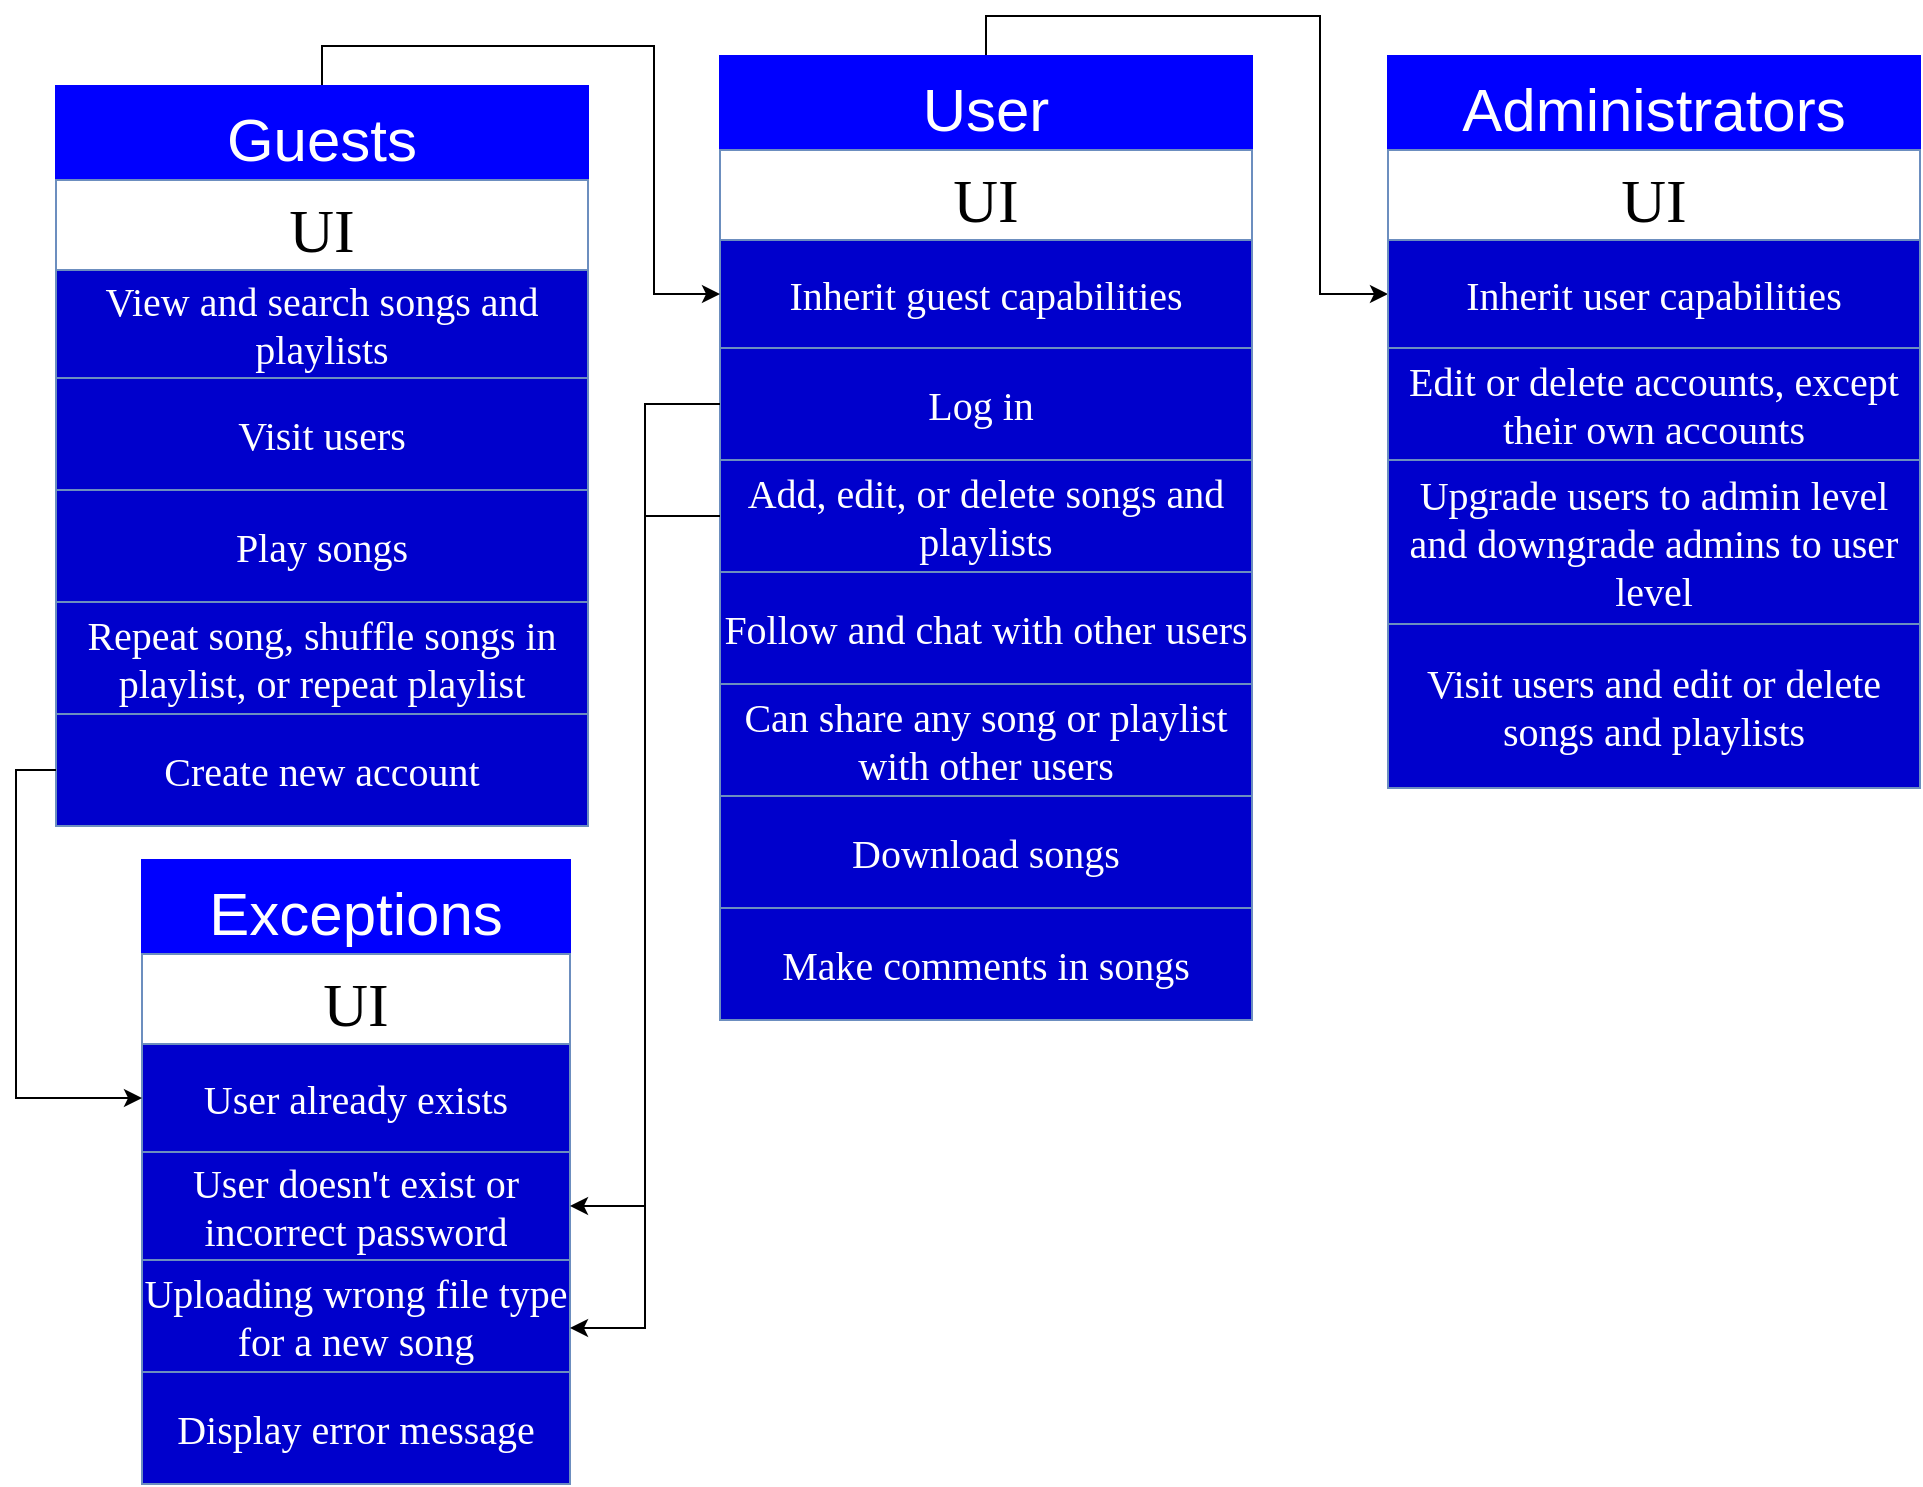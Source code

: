<mxfile version="14.1.8" type="device" pages="6"><diagram id="C8NoByfv1GMhTvp6bkI7" name="Use Cases"><mxGraphModel dx="1038" dy="607" grid="0" gridSize="10" guides="1" tooltips="1" connect="1" arrows="1" fold="1" page="1" pageScale="1" pageWidth="1169" pageHeight="827" math="0" shadow="0"><root><mxCell id="0"/><mxCell id="1" parent="0"/><mxCell id="_ry89zqoIFgbqGhuU2zD-9" style="edgeStyle=orthogonalEdgeStyle;rounded=0;orthogonalLoop=1;jettySize=auto;html=1;exitX=0.5;exitY=0;exitDx=0;exitDy=0;entryX=0;entryY=0.5;entryDx=0;entryDy=0;" parent="1" source="fd0SQoT1__isE4qX277x-1" target="9eADIYK_8YTYZDUOUdmZ-13" edge="1"><mxGeometry relative="1" as="geometry"/></mxCell><mxCell id="fd0SQoT1__isE4qX277x-1" value="User" style="swimlane;fontStyle=0;childLayout=stackLayout;horizontal=1;startSize=47;horizontalStack=0;resizeParent=1;resizeParentMax=0;resizeLast=0;collapsible=1;marginBottom=0;align=center;fontSize=30;fillColor=#0000FF;fontColor=#FFFFFF;strokeColor=#0000FF;" parent="1" vertex="1"><mxGeometry x="378" y="39" width="266" height="482" as="geometry"/></mxCell><mxCell id="i_N-jYiRm17FqpYPQWqO-1" value="&lt;font face=&quot;Times New Roman&quot; style=&quot;font-size: 31px&quot;&gt;UI&lt;/font&gt;" style="rounded=0;whiteSpace=wrap;html=1;strokeColor=#6c8ebf;fillColor=#FFFFFF;verticalAlign=top;" parent="fd0SQoT1__isE4qX277x-1" vertex="1"><mxGeometry y="47" width="266" height="45" as="geometry"/></mxCell><mxCell id="i_N-jYiRm17FqpYPQWqO-2" value="&lt;font color=&quot;#ffffff&quot; face=&quot;Times New Roman&quot; style=&quot;font-size: 20px&quot;&gt;Inherit guest capabilities&lt;/font&gt;" style="rounded=0;whiteSpace=wrap;html=1;strokeColor=#6c8ebf;fillColor=#0000CC;" parent="fd0SQoT1__isE4qX277x-1" vertex="1"><mxGeometry y="92" width="266" height="54" as="geometry"/></mxCell><mxCell id="i_N-jYiRm17FqpYPQWqO-3" value="&lt;font color=&quot;#ffffff&quot; face=&quot;Times New Roman&quot; style=&quot;font-size: 20px&quot;&gt;Log in&amp;nbsp;&lt;/font&gt;" style="rounded=0;whiteSpace=wrap;html=1;strokeColor=#6c8ebf;fillColor=#0000CC;" parent="fd0SQoT1__isE4qX277x-1" vertex="1"><mxGeometry y="146" width="266" height="56" as="geometry"/></mxCell><mxCell id="i_N-jYiRm17FqpYPQWqO-4" value="&lt;font color=&quot;#ffffff&quot; face=&quot;Times New Roman&quot; style=&quot;font-size: 20px&quot;&gt;Add, edit, or delete songs and playlists&lt;/font&gt;" style="rounded=0;whiteSpace=wrap;html=1;strokeColor=#6c8ebf;fillColor=#0000CC;" parent="fd0SQoT1__isE4qX277x-1" vertex="1"><mxGeometry y="202" width="266" height="56" as="geometry"/></mxCell><mxCell id="i_N-jYiRm17FqpYPQWqO-6" value="&lt;font color=&quot;#ffffff&quot; face=&quot;Times New Roman&quot; style=&quot;font-size: 20px&quot;&gt;Follow and chat with other users&lt;/font&gt;" style="rounded=0;whiteSpace=wrap;html=1;strokeColor=#6c8ebf;fillColor=#0000CC;" parent="fd0SQoT1__isE4qX277x-1" vertex="1"><mxGeometry y="258" width="266" height="56" as="geometry"/></mxCell><mxCell id="9eADIYK_8YTYZDUOUdmZ-23" value="&lt;font color=&quot;#ffffff&quot; face=&quot;Times New Roman&quot; style=&quot;font-size: 20px&quot;&gt;Can share any song or playlist with other users&lt;/font&gt;" style="rounded=0;whiteSpace=wrap;html=1;strokeColor=#6c8ebf;fillColor=#0000CC;" parent="fd0SQoT1__isE4qX277x-1" vertex="1"><mxGeometry y="314" width="266" height="56" as="geometry"/></mxCell><mxCell id="9eADIYK_8YTYZDUOUdmZ-24" value="&lt;font color=&quot;#ffffff&quot; face=&quot;Times New Roman&quot; style=&quot;font-size: 20px&quot;&gt;Download songs&lt;/font&gt;" style="rounded=0;whiteSpace=wrap;html=1;strokeColor=#6c8ebf;fillColor=#0000CC;" parent="fd0SQoT1__isE4qX277x-1" vertex="1"><mxGeometry y="370" width="266" height="56" as="geometry"/></mxCell><mxCell id="gA6CpgvWSRNQVaJktERl-1" value="&lt;font color=&quot;#ffffff&quot; face=&quot;Times New Roman&quot;&gt;&lt;span style=&quot;font-size: 20px&quot;&gt;Make comments in songs&lt;/span&gt;&lt;/font&gt;" style="rounded=0;whiteSpace=wrap;html=1;strokeColor=#6c8ebf;fillColor=#0000CC;" parent="fd0SQoT1__isE4qX277x-1" vertex="1"><mxGeometry y="426" width="266" height="56" as="geometry"/></mxCell><mxCell id="_ry89zqoIFgbqGhuU2zD-8" style="edgeStyle=orthogonalEdgeStyle;rounded=0;orthogonalLoop=1;jettySize=auto;html=1;exitX=0.5;exitY=0;exitDx=0;exitDy=0;" parent="1" source="9eADIYK_8YTYZDUOUdmZ-5" target="i_N-jYiRm17FqpYPQWqO-2" edge="1"><mxGeometry relative="1" as="geometry"/></mxCell><mxCell id="9eADIYK_8YTYZDUOUdmZ-5" value="Guests" style="swimlane;fontStyle=0;childLayout=stackLayout;horizontal=1;startSize=47;horizontalStack=0;resizeParent=1;resizeParentMax=0;resizeLast=0;collapsible=1;marginBottom=0;align=center;fontSize=30;fillColor=#0000FF;fontColor=#FFFFFF;strokeColor=#0000FF;" parent="1" vertex="1"><mxGeometry x="46" y="54" width="266" height="370" as="geometry"/></mxCell><mxCell id="9eADIYK_8YTYZDUOUdmZ-6" value="&lt;font face=&quot;Times New Roman&quot; style=&quot;font-size: 31px&quot;&gt;UI&lt;/font&gt;" style="rounded=0;whiteSpace=wrap;html=1;strokeColor=#6c8ebf;fillColor=#FFFFFF;verticalAlign=top;" parent="9eADIYK_8YTYZDUOUdmZ-5" vertex="1"><mxGeometry y="47" width="266" height="45" as="geometry"/></mxCell><mxCell id="9eADIYK_8YTYZDUOUdmZ-7" value="&lt;font color=&quot;#ffffff&quot; face=&quot;Times New Roman&quot; style=&quot;font-size: 20px&quot;&gt;View and search songs and playlists&lt;/font&gt;" style="rounded=0;whiteSpace=wrap;html=1;strokeColor=#6c8ebf;fillColor=#0000CC;" parent="9eADIYK_8YTYZDUOUdmZ-5" vertex="1"><mxGeometry y="92" width="266" height="54" as="geometry"/></mxCell><mxCell id="9eADIYK_8YTYZDUOUdmZ-19" value="&lt;font color=&quot;#ffffff&quot; face=&quot;Times New Roman&quot; style=&quot;font-size: 20px&quot;&gt;Visit users&lt;/font&gt;" style="rounded=0;whiteSpace=wrap;html=1;strokeColor=#6c8ebf;fillColor=#0000CC;" parent="9eADIYK_8YTYZDUOUdmZ-5" vertex="1"><mxGeometry y="146" width="266" height="56" as="geometry"/></mxCell><mxCell id="9eADIYK_8YTYZDUOUdmZ-20" value="&lt;font color=&quot;#ffffff&quot; face=&quot;Times New Roman&quot; style=&quot;font-size: 20px&quot;&gt;Play songs&lt;/font&gt;" style="rounded=0;whiteSpace=wrap;html=1;strokeColor=#6c8ebf;fillColor=#0000CC;" parent="9eADIYK_8YTYZDUOUdmZ-5" vertex="1"><mxGeometry y="202" width="266" height="56" as="geometry"/></mxCell><mxCell id="9eADIYK_8YTYZDUOUdmZ-25" value="&lt;font color=&quot;#ffffff&quot; face=&quot;Times New Roman&quot; style=&quot;font-size: 20px&quot;&gt;Repeat song, shuffle songs in playlist, or repeat playlist&lt;/font&gt;" style="rounded=0;whiteSpace=wrap;html=1;strokeColor=#6c8ebf;fillColor=#0000CC;" parent="9eADIYK_8YTYZDUOUdmZ-5" vertex="1"><mxGeometry y="258" width="266" height="56" as="geometry"/></mxCell><mxCell id="9eADIYK_8YTYZDUOUdmZ-18" value="&lt;font color=&quot;#ffffff&quot; face=&quot;Times New Roman&quot; style=&quot;font-size: 20px&quot;&gt;Create new account&lt;/font&gt;" style="rounded=0;whiteSpace=wrap;html=1;strokeColor=#6c8ebf;fillColor=#0000CC;" parent="9eADIYK_8YTYZDUOUdmZ-5" vertex="1"><mxGeometry y="314" width="266" height="56" as="geometry"/></mxCell><mxCell id="9eADIYK_8YTYZDUOUdmZ-11" value="Administrators" style="swimlane;fontStyle=0;childLayout=stackLayout;horizontal=1;startSize=47;horizontalStack=0;resizeParent=1;resizeParentMax=0;resizeLast=0;collapsible=1;marginBottom=0;align=center;fontSize=30;fillColor=#0000FF;fontColor=#FFFFFF;strokeColor=#0000FF;" parent="1" vertex="1"><mxGeometry x="712" y="39" width="266" height="366" as="geometry"/></mxCell><mxCell id="9eADIYK_8YTYZDUOUdmZ-12" value="&lt;font face=&quot;Times New Roman&quot; style=&quot;font-size: 31px&quot;&gt;UI&lt;/font&gt;" style="rounded=0;whiteSpace=wrap;html=1;strokeColor=#6c8ebf;fillColor=#FFFFFF;verticalAlign=top;" parent="9eADIYK_8YTYZDUOUdmZ-11" vertex="1"><mxGeometry y="47" width="266" height="45" as="geometry"/></mxCell><mxCell id="9eADIYK_8YTYZDUOUdmZ-13" value="&lt;font color=&quot;#ffffff&quot; face=&quot;Times New Roman&quot;&gt;&lt;span style=&quot;font-size: 20px&quot;&gt;Inherit user capabilities&lt;/span&gt;&lt;/font&gt;" style="rounded=0;whiteSpace=wrap;html=1;strokeColor=#6c8ebf;fillColor=#0000CC;" parent="9eADIYK_8YTYZDUOUdmZ-11" vertex="1"><mxGeometry y="92" width="266" height="54" as="geometry"/></mxCell><mxCell id="9eADIYK_8YTYZDUOUdmZ-17" value="&lt;font color=&quot;#ffffff&quot; face=&quot;Times New Roman&quot; style=&quot;font-size: 20px&quot;&gt;Edit or delete accounts, except their own accounts&lt;/font&gt;" style="rounded=0;whiteSpace=wrap;html=1;strokeColor=#6c8ebf;fillColor=#0000CC;" parent="9eADIYK_8YTYZDUOUdmZ-11" vertex="1"><mxGeometry y="146" width="266" height="56" as="geometry"/></mxCell><mxCell id="9eADIYK_8YTYZDUOUdmZ-21" value="&lt;font color=&quot;#ffffff&quot; face=&quot;Times New Roman&quot; style=&quot;font-size: 20px&quot;&gt;Upgrade users to admin level and downgrade admins to user level&lt;/font&gt;" style="rounded=0;whiteSpace=wrap;html=1;strokeColor=#6c8ebf;fillColor=#0000CC;" parent="9eADIYK_8YTYZDUOUdmZ-11" vertex="1"><mxGeometry y="202" width="266" height="82" as="geometry"/></mxCell><mxCell id="9eADIYK_8YTYZDUOUdmZ-22" value="&lt;font color=&quot;#ffffff&quot; face=&quot;Times New Roman&quot; style=&quot;font-size: 20px&quot;&gt;Visit users and edit or delete songs and playlists&lt;/font&gt;" style="rounded=0;whiteSpace=wrap;html=1;strokeColor=#6c8ebf;fillColor=#0000CC;" parent="9eADIYK_8YTYZDUOUdmZ-11" vertex="1"><mxGeometry y="284" width="266" height="82" as="geometry"/></mxCell><mxCell id="ve6N67TJM0j9BtlzWdZz-1" value="Exceptions" style="swimlane;fontStyle=0;childLayout=stackLayout;horizontal=1;startSize=47;horizontalStack=0;resizeParent=1;resizeParentMax=0;resizeLast=0;collapsible=1;marginBottom=0;align=center;fontSize=30;fillColor=#0000FF;fontColor=#FFFFFF;strokeColor=#0000FF;" parent="1" vertex="1"><mxGeometry x="89" y="441" width="214" height="312" as="geometry"/></mxCell><mxCell id="ve6N67TJM0j9BtlzWdZz-2" value="&lt;font face=&quot;Times New Roman&quot; style=&quot;font-size: 31px&quot;&gt;UI&lt;/font&gt;" style="rounded=0;whiteSpace=wrap;html=1;strokeColor=#6c8ebf;fillColor=#FFFFFF;verticalAlign=top;" parent="ve6N67TJM0j9BtlzWdZz-1" vertex="1"><mxGeometry y="47" width="214" height="45" as="geometry"/></mxCell><mxCell id="ve6N67TJM0j9BtlzWdZz-3" value="&lt;font color=&quot;#ffffff&quot; face=&quot;Times New Roman&quot;&gt;&lt;span style=&quot;font-size: 20px&quot;&gt;User already exists&lt;/span&gt;&lt;/font&gt;" style="rounded=0;whiteSpace=wrap;html=1;strokeColor=#6c8ebf;fillColor=#0000CC;" parent="ve6N67TJM0j9BtlzWdZz-1" vertex="1"><mxGeometry y="92" width="214" height="54" as="geometry"/></mxCell><mxCell id="_ry89zqoIFgbqGhuU2zD-2" value="&lt;font color=&quot;#ffffff&quot; face=&quot;Times New Roman&quot;&gt;&lt;span style=&quot;font-size: 20px&quot;&gt;User doesn't exist or incorrect password&lt;/span&gt;&lt;/font&gt;" style="rounded=0;whiteSpace=wrap;html=1;strokeColor=#6c8ebf;fillColor=#0000CC;" parent="ve6N67TJM0j9BtlzWdZz-1" vertex="1"><mxGeometry y="146" width="214" height="54" as="geometry"/></mxCell><mxCell id="ve6N67TJM0j9BtlzWdZz-4" value="&lt;font color=&quot;#ffffff&quot; face=&quot;Times New Roman&quot; style=&quot;font-size: 20px&quot;&gt;Uploading wrong file type for a new song&lt;/font&gt;" style="rounded=0;whiteSpace=wrap;html=1;strokeColor=#6c8ebf;fillColor=#0000CC;" parent="ve6N67TJM0j9BtlzWdZz-1" vertex="1"><mxGeometry y="200" width="214" height="56" as="geometry"/></mxCell><mxCell id="ve6N67TJM0j9BtlzWdZz-7" value="&lt;font color=&quot;#ffffff&quot; face=&quot;Times New Roman&quot; style=&quot;font-size: 20px&quot;&gt;Display error message&lt;/font&gt;" style="rounded=0;whiteSpace=wrap;html=1;strokeColor=#6c8ebf;fillColor=#0000CC;" parent="ve6N67TJM0j9BtlzWdZz-1" vertex="1"><mxGeometry y="256" width="214" height="56" as="geometry"/></mxCell><mxCell id="_ry89zqoIFgbqGhuU2zD-5" style="edgeStyle=orthogonalEdgeStyle;rounded=0;orthogonalLoop=1;jettySize=auto;html=1;exitX=0;exitY=0.5;exitDx=0;exitDy=0;entryX=1;entryY=0.5;entryDx=0;entryDy=0;" parent="1" source="i_N-jYiRm17FqpYPQWqO-3" target="_ry89zqoIFgbqGhuU2zD-2" edge="1"><mxGeometry relative="1" as="geometry"/></mxCell><mxCell id="_ry89zqoIFgbqGhuU2zD-6" style="edgeStyle=orthogonalEdgeStyle;rounded=0;orthogonalLoop=1;jettySize=auto;html=1;exitX=0;exitY=0.5;exitDx=0;exitDy=0;entryX=1;entryY=0.75;entryDx=0;entryDy=0;" parent="1" source="i_N-jYiRm17FqpYPQWqO-4" target="ve6N67TJM0j9BtlzWdZz-1" edge="1"><mxGeometry relative="1" as="geometry"/></mxCell><mxCell id="_ry89zqoIFgbqGhuU2zD-7" style="edgeStyle=orthogonalEdgeStyle;rounded=0;orthogonalLoop=1;jettySize=auto;html=1;exitX=0;exitY=0.5;exitDx=0;exitDy=0;entryX=0;entryY=0.5;entryDx=0;entryDy=0;" parent="1" source="9eADIYK_8YTYZDUOUdmZ-18" target="ve6N67TJM0j9BtlzWdZz-3" edge="1"><mxGeometry relative="1" as="geometry"/></mxCell></root></mxGraphModel></diagram><diagram id="-OOHf9sfOZem2Y27HRaK" name="Use Case Diagrams"><mxGraphModel dx="-131" dy="607" grid="0" gridSize="10" guides="1" tooltips="1" connect="1" arrows="1" fold="1" page="1" pageScale="1" pageWidth="1169" pageHeight="827" math="0" shadow="0"><root><mxCell id="gIIlGLckrXVU3sLc3Es7-0"/><mxCell id="gIIlGLckrXVU3sLc3Es7-1" parent="gIIlGLckrXVU3sLc3Es7-0"/><mxCell id="7LPDUUs-vD_cV517rc_O-0" value="" style="group" parent="gIIlGLckrXVU3sLc3Es7-1" vertex="1" connectable="0"><mxGeometry x="1191" y="56" width="568" height="298" as="geometry"/></mxCell><mxCell id="7LPDUUs-vD_cV517rc_O-1" value="&lt;font style=&quot;font-size: 67px&quot;&gt;Viewed songs and playlists&lt;/font&gt;" style="whiteSpace=wrap;html=1;" parent="7LPDUUs-vD_cV517rc_O-0" vertex="1"><mxGeometry width="512.632" height="298" as="geometry"/></mxCell><mxCell id="7LPDUUs-vD_cV517rc_O-3" value="Log In" style="rounded=0;whiteSpace=wrap;html=1;fillColor=none;strokeColor=#007FFF;" parent="7LPDUUs-vD_cV517rc_O-0" vertex="1"><mxGeometry x="364.666" width="58.232" height="19.11" as="geometry"/></mxCell><mxCell id="7LPDUUs-vD_cV517rc_O-4" value="Create Account" style="rounded=0;whiteSpace=wrap;html=1;fillColor=none;strokeColor=#007FFF;" parent="7LPDUUs-vD_cV517rc_O-0" vertex="1"><mxGeometry x="422.897" width="89.734" height="19.11" as="geometry"/></mxCell><mxCell id="7LPDUUs-vD_cV517rc_O-5" value="Search" style="rounded=0;whiteSpace=wrap;html=1;fillColor=none;strokeColor=#007FFF;" parent="7LPDUUs-vD_cV517rc_O-0" vertex="1"><mxGeometry x="-0.37" y="61" width="513" height="19.11" as="geometry"/></mxCell><mxCell id="7LPDUUs-vD_cV517rc_O-6" value="Home" style="rounded=0;whiteSpace=wrap;html=1;fillColor=none;strokeColor=#007FFF;" parent="7LPDUUs-vD_cV517rc_O-0" vertex="1"><mxGeometry width="108.827" height="19.11" as="geometry"/></mxCell><mxCell id="7LPDUUs-vD_cV517rc_O-7" value="" style="rounded=0;whiteSpace=wrap;html=1;fillColor=none;strokeColor=#FF0000;" parent="7LPDUUs-vD_cV517rc_O-0" vertex="1"><mxGeometry y="278.89" width="512.632" height="19.11" as="geometry"/></mxCell><mxCell id="7LPDUUs-vD_cV517rc_O-8" value="Play" style="rounded=0;whiteSpace=wrap;html=1;fillColor=none;strokeColor=#007FFF;" parent="7LPDUUs-vD_cV517rc_O-0" vertex="1"><mxGeometry y="278.89" width="58.232" height="19.11" as="geometry"/></mxCell><mxCell id="7LPDUUs-vD_cV517rc_O-9" value="" style="endArrow=none;html=1;startArrow=oval;startFill=1;" parent="7LPDUUs-vD_cV517rc_O-0" edge="1"><mxGeometry width="50" height="50" relative="1" as="geometry"><mxPoint x="77.324" y="288.146" as="sourcePoint"/><mxPoint x="381.849" y="288.146" as="targetPoint"/><Array as="points"><mxPoint x="166.104" y="288.146"/></Array></mxGeometry></mxCell><mxCell id="SBDW-twCWa6JSVOAjOFZ-88" value="All" style="rounded=0;whiteSpace=wrap;html=1;fillColor=#dae8fc;strokeColor=#6c8ebf;" parent="7LPDUUs-vD_cV517rc_O-0" vertex="1"><mxGeometry x="-0.37" y="49.122" width="54.663" height="11.882" as="geometry"/></mxCell><mxCell id="SBDW-twCWa6JSVOAjOFZ-89" value="Songs" style="rounded=0;whiteSpace=wrap;html=1;fillColor=none;strokeColor=#007FFF;" parent="7LPDUUs-vD_cV517rc_O-0" vertex="1"><mxGeometry x="54.506" y="49.122" width="54.663" height="11.882" as="geometry"/></mxCell><mxCell id="SBDW-twCWa6JSVOAjOFZ-90" value="Playlists" style="rounded=0;whiteSpace=wrap;html=1;fillColor=none;strokeColor=#007FFF;" parent="7LPDUUs-vD_cV517rc_O-0" vertex="1"><mxGeometry x="109.169" y="49.122" width="54.663" height="11.882" as="geometry"/></mxCell><mxCell id="SBDW-twCWa6JSVOAjOFZ-93" value="Users" style="rounded=0;whiteSpace=wrap;html=1;fillColor=none;strokeColor=#007FFF;" parent="7LPDUUs-vD_cV517rc_O-0" vertex="1"><mxGeometry x="163.829" y="49.122" width="54.663" height="11.882" as="geometry"/></mxCell><mxCell id="7LPDUUs-vD_cV517rc_O-10" value="&lt;b&gt;Guests&lt;/b&gt;" style="rounded=0;whiteSpace=wrap;html=1;strokeColor=#007FFF;fillColor=none;" parent="gIIlGLckrXVU3sLc3Es7-1" vertex="1"><mxGeometry x="1390" y="7" width="90" height="41" as="geometry"/></mxCell><mxCell id="7LPDUUs-vD_cV517rc_O-11" value="" style="group" parent="gIIlGLckrXVU3sLc3Es7-1" vertex="1" connectable="0"><mxGeometry x="1742" y="56" width="577" height="303" as="geometry"/></mxCell><mxCell id="7LPDUUs-vD_cV517rc_O-12" value="&lt;font style=&quot;font-size: 67px&quot;&gt;&lt;br&gt;Viewed songs and playlists&lt;/font&gt;" style="whiteSpace=wrap;html=1;" parent="7LPDUUs-vD_cV517rc_O-11" vertex="1"><mxGeometry width="520.755" height="303" as="geometry"/></mxCell><mxCell id="7LPDUUs-vD_cV517rc_O-14" value="Profile" style="rounded=0;whiteSpace=wrap;html=1;fillColor=#dae8fc;strokeColor=#6c8ebf;" parent="7LPDUUs-vD_cV517rc_O-11" vertex="1"><mxGeometry x="248.991" width="79.009" height="19.428" as="geometry"/></mxCell><mxCell id="7LPDUUs-vD_cV517rc_O-15" value="Log out" style="rounded=0;whiteSpace=wrap;html=1;fillColor=none;strokeColor=#007FFF;" parent="7LPDUUs-vD_cV517rc_O-11" vertex="1"><mxGeometry x="471.723" width="48.589" height="19.428" as="geometry"/></mxCell><mxCell id="7LPDUUs-vD_cV517rc_O-17" value="Home" style="rounded=0;whiteSpace=wrap;html=1;fillColor=none;strokeColor=#007FFF;" parent="7LPDUUs-vD_cV517rc_O-11" vertex="1"><mxGeometry width="59.725" height="19.428" as="geometry"/></mxCell><mxCell id="7LPDUUs-vD_cV517rc_O-18" value="" style="rounded=0;whiteSpace=wrap;html=1;fillColor=none;strokeColor=#FF0000;" parent="7LPDUUs-vD_cV517rc_O-11" vertex="1"><mxGeometry y="283.569" width="520.755" height="19.431" as="geometry"/></mxCell><mxCell id="7LPDUUs-vD_cV517rc_O-19" value="Play" style="rounded=0;whiteSpace=wrap;html=1;fillColor=none;strokeColor=#007FFF;" parent="7LPDUUs-vD_cV517rc_O-11" vertex="1"><mxGeometry y="283.569" width="59.155" height="19.431" as="geometry"/></mxCell><mxCell id="7LPDUUs-vD_cV517rc_O-20" value="" style="endArrow=none;html=1;startArrow=oval;startFill=1;" parent="7LPDUUs-vD_cV517rc_O-11" edge="1"><mxGeometry width="50" height="50" relative="1" as="geometry"><mxPoint x="78.55" y="292.981" as="sourcePoint"/><mxPoint x="387.899" y="292.981" as="targetPoint"/><Array as="points"><mxPoint x="168.736" y="292.981"/></Array></mxGeometry></mxCell><mxCell id="7LPDUUs-vD_cV517rc_O-21" value="&lt;h1&gt;User name&lt;/h1&gt;" style="rounded=0;whiteSpace=wrap;html=1;fillColor=none;strokeColor=#7F00FF;align=left;" parent="7LPDUUs-vD_cV517rc_O-11" vertex="1"><mxGeometry y="19.428" width="521.325" height="41.965" as="geometry"/></mxCell><mxCell id="7LPDUUs-vD_cV517rc_O-22" value="All" style="rounded=0;whiteSpace=wrap;html=1;fillColor=#dae8fc;strokeColor=#6c8ebf;" parent="7LPDUUs-vD_cV517rc_O-11" vertex="1"><mxGeometry y="61.392" width="54.663" height="11.882" as="geometry"/></mxCell><mxCell id="7LPDUUs-vD_cV517rc_O-23" value="Songs" style="rounded=0;whiteSpace=wrap;html=1;fillColor=none;strokeColor=#007FFF;" parent="7LPDUUs-vD_cV517rc_O-11" vertex="1"><mxGeometry x="54.876" y="61.392" width="54.663" height="11.882" as="geometry"/></mxCell><mxCell id="7LPDUUs-vD_cV517rc_O-24" value="Playlists" style="rounded=0;whiteSpace=wrap;html=1;fillColor=none;strokeColor=#007FFF;" parent="7LPDUUs-vD_cV517rc_O-11" vertex="1"><mxGeometry x="109.539" y="61.392" width="54.663" height="11.882" as="geometry"/></mxCell><mxCell id="7LPDUUs-vD_cV517rc_O-25" value="Notifications" style="rounded=0;whiteSpace=wrap;html=1;fillColor=none;strokeColor=#007FFF;" parent="7LPDUUs-vD_cV517rc_O-11" vertex="1"><mxGeometry x="327.999" width="79.009" height="19.428" as="geometry"/></mxCell><mxCell id="7LPDUUs-vD_cV517rc_O-26" value="Messages" style="rounded=0;whiteSpace=wrap;html=1;fillColor=none;strokeColor=#007FFF;" parent="7LPDUUs-vD_cV517rc_O-11" vertex="1"><mxGeometry x="407.008" width="64.715" height="19.428" as="geometry"/></mxCell><mxCell id="7LPDUUs-vD_cV517rc_O-45" value="Upload" style="rounded=0;whiteSpace=wrap;html=1;fillColor=none;strokeColor=#007FFF;" parent="7LPDUUs-vD_cV517rc_O-11" vertex="1"><mxGeometry x="189" width="59.99" height="19" as="geometry"/></mxCell><mxCell id="SBDW-twCWa6JSVOAjOFZ-84" value="Search" style="rounded=0;whiteSpace=wrap;html=1;fillColor=none;strokeColor=#007FFF;" parent="7LPDUUs-vD_cV517rc_O-11" vertex="1"><mxGeometry x="0.32" y="73.48" width="393.68" height="19.05" as="geometry"/></mxCell><mxCell id="SBDW-twCWa6JSVOAjOFZ-94" value="Edit" style="rounded=0;whiteSpace=wrap;html=1;fillColor=none;strokeColor=#007FFF;" parent="7LPDUUs-vD_cV517rc_O-11" vertex="1"><mxGeometry x="262.319" y="61.392" width="54.663" height="11.882" as="geometry"/></mxCell><mxCell id="SBDW-twCWa6JSVOAjOFZ-113" value="New Playlist" style="rounded=0;whiteSpace=wrap;html=1;fillColor=none;strokeColor=#007FFF;" parent="7LPDUUs-vD_cV517rc_O-11" vertex="1"><mxGeometry x="316.98" y="61.39" width="77.34" height="11.88" as="geometry"/></mxCell><mxCell id="5nctyKSoY8q-fCE8gSQN-0" value="Followers" style="rounded=0;whiteSpace=wrap;html=1;fillColor=none;strokeColor=#007FFF;" parent="7LPDUUs-vD_cV517rc_O-11" vertex="1"><mxGeometry x="394.32" y="61.13" width="63.68" height="31.4" as="geometry"/></mxCell><mxCell id="5nctyKSoY8q-fCE8gSQN-1" value="Following" style="rounded=0;whiteSpace=wrap;html=1;fillColor=none;strokeColor=#007FFF;" parent="7LPDUUs-vD_cV517rc_O-11" vertex="1"><mxGeometry x="458" y="61.6" width="62.31" height="31.4" as="geometry"/></mxCell><mxCell id="7LPDUUs-vD_cV517rc_O-27" value="&lt;b&gt;Users&lt;/b&gt;" style="rounded=0;whiteSpace=wrap;html=1;strokeColor=#007FFF;fillColor=none;" parent="gIIlGLckrXVU3sLc3Es7-1" vertex="1"><mxGeometry x="1972" y="7" width="90" height="41" as="geometry"/></mxCell><mxCell id="7LPDUUs-vD_cV517rc_O-28" value="" style="group" parent="gIIlGLckrXVU3sLc3Es7-1" vertex="1" connectable="0"><mxGeometry x="1183" y="480" width="576" height="303" as="geometry"/></mxCell><mxCell id="7LPDUUs-vD_cV517rc_O-29" value="" style="whiteSpace=wrap;html=1;" parent="7LPDUUs-vD_cV517rc_O-28" vertex="1"><mxGeometry width="519.852" height="303" as="geometry"/></mxCell><mxCell id="7LPDUUs-vD_cV517rc_O-31" value="&lt;h1&gt;User name&lt;/h1&gt;" style="rounded=0;whiteSpace=wrap;html=1;fillColor=none;strokeColor=#7F00FF;align=left;" parent="7LPDUUs-vD_cV517rc_O-28" vertex="1"><mxGeometry y="19.428" width="520.421" height="41.965" as="geometry"/></mxCell><mxCell id="7LPDUUs-vD_cV517rc_O-32" value="All" style="rounded=0;whiteSpace=wrap;html=1;fillColor=#dae8fc;strokeColor=#6c8ebf;" parent="7LPDUUs-vD_cV517rc_O-28" vertex="1"><mxGeometry y="61.392" width="54.568" height="11.882" as="geometry"/></mxCell><mxCell id="7LPDUUs-vD_cV517rc_O-33" value="Users" style="rounded=0;whiteSpace=wrap;html=1;fillColor=none;strokeColor=#007FFF;" parent="7LPDUUs-vD_cV517rc_O-28" vertex="1"><mxGeometry x="54.781" y="61.392" width="54.568" height="11.882" as="geometry"/></mxCell><mxCell id="7LPDUUs-vD_cV517rc_O-34" value="Administrators" style="rounded=0;whiteSpace=wrap;html=1;fillColor=none;strokeColor=#007FFF;" parent="7LPDUUs-vD_cV517rc_O-28" vertex="1"><mxGeometry x="109.35" y="61.393" width="86.65" height="11.881" as="geometry"/></mxCell><mxCell id="7LPDUUs-vD_cV517rc_O-35" value="&lt;font style=&quot;font-size: 22px&quot;&gt;User name&lt;br&gt;Password&lt;br&gt;Is Admin&lt;br&gt;Total songs&lt;br&gt;Total playlists&lt;/font&gt;" style="whiteSpace=wrap;html=1;aspect=fixed;fillColor=none;strokeColor=#FF0000;" parent="7LPDUUs-vD_cV517rc_O-28" vertex="1"><mxGeometry x="154.61" y="121.464" width="150.163" height="150.163" as="geometry"/></mxCell><mxCell id="7LPDUUs-vD_cV517rc_O-36" value="&lt;b&gt;For each account:&lt;/b&gt;" style="rounded=0;whiteSpace=wrap;html=1;fillColor=none;strokeColor=none;" parent="7LPDUUs-vD_cV517rc_O-28" vertex="1"><mxGeometry x="154.611" y="102.32" width="112.168" height="13.863" as="geometry"/></mxCell><mxCell id="7LPDUUs-vD_cV517rc_O-37" value="Profile" style="rounded=0;whiteSpace=wrap;html=1;fillColor=none;strokeColor=#007FFF;" parent="7LPDUUs-vD_cV517rc_O-28" vertex="1"><mxGeometry x="221.305" width="44.463" height="19.428" as="geometry"/></mxCell><mxCell id="7LPDUUs-vD_cV517rc_O-38" value="Log out" style="rounded=0;whiteSpace=wrap;html=1;fillColor=none;strokeColor=#007FFF;" parent="7LPDUUs-vD_cV517rc_O-28" vertex="1"><mxGeometry x="470.905" width="48.505" height="19.428" as="geometry"/></mxCell><mxCell id="7LPDUUs-vD_cV517rc_O-40" value="Home" style="rounded=0;whiteSpace=wrap;html=1;fillColor=none;strokeColor=#007FFF;" parent="7LPDUUs-vD_cV517rc_O-28" vertex="1"><mxGeometry width="59.621" height="19.428" as="geometry"/></mxCell><mxCell id="7LPDUUs-vD_cV517rc_O-41" value="Notifications" style="rounded=0;whiteSpace=wrap;html=1;fillColor=none;strokeColor=#007FFF;" parent="7LPDUUs-vD_cV517rc_O-28" vertex="1"><mxGeometry x="265.768" width="78.872" height="19.428" as="geometry"/></mxCell><mxCell id="7LPDUUs-vD_cV517rc_O-42" value="Messages" style="rounded=0;whiteSpace=wrap;html=1;fillColor=none;strokeColor=#007FFF;" parent="7LPDUUs-vD_cV517rc_O-28" vertex="1"><mxGeometry x="344.64" width="64.603" height="19.428" as="geometry"/></mxCell><mxCell id="7LPDUUs-vD_cV517rc_O-43" value="Accounts" style="rounded=0;whiteSpace=wrap;html=1;fillColor=#dae8fc;strokeColor=#6c8ebf;" parent="7LPDUUs-vD_cV517rc_O-28" vertex="1"><mxGeometry x="409.263" width="61.642" height="19.428" as="geometry"/></mxCell><mxCell id="SBDW-twCWa6JSVOAjOFZ-86" value="Search" style="rounded=0;whiteSpace=wrap;html=1;fillColor=none;strokeColor=#007FFF;" parent="7LPDUUs-vD_cV517rc_O-28" vertex="1"><mxGeometry x="-0.29" y="73.27" width="521" height="19.05" as="geometry"/></mxCell><mxCell id="SBDW-twCWa6JSVOAjOFZ-91" value="Upload" style="rounded=0;whiteSpace=wrap;html=1;fillColor=none;strokeColor=#007FFF;" parent="7LPDUUs-vD_cV517rc_O-28" vertex="1"><mxGeometry x="161.32" y="0.43" width="59.99" height="19" as="geometry"/></mxCell><mxCell id="7LPDUUs-vD_cV517rc_O-44" value="&lt;b&gt;Administrators&lt;/b&gt;" style="rounded=0;whiteSpace=wrap;html=1;strokeColor=#007FFF;fillColor=none;" parent="gIIlGLckrXVU3sLc3Es7-1" vertex="1"><mxGeometry x="1347" y="417" width="98" height="41" as="geometry"/></mxCell><mxCell id="SBDW-twCWa6JSVOAjOFZ-0" value="" style="group" parent="gIIlGLckrXVU3sLc3Es7-1" vertex="1" connectable="0"><mxGeometry x="1741" y="481" width="576" height="303" as="geometry"/></mxCell><mxCell id="SBDW-twCWa6JSVOAjOFZ-1" value="" style="whiteSpace=wrap;html=1;" parent="SBDW-twCWa6JSVOAjOFZ-0" vertex="1"><mxGeometry width="519.852" height="303" as="geometry"/></mxCell><mxCell id="SBDW-twCWa6JSVOAjOFZ-3" value="&lt;h1&gt;&lt;br&gt;&lt;/h1&gt;" style="rounded=0;whiteSpace=wrap;html=1;fillColor=none;strokeColor=#7F00FF;align=left;" parent="SBDW-twCWa6JSVOAjOFZ-0" vertex="1"><mxGeometry y="55" width="164" height="247.43" as="geometry"/></mxCell><mxCell id="SBDW-twCWa6JSVOAjOFZ-9" value="Profile" style="rounded=0;whiteSpace=wrap;html=1;fillColor=none;strokeColor=#007FFF;" parent="SBDW-twCWa6JSVOAjOFZ-0" vertex="1"><mxGeometry x="221.305" width="44.463" height="19.428" as="geometry"/></mxCell><mxCell id="SBDW-twCWa6JSVOAjOFZ-10" value="Log out" style="rounded=0;whiteSpace=wrap;html=1;fillColor=none;strokeColor=#007FFF;" parent="SBDW-twCWa6JSVOAjOFZ-0" vertex="1"><mxGeometry x="470.905" width="48.505" height="19.428" as="geometry"/></mxCell><mxCell id="SBDW-twCWa6JSVOAjOFZ-12" value="Home" style="rounded=0;whiteSpace=wrap;html=1;fillColor=none;strokeColor=#007FFF;" parent="SBDW-twCWa6JSVOAjOFZ-0" vertex="1"><mxGeometry width="59.621" height="19.428" as="geometry"/></mxCell><mxCell id="SBDW-twCWa6JSVOAjOFZ-13" value="Notifications" style="rounded=0;whiteSpace=wrap;html=1;fillColor=none;strokeColor=#007FFF;" parent="SBDW-twCWa6JSVOAjOFZ-0" vertex="1"><mxGeometry x="265.768" width="78.872" height="19.428" as="geometry"/></mxCell><mxCell id="SBDW-twCWa6JSVOAjOFZ-14" value="Messages" style="rounded=0;whiteSpace=wrap;html=1;strokeColor=#6c8ebf;fillColor=#dae8fc;" parent="SBDW-twCWa6JSVOAjOFZ-0" vertex="1"><mxGeometry x="344.64" width="64.603" height="19.428" as="geometry"/></mxCell><mxCell id="SBDW-twCWa6JSVOAjOFZ-15" value="Accounts" style="rounded=0;whiteSpace=wrap;html=1;strokeColor=#6c8ebf;fillColor=#FFFFFF;" parent="SBDW-twCWa6JSVOAjOFZ-0" vertex="1"><mxGeometry x="409.263" width="61.642" height="19.428" as="geometry"/></mxCell><mxCell id="SBDW-twCWa6JSVOAjOFZ-17" value="&lt;h1&gt;Messages&lt;/h1&gt;" style="rounded=0;whiteSpace=wrap;html=1;fillColor=none;strokeColor=#7F00FF;align=left;" parent="SBDW-twCWa6JSVOAjOFZ-0" vertex="1"><mxGeometry y="19.43" width="164" height="35" as="geometry"/></mxCell><mxCell id="SBDW-twCWa6JSVOAjOFZ-18" value="&lt;h1&gt;User 1&lt;/h1&gt;" style="rounded=0;whiteSpace=wrap;html=1;fillColor=#e1d5e7;strokeColor=#9673a6;align=left;" parent="SBDW-twCWa6JSVOAjOFZ-0" vertex="1"><mxGeometry x="0.41" y="93.1" width="164" height="35" as="geometry"/></mxCell><mxCell id="SBDW-twCWa6JSVOAjOFZ-33" value="&lt;h1&gt;User 2&lt;/h1&gt;" style="rounded=0;whiteSpace=wrap;html=1;fillColor=none;strokeColor=#7F00FF;align=left;" parent="SBDW-twCWa6JSVOAjOFZ-0" vertex="1"><mxGeometry x="0.41" y="128.1" width="164" height="35" as="geometry"/></mxCell><mxCell id="SBDW-twCWa6JSVOAjOFZ-34" value="New message" style="rounded=0;whiteSpace=wrap;html=1;strokeColor=#FF0000;fillColor=none;" parent="SBDW-twCWa6JSVOAjOFZ-0" vertex="1"><mxGeometry y="55" width="164" height="19.05" as="geometry"/></mxCell><mxCell id="SBDW-twCWa6JSVOAjOFZ-35" value="&lt;h1&gt;User 1&lt;/h1&gt;" style="rounded=0;whiteSpace=wrap;html=1;fillColor=none;strokeColor=#7F00FF;align=left;" parent="SBDW-twCWa6JSVOAjOFZ-0" vertex="1"><mxGeometry x="164" y="19.43" width="356" height="35" as="geometry"/></mxCell><mxCell id="SBDW-twCWa6JSVOAjOFZ-36" value="Mark unread" style="rounded=0;whiteSpace=wrap;html=1;fillColor=none;strokeColor=#7F00FF;" parent="SBDW-twCWa6JSVOAjOFZ-0" vertex="1"><mxGeometry x="383.8" y="20" width="80.2" height="34" as="geometry"/></mxCell><mxCell id="SBDW-twCWa6JSVOAjOFZ-38" value="Delete" style="rounded=0;whiteSpace=wrap;html=1;fillColor=none;strokeColor=#7F00FF;" parent="SBDW-twCWa6JSVOAjOFZ-0" vertex="1"><mxGeometry x="464" y="20" width="55.41" height="34" as="geometry"/></mxCell><mxCell id="SBDW-twCWa6JSVOAjOFZ-77" value="&lt;h1&gt;Me&lt;/h1&gt;" style="rounded=0;whiteSpace=wrap;html=1;fillColor=none;align=left;strokeColor=#FF0000;" parent="SBDW-twCWa6JSVOAjOFZ-0" vertex="1"><mxGeometry x="164" y="96.5" width="356" height="42.5" as="geometry"/></mxCell><mxCell id="SBDW-twCWa6JSVOAjOFZ-78" value="&lt;h1&gt;User 1&lt;/h1&gt;" style="rounded=0;whiteSpace=wrap;html=1;fillColor=none;align=left;strokeColor=#FF0000;" parent="SBDW-twCWa6JSVOAjOFZ-0" vertex="1"><mxGeometry x="164.41" y="54" width="356" height="42.5" as="geometry"/></mxCell><mxCell id="SBDW-twCWa6JSVOAjOFZ-79" value="&lt;h1&gt;User 1&lt;/h1&gt;" style="rounded=0;whiteSpace=wrap;html=1;fillColor=none;align=left;strokeColor=#FF0000;" parent="SBDW-twCWa6JSVOAjOFZ-0" vertex="1"><mxGeometry x="164" y="139" width="356" height="42.5" as="geometry"/></mxCell><mxCell id="SBDW-twCWa6JSVOAjOFZ-80" value="&lt;b&gt;Send message here&lt;/b&gt;" style="rounded=0;whiteSpace=wrap;html=1;strokeColor=#007FFF;fillColor=none;" parent="SBDW-twCWa6JSVOAjOFZ-0" vertex="1"><mxGeometry x="164" y="181.5" width="356" height="121" as="geometry"/></mxCell><mxCell id="SBDW-twCWa6JSVOAjOFZ-87" value="Search" style="rounded=0;whiteSpace=wrap;html=1;fillColor=none;strokeColor=#007FFF;" parent="SBDW-twCWa6JSVOAjOFZ-0" vertex="1"><mxGeometry y="74.05" width="164" height="19.05" as="geometry"/></mxCell><mxCell id="SBDW-twCWa6JSVOAjOFZ-92" value="Upload" style="rounded=0;whiteSpace=wrap;html=1;fillColor=none;strokeColor=#007FFF;" parent="SBDW-twCWa6JSVOAjOFZ-0" vertex="1"><mxGeometry x="161.32" width="59.99" height="19" as="geometry"/></mxCell><mxCell id="SBDW-twCWa6JSVOAjOFZ-16" value="&lt;b&gt;Messages&lt;/b&gt;" style="rounded=0;whiteSpace=wrap;html=1;strokeColor=#007FFF;fillColor=none;" parent="gIIlGLckrXVU3sLc3Es7-1" vertex="1"><mxGeometry x="1968" y="417" width="98" height="41" as="geometry"/></mxCell><mxCell id="SBDW-twCWa6JSVOAjOFZ-95" value="" style="group" parent="gIIlGLckrXVU3sLc3Es7-1" vertex="1" connectable="0"><mxGeometry x="2367" y="58" width="577" height="303" as="geometry"/></mxCell><mxCell id="SBDW-twCWa6JSVOAjOFZ-96" value="&lt;font style=&quot;font-size: 67px&quot;&gt;&lt;br&gt;Songs&lt;br&gt;&lt;/font&gt;" style="whiteSpace=wrap;html=1;" parent="SBDW-twCWa6JSVOAjOFZ-95" vertex="1"><mxGeometry width="520.755" height="303" as="geometry"/></mxCell><mxCell id="SBDW-twCWa6JSVOAjOFZ-97" value="Profile" style="rounded=0;whiteSpace=wrap;html=1;strokeColor=#6c8ebf;fillColor=none;" parent="SBDW-twCWa6JSVOAjOFZ-95" vertex="1"><mxGeometry x="248.991" width="79.009" height="19.428" as="geometry"/></mxCell><mxCell id="SBDW-twCWa6JSVOAjOFZ-98" value="Log out" style="rounded=0;whiteSpace=wrap;html=1;fillColor=none;strokeColor=#007FFF;" parent="SBDW-twCWa6JSVOAjOFZ-95" vertex="1"><mxGeometry x="471.723" width="48.589" height="19.428" as="geometry"/></mxCell><mxCell id="SBDW-twCWa6JSVOAjOFZ-99" value="Home" style="rounded=0;whiteSpace=wrap;html=1;fillColor=none;strokeColor=#007FFF;" parent="SBDW-twCWa6JSVOAjOFZ-95" vertex="1"><mxGeometry width="59.725" height="19.428" as="geometry"/></mxCell><mxCell id="SBDW-twCWa6JSVOAjOFZ-100" value="" style="rounded=0;whiteSpace=wrap;html=1;fillColor=none;strokeColor=#FF0000;" parent="SBDW-twCWa6JSVOAjOFZ-95" vertex="1"><mxGeometry y="283.569" width="520.755" height="19.431" as="geometry"/></mxCell><mxCell id="SBDW-twCWa6JSVOAjOFZ-101" value="Play" style="rounded=0;whiteSpace=wrap;html=1;fillColor=none;strokeColor=#007FFF;" parent="SBDW-twCWa6JSVOAjOFZ-95" vertex="1"><mxGeometry y="283.569" width="59.155" height="19.431" as="geometry"/></mxCell><mxCell id="SBDW-twCWa6JSVOAjOFZ-102" value="" style="endArrow=none;html=1;startArrow=oval;startFill=1;" parent="SBDW-twCWa6JSVOAjOFZ-95" edge="1"><mxGeometry width="50" height="50" relative="1" as="geometry"><mxPoint x="78.55" y="292.981" as="sourcePoint"/><mxPoint x="387.899" y="292.981" as="targetPoint"/><Array as="points"><mxPoint x="168.736" y="292.981"/></Array></mxGeometry></mxCell><mxCell id="SBDW-twCWa6JSVOAjOFZ-103" value="&lt;h1&gt;Playlist name&lt;/h1&gt;" style="rounded=0;whiteSpace=wrap;html=1;fillColor=none;strokeColor=#7F00FF;align=left;" parent="SBDW-twCWa6JSVOAjOFZ-95" vertex="1"><mxGeometry y="19.428" width="521.325" height="41.965" as="geometry"/></mxCell><mxCell id="SBDW-twCWa6JSVOAjOFZ-107" value="Notifications" style="rounded=0;whiteSpace=wrap;html=1;fillColor=none;strokeColor=#007FFF;" parent="SBDW-twCWa6JSVOAjOFZ-95" vertex="1"><mxGeometry x="327.999" width="79.009" height="19.428" as="geometry"/></mxCell><mxCell id="SBDW-twCWa6JSVOAjOFZ-108" value="Messages" style="rounded=0;whiteSpace=wrap;html=1;fillColor=none;strokeColor=#007FFF;" parent="SBDW-twCWa6JSVOAjOFZ-95" vertex="1"><mxGeometry x="407.008" width="64.715" height="19.428" as="geometry"/></mxCell><mxCell id="SBDW-twCWa6JSVOAjOFZ-109" value="Upload" style="rounded=0;whiteSpace=wrap;html=1;fillColor=none;strokeColor=#007FFF;" parent="SBDW-twCWa6JSVOAjOFZ-95" vertex="1"><mxGeometry x="189" width="59.99" height="19" as="geometry"/></mxCell><mxCell id="SBDW-twCWa6JSVOAjOFZ-110" value="Search" style="rounded=0;whiteSpace=wrap;html=1;fillColor=none;strokeColor=#007FFF;" parent="SBDW-twCWa6JSVOAjOFZ-95" vertex="1"><mxGeometry x="0.32" y="73.48" width="519.68" height="19.05" as="geometry"/></mxCell><mxCell id="SBDW-twCWa6JSVOAjOFZ-111" value="Edit" style="rounded=0;whiteSpace=wrap;html=1;fillColor=none;strokeColor=#007FFF;" parent="SBDW-twCWa6JSVOAjOFZ-95" vertex="1"><mxGeometry x="-0.001" y="61.602" width="54.663" height="11.882" as="geometry"/></mxCell><mxCell id="SBDW-twCWa6JSVOAjOFZ-112" value="Delete" style="rounded=0;whiteSpace=wrap;html=1;fillColor=none;strokeColor=#007FFF;" parent="SBDW-twCWa6JSVOAjOFZ-95" vertex="1"><mxGeometry x="54.659" y="61.392" width="54.663" height="11.882" as="geometry"/></mxCell><mxCell id="SBDW-twCWa6JSVOAjOFZ-130" value="Public" style="rounded=0;whiteSpace=wrap;html=1;fillColor=#dae8fc;strokeColor=#6c8ebf;" parent="SBDW-twCWa6JSVOAjOFZ-95" vertex="1"><mxGeometry x="109.319" y="61.602" width="54.663" height="11.882" as="geometry"/></mxCell><mxCell id="SBDW-twCWa6JSVOAjOFZ-131" value="Private" style="rounded=0;whiteSpace=wrap;html=1;fillColor=none;strokeColor=#007FFF;" parent="SBDW-twCWa6JSVOAjOFZ-95" vertex="1"><mxGeometry x="163.979" y="61.392" width="54.663" height="11.882" as="geometry"/></mxCell><mxCell id="SBDW-twCWa6JSVOAjOFZ-114" value="&lt;b&gt;Playlists&lt;/b&gt;" style="rounded=0;whiteSpace=wrap;html=1;strokeColor=#007FFF;fillColor=none;" parent="gIIlGLckrXVU3sLc3Es7-1" vertex="1"><mxGeometry x="2584" y="7" width="90" height="41" as="geometry"/></mxCell><mxCell id="SBDW-twCWa6JSVOAjOFZ-115" value="" style="group" parent="gIIlGLckrXVU3sLc3Es7-1" vertex="1" connectable="0"><mxGeometry x="2925" y="58" width="577" height="303" as="geometry"/></mxCell><mxCell id="SBDW-twCWa6JSVOAjOFZ-116" value="&lt;font style=&quot;font-size: 67px&quot;&gt;Description&lt;br&gt;Comments&lt;br&gt;&lt;/font&gt;" style="whiteSpace=wrap;html=1;" parent="SBDW-twCWa6JSVOAjOFZ-115" vertex="1"><mxGeometry width="520.755" height="303" as="geometry"/></mxCell><mxCell id="SBDW-twCWa6JSVOAjOFZ-117" value="Profile" style="rounded=0;whiteSpace=wrap;html=1;strokeColor=#6c8ebf;fillColor=none;" parent="SBDW-twCWa6JSVOAjOFZ-115" vertex="1"><mxGeometry x="248.991" width="79.009" height="19.428" as="geometry"/></mxCell><mxCell id="SBDW-twCWa6JSVOAjOFZ-118" value="Log out" style="rounded=0;whiteSpace=wrap;html=1;fillColor=none;strokeColor=#007FFF;" parent="SBDW-twCWa6JSVOAjOFZ-115" vertex="1"><mxGeometry x="471.723" width="48.589" height="19.428" as="geometry"/></mxCell><mxCell id="SBDW-twCWa6JSVOAjOFZ-119" value="Home" style="rounded=0;whiteSpace=wrap;html=1;fillColor=none;strokeColor=#007FFF;" parent="SBDW-twCWa6JSVOAjOFZ-115" vertex="1"><mxGeometry width="59.725" height="19.428" as="geometry"/></mxCell><mxCell id="SBDW-twCWa6JSVOAjOFZ-120" value="" style="rounded=0;whiteSpace=wrap;html=1;fillColor=none;strokeColor=#FF0000;" parent="SBDW-twCWa6JSVOAjOFZ-115" vertex="1"><mxGeometry y="283.569" width="520.755" height="19.431" as="geometry"/></mxCell><mxCell id="SBDW-twCWa6JSVOAjOFZ-121" value="Play" style="rounded=0;whiteSpace=wrap;html=1;fillColor=none;strokeColor=#007FFF;" parent="SBDW-twCWa6JSVOAjOFZ-115" vertex="1"><mxGeometry y="283.569" width="59.155" height="19.431" as="geometry"/></mxCell><mxCell id="SBDW-twCWa6JSVOAjOFZ-122" value="" style="endArrow=none;html=1;startArrow=oval;startFill=1;" parent="SBDW-twCWa6JSVOAjOFZ-115" edge="1"><mxGeometry width="50" height="50" relative="1" as="geometry"><mxPoint x="78.55" y="292.981" as="sourcePoint"/><mxPoint x="387.899" y="292.981" as="targetPoint"/><Array as="points"><mxPoint x="168.736" y="292.981"/></Array></mxGeometry></mxCell><mxCell id="SBDW-twCWa6JSVOAjOFZ-123" value="&lt;h1&gt;Song name&lt;/h1&gt;" style="rounded=0;whiteSpace=wrap;html=1;fillColor=none;strokeColor=#7F00FF;align=left;" parent="SBDW-twCWa6JSVOAjOFZ-115" vertex="1"><mxGeometry y="19.428" width="521.325" height="41.965" as="geometry"/></mxCell><mxCell id="SBDW-twCWa6JSVOAjOFZ-124" value="Notifications" style="rounded=0;whiteSpace=wrap;html=1;fillColor=none;strokeColor=#007FFF;" parent="SBDW-twCWa6JSVOAjOFZ-115" vertex="1"><mxGeometry x="327.999" width="79.009" height="19.428" as="geometry"/></mxCell><mxCell id="SBDW-twCWa6JSVOAjOFZ-125" value="Messages" style="rounded=0;whiteSpace=wrap;html=1;fillColor=none;strokeColor=#007FFF;" parent="SBDW-twCWa6JSVOAjOFZ-115" vertex="1"><mxGeometry x="407.008" width="64.715" height="19.428" as="geometry"/></mxCell><mxCell id="SBDW-twCWa6JSVOAjOFZ-126" value="Upload" style="rounded=0;whiteSpace=wrap;html=1;fillColor=none;strokeColor=#007FFF;" parent="SBDW-twCWa6JSVOAjOFZ-115" vertex="1"><mxGeometry x="189" width="59.99" height="19" as="geometry"/></mxCell><mxCell id="SBDW-twCWa6JSVOAjOFZ-128" value="Edit" style="rounded=0;whiteSpace=wrap;html=1;fillColor=none;strokeColor=#007FFF;" parent="SBDW-twCWa6JSVOAjOFZ-115" vertex="1"><mxGeometry x="-0.001" y="61.602" width="54.663" height="11.882" as="geometry"/></mxCell><mxCell id="SBDW-twCWa6JSVOAjOFZ-129" value="Delete" style="rounded=0;whiteSpace=wrap;html=1;fillColor=none;strokeColor=#007FFF;" parent="SBDW-twCWa6JSVOAjOFZ-115" vertex="1"><mxGeometry x="54.659" y="61.392" width="54.663" height="11.882" as="geometry"/></mxCell><mxCell id="SBDW-twCWa6JSVOAjOFZ-135" value="Add To Playlist" style="rounded=0;whiteSpace=wrap;html=1;fillColor=none;strokeColor=#007FFF;" parent="SBDW-twCWa6JSVOAjOFZ-115" vertex="1"><mxGeometry x="109.32" y="61.6" width="111.36" height="11.88" as="geometry"/></mxCell><mxCell id="SBDW-twCWa6JSVOAjOFZ-136" value="Download file" style="rounded=0;whiteSpace=wrap;html=1;fillColor=none;strokeColor=#007FFF;" parent="SBDW-twCWa6JSVOAjOFZ-115" vertex="1"><mxGeometry x="220.68" y="61.6" width="84" height="11.88" as="geometry"/></mxCell><mxCell id="SBDW-twCWa6JSVOAjOFZ-137" value="&lt;b&gt;Songs&lt;/b&gt;" style="rounded=0;whiteSpace=wrap;html=1;strokeColor=#007FFF;fillColor=none;" parent="gIIlGLckrXVU3sLc3Es7-1" vertex="1"><mxGeometry x="3196" y="7" width="90" height="41" as="geometry"/></mxCell></root></mxGraphModel></diagram><diagram name="Tables" id="Ghqyc4M19FJx9MN3l1AW"><mxGraphModel dx="1874" dy="592" grid="0" gridSize="10" guides="0" tooltips="1" connect="1" arrows="1" fold="1" page="1" pageScale="1" pageWidth="850" pageHeight="1100" math="0" shadow="0"><root><mxCell id="tXTPR00fN0XjBCTpP7uX-0"/><mxCell id="tXTPR00fN0XjBCTpP7uX-1" parent="tXTPR00fN0XjBCTpP7uX-0"/><mxCell id="osXmQFEmR0M1qK7u5f3X-61" value="song" style="shape=table;startSize=30;container=1;collapsible=1;childLayout=tableLayout;fixedRows=1;rowLines=0;fontStyle=1;align=center;resizeLast=1;fillColor=#0050ef;strokeColor=#001DBC;fontColor=#ffffff;" parent="tXTPR00fN0XjBCTpP7uX-1" vertex="1"><mxGeometry x="-827" y="65" width="261" height="130" as="geometry"/></mxCell><mxCell id="osXmQFEmR0M1qK7u5f3X-62" value="" style="shape=partialRectangle;collapsible=0;dropTarget=0;pointerEvents=0;fillColor=none;top=0;left=0;bottom=1;right=0;points=[[0,0.5],[1,0.5]];portConstraint=eastwest;" parent="osXmQFEmR0M1qK7u5f3X-61" vertex="1"><mxGeometry y="30" width="261" height="30" as="geometry"/></mxCell><mxCell id="osXmQFEmR0M1qK7u5f3X-63" value="PK" style="shape=partialRectangle;connectable=0;fillColor=none;top=0;left=0;bottom=0;right=0;fontStyle=1;overflow=hidden;" parent="osXmQFEmR0M1qK7u5f3X-62" vertex="1"><mxGeometry width="31.95" height="30" as="geometry"/></mxCell><mxCell id="osXmQFEmR0M1qK7u5f3X-64" value="song_id INT" style="shape=partialRectangle;connectable=0;fillColor=none;top=0;left=0;bottom=0;right=0;align=left;spacingLeft=6;fontStyle=5;overflow=hidden;" parent="osXmQFEmR0M1qK7u5f3X-62" vertex="1"><mxGeometry x="31.95" width="229.05" height="30" as="geometry"/></mxCell><mxCell id="osXmQFEmR0M1qK7u5f3X-65" value="" style="shape=partialRectangle;collapsible=0;dropTarget=0;pointerEvents=0;fillColor=none;top=0;left=0;bottom=0;right=0;points=[[0,0.5],[1,0.5]];portConstraint=eastwest;" parent="osXmQFEmR0M1qK7u5f3X-61" vertex="1"><mxGeometry y="60" width="261" height="30" as="geometry"/></mxCell><mxCell id="osXmQFEmR0M1qK7u5f3X-66" value="FK" style="shape=partialRectangle;connectable=0;fillColor=none;top=0;left=0;bottom=0;right=0;editable=1;overflow=hidden;" parent="osXmQFEmR0M1qK7u5f3X-65" vertex="1"><mxGeometry width="31.95" height="30" as="geometry"/></mxCell><mxCell id="osXmQFEmR0M1qK7u5f3X-67" value="user_id INT NOT NULL" style="shape=partialRectangle;connectable=0;fillColor=none;top=0;left=0;bottom=0;right=0;align=left;spacingLeft=6;overflow=hidden;" parent="osXmQFEmR0M1qK7u5f3X-65" vertex="1"><mxGeometry x="31.95" width="229.05" height="30" as="geometry"/></mxCell><mxCell id="osXmQFEmR0M1qK7u5f3X-68" value="" style="shape=partialRectangle;collapsible=0;dropTarget=0;pointerEvents=0;fillColor=none;top=0;left=0;bottom=0;right=0;points=[[0,0.5],[1,0.5]];portConstraint=eastwest;" parent="osXmQFEmR0M1qK7u5f3X-61" vertex="1"><mxGeometry y="90" width="261" height="30" as="geometry"/></mxCell><mxCell id="osXmQFEmR0M1qK7u5f3X-69" value="" style="shape=partialRectangle;connectable=0;fillColor=none;top=0;left=0;bottom=0;right=0;editable=1;overflow=hidden;" parent="osXmQFEmR0M1qK7u5f3X-68" vertex="1"><mxGeometry width="31.95" height="30" as="geometry"/></mxCell><mxCell id="osXmQFEmR0M1qK7u5f3X-70" value="song_name VARCHAR(255) NOT NULL" style="shape=partialRectangle;connectable=0;fillColor=none;top=0;left=0;bottom=0;right=0;align=left;spacingLeft=6;overflow=hidden;" parent="osXmQFEmR0M1qK7u5f3X-68" vertex="1"><mxGeometry x="31.95" width="229.05" height="30" as="geometry"/></mxCell><mxCell id="osXmQFEmR0M1qK7u5f3X-77" value="song_date" style="shape=table;startSize=30;container=1;collapsible=1;childLayout=tableLayout;fixedRows=1;rowLines=0;fontStyle=1;align=center;resizeLast=1;fillColor=#0050ef;strokeColor=#001DBC;fontColor=#ffffff;" parent="tXTPR00fN0XjBCTpP7uX-1" vertex="1"><mxGeometry x="-816" y="408" width="215" height="100" as="geometry"/></mxCell><mxCell id="osXmQFEmR0M1qK7u5f3X-78" value="" style="shape=partialRectangle;collapsible=0;dropTarget=0;pointerEvents=0;fillColor=none;top=0;left=0;bottom=1;right=0;points=[[0,0.5],[1,0.5]];portConstraint=eastwest;" parent="osXmQFEmR0M1qK7u5f3X-77" vertex="1"><mxGeometry y="30" width="215" height="30" as="geometry"/></mxCell><mxCell id="osXmQFEmR0M1qK7u5f3X-79" value="PK, FK" style="shape=partialRectangle;connectable=0;fillColor=none;top=0;left=0;bottom=0;right=0;fontStyle=1;overflow=hidden;" parent="osXmQFEmR0M1qK7u5f3X-78" vertex="1"><mxGeometry width="51.55" height="30" as="geometry"/></mxCell><mxCell id="osXmQFEmR0M1qK7u5f3X-80" value="song_id INT" style="shape=partialRectangle;connectable=0;fillColor=none;top=0;left=0;bottom=0;right=0;align=left;spacingLeft=6;fontStyle=5;overflow=hidden;" parent="osXmQFEmR0M1qK7u5f3X-78" vertex="1"><mxGeometry x="51.55" width="163.45" height="30" as="geometry"/></mxCell><mxCell id="osXmQFEmR0M1qK7u5f3X-81" value="" style="shape=partialRectangle;collapsible=0;dropTarget=0;pointerEvents=0;fillColor=none;top=0;left=0;bottom=0;right=0;points=[[0,0.5],[1,0.5]];portConstraint=eastwest;" parent="osXmQFEmR0M1qK7u5f3X-77" vertex="1"><mxGeometry y="60" width="215" height="30" as="geometry"/></mxCell><mxCell id="osXmQFEmR0M1qK7u5f3X-82" value="" style="shape=partialRectangle;connectable=0;fillColor=none;top=0;left=0;bottom=0;right=0;editable=1;overflow=hidden;" parent="osXmQFEmR0M1qK7u5f3X-81" vertex="1"><mxGeometry width="51.55" height="30" as="geometry"/></mxCell><mxCell id="osXmQFEmR0M1qK7u5f3X-83" value="date DATETIME NOT NULL" style="shape=partialRectangle;connectable=0;fillColor=none;top=0;left=0;bottom=0;right=0;align=left;spacingLeft=6;overflow=hidden;" parent="osXmQFEmR0M1qK7u5f3X-81" vertex="1"><mxGeometry x="51.55" width="163.45" height="30" as="geometry"/></mxCell><mxCell id="osXmQFEmR0M1qK7u5f3X-87" value="song_file" style="shape=table;startSize=30;container=1;collapsible=1;childLayout=tableLayout;fixedRows=1;rowLines=0;fontStyle=1;align=center;resizeLast=1;fillColor=#0050ef;strokeColor=#001DBC;fontColor=#ffffff;" parent="tXTPR00fN0XjBCTpP7uX-1" vertex="1"><mxGeometry x="-816" y="517" width="232" height="100" as="geometry"/></mxCell><mxCell id="osXmQFEmR0M1qK7u5f3X-88" value="" style="shape=partialRectangle;collapsible=0;dropTarget=0;pointerEvents=0;fillColor=none;top=0;left=0;bottom=1;right=0;points=[[0,0.5],[1,0.5]];portConstraint=eastwest;" parent="osXmQFEmR0M1qK7u5f3X-87" vertex="1"><mxGeometry y="30" width="232" height="30" as="geometry"/></mxCell><mxCell id="osXmQFEmR0M1qK7u5f3X-89" value="PK, FK" style="shape=partialRectangle;connectable=0;fillColor=none;top=0;left=0;bottom=0;right=0;fontStyle=1;overflow=hidden;" parent="osXmQFEmR0M1qK7u5f3X-88" vertex="1"><mxGeometry width="51.55" height="30" as="geometry"/></mxCell><mxCell id="osXmQFEmR0M1qK7u5f3X-90" value="song_id INT" style="shape=partialRectangle;connectable=0;fillColor=none;top=0;left=0;bottom=0;right=0;align=left;spacingLeft=6;fontStyle=5;overflow=hidden;" parent="osXmQFEmR0M1qK7u5f3X-88" vertex="1"><mxGeometry x="51.55" width="180.45" height="30" as="geometry"/></mxCell><mxCell id="osXmQFEmR0M1qK7u5f3X-91" value="" style="shape=partialRectangle;collapsible=0;dropTarget=0;pointerEvents=0;fillColor=none;top=0;left=0;bottom=0;right=0;points=[[0,0.5],[1,0.5]];portConstraint=eastwest;" parent="osXmQFEmR0M1qK7u5f3X-87" vertex="1"><mxGeometry y="60" width="232" height="30" as="geometry"/></mxCell><mxCell id="osXmQFEmR0M1qK7u5f3X-92" value="" style="shape=partialRectangle;connectable=0;fillColor=none;top=0;left=0;bottom=0;right=0;editable=1;overflow=hidden;" parent="osXmQFEmR0M1qK7u5f3X-91" vertex="1"><mxGeometry width="51.55" height="30" as="geometry"/></mxCell><mxCell id="osXmQFEmR0M1qK7u5f3X-93" value="file VARCHAR(255) NOT NULL" style="shape=partialRectangle;connectable=0;fillColor=none;top=0;left=0;bottom=0;right=0;align=left;spacingLeft=6;overflow=hidden;" parent="osXmQFEmR0M1qK7u5f3X-91" vertex="1"><mxGeometry x="51.55" width="180.45" height="30" as="geometry"/></mxCell><mxCell id="osXmQFEmR0M1qK7u5f3X-94" value="comment" style="shape=table;startSize=30;container=1;collapsible=1;childLayout=tableLayout;fixedRows=1;rowLines=0;fontStyle=1;align=center;resizeLast=1;fillColor=#0050ef;strokeColor=#001DBC;fontColor=#ffffff;" parent="tXTPR00fN0XjBCTpP7uX-1" vertex="1"><mxGeometry x="-602" y="204" width="247" height="130" as="geometry"/></mxCell><mxCell id="osXmQFEmR0M1qK7u5f3X-95" value="" style="shape=partialRectangle;collapsible=0;dropTarget=0;pointerEvents=0;fillColor=none;top=0;left=0;bottom=1;right=0;points=[[0,0.5],[1,0.5]];portConstraint=eastwest;" parent="osXmQFEmR0M1qK7u5f3X-94" vertex="1"><mxGeometry y="30" width="247" height="30" as="geometry"/></mxCell><mxCell id="osXmQFEmR0M1qK7u5f3X-96" value="PK" style="shape=partialRectangle;connectable=0;fillColor=none;top=0;left=0;bottom=0;right=0;fontStyle=1;overflow=hidden;" parent="osXmQFEmR0M1qK7u5f3X-95" vertex="1"><mxGeometry width="31.95" height="30" as="geometry"/></mxCell><mxCell id="osXmQFEmR0M1qK7u5f3X-97" value="comment_id INT" style="shape=partialRectangle;connectable=0;fillColor=none;top=0;left=0;bottom=0;right=0;align=left;spacingLeft=6;fontStyle=5;overflow=hidden;" parent="osXmQFEmR0M1qK7u5f3X-95" vertex="1"><mxGeometry x="31.95" width="215.05" height="30" as="geometry"/></mxCell><mxCell id="osXmQFEmR0M1qK7u5f3X-98" value="" style="shape=partialRectangle;collapsible=0;dropTarget=0;pointerEvents=0;fillColor=none;top=0;left=0;bottom=0;right=0;points=[[0,0.5],[1,0.5]];portConstraint=eastwest;" parent="osXmQFEmR0M1qK7u5f3X-94" vertex="1"><mxGeometry y="60" width="247" height="30" as="geometry"/></mxCell><mxCell id="osXmQFEmR0M1qK7u5f3X-99" value="" style="shape=partialRectangle;connectable=0;fillColor=none;top=0;left=0;bottom=0;right=0;editable=1;overflow=hidden;" parent="osXmQFEmR0M1qK7u5f3X-98" vertex="1"><mxGeometry width="31.95" height="30" as="geometry"/></mxCell><mxCell id="osXmQFEmR0M1qK7u5f3X-100" value="comment VARCHAR(255) NOT NULL" style="shape=partialRectangle;connectable=0;fillColor=none;top=0;left=0;bottom=0;right=0;align=left;spacingLeft=6;overflow=hidden;" parent="osXmQFEmR0M1qK7u5f3X-98" vertex="1"><mxGeometry x="31.95" width="215.05" height="30" as="geometry"/></mxCell><mxCell id="osXmQFEmR0M1qK7u5f3X-101" value="" style="shape=partialRectangle;collapsible=0;dropTarget=0;pointerEvents=0;fillColor=none;top=0;left=0;bottom=0;right=0;points=[[0,0.5],[1,0.5]];portConstraint=eastwest;" parent="osXmQFEmR0M1qK7u5f3X-94" vertex="1"><mxGeometry y="90" width="247" height="30" as="geometry"/></mxCell><mxCell id="osXmQFEmR0M1qK7u5f3X-102" value="" style="shape=partialRectangle;connectable=0;fillColor=none;top=0;left=0;bottom=0;right=0;editable=1;overflow=hidden;" parent="osXmQFEmR0M1qK7u5f3X-101" vertex="1"><mxGeometry width="31.95" height="30" as="geometry"/></mxCell><mxCell id="osXmQFEmR0M1qK7u5f3X-103" value="date DATETIME NOT NULL" style="shape=partialRectangle;connectable=0;fillColor=none;top=0;left=0;bottom=0;right=0;align=left;spacingLeft=6;overflow=hidden;" parent="osXmQFEmR0M1qK7u5f3X-101" vertex="1"><mxGeometry x="31.95" width="215.05" height="30" as="geometry"/></mxCell><mxCell id="osXmQFEmR0M1qK7u5f3X-104" value="song_comment" style="shape=table;startSize=30;container=1;collapsible=1;childLayout=tableLayout;fixedRows=1;rowLines=0;fontStyle=1;align=center;resizeLast=1;fillColor=#0050ef;strokeColor=#001DBC;fontColor=#ffffff;" parent="tXTPR00fN0XjBCTpP7uX-1" vertex="1"><mxGeometry x="-812" y="272" width="188" height="130" as="geometry"/></mxCell><mxCell id="osXmQFEmR0M1qK7u5f3X-105" value="" style="shape=partialRectangle;collapsible=0;dropTarget=0;pointerEvents=0;fillColor=none;top=0;left=0;bottom=1;right=0;points=[[0,0.5],[1,0.5]];portConstraint=eastwest;" parent="osXmQFEmR0M1qK7u5f3X-104" vertex="1"><mxGeometry y="30" width="188" height="30" as="geometry"/></mxCell><mxCell id="osXmQFEmR0M1qK7u5f3X-106" value="PK, FK1" style="shape=partialRectangle;connectable=0;fillColor=none;top=0;left=0;bottom=0;right=0;fontStyle=1;overflow=hidden;" parent="osXmQFEmR0M1qK7u5f3X-105" vertex="1"><mxGeometry width="51.55" height="30" as="geometry"/></mxCell><mxCell id="osXmQFEmR0M1qK7u5f3X-107" value="comment_id INT" style="shape=partialRectangle;connectable=0;fillColor=none;top=0;left=0;bottom=0;right=0;align=left;spacingLeft=6;fontStyle=5;overflow=hidden;" parent="osXmQFEmR0M1qK7u5f3X-105" vertex="1"><mxGeometry x="51.55" width="136.45" height="30" as="geometry"/></mxCell><mxCell id="osXmQFEmR0M1qK7u5f3X-108" value="" style="shape=partialRectangle;collapsible=0;dropTarget=0;pointerEvents=0;fillColor=none;top=0;left=0;bottom=0;right=0;points=[[0,0.5],[1,0.5]];portConstraint=eastwest;" parent="osXmQFEmR0M1qK7u5f3X-104" vertex="1"><mxGeometry y="60" width="188" height="30" as="geometry"/></mxCell><mxCell id="osXmQFEmR0M1qK7u5f3X-109" value="FK2" style="shape=partialRectangle;connectable=0;fillColor=none;top=0;left=0;bottom=0;right=0;editable=1;overflow=hidden;" parent="osXmQFEmR0M1qK7u5f3X-108" vertex="1"><mxGeometry width="51.55" height="30" as="geometry"/></mxCell><mxCell id="osXmQFEmR0M1qK7u5f3X-110" value="user_id INT NOT NULL" style="shape=partialRectangle;connectable=0;fillColor=none;top=0;left=0;bottom=0;right=0;align=left;spacingLeft=6;overflow=hidden;" parent="osXmQFEmR0M1qK7u5f3X-108" vertex="1"><mxGeometry x="51.55" width="136.45" height="30" as="geometry"/></mxCell><mxCell id="osXmQFEmR0M1qK7u5f3X-111" style="shape=partialRectangle;collapsible=0;dropTarget=0;pointerEvents=0;fillColor=none;top=0;left=0;bottom=0;right=0;points=[[0,0.5],[1,0.5]];portConstraint=eastwest;" parent="osXmQFEmR0M1qK7u5f3X-104" vertex="1"><mxGeometry y="90" width="188" height="30" as="geometry"/></mxCell><mxCell id="osXmQFEmR0M1qK7u5f3X-112" value="FK3" style="shape=partialRectangle;connectable=0;fillColor=none;top=0;left=0;bottom=0;right=0;editable=1;overflow=hidden;" parent="osXmQFEmR0M1qK7u5f3X-111" vertex="1"><mxGeometry width="51.55" height="30" as="geometry"/></mxCell><mxCell id="osXmQFEmR0M1qK7u5f3X-113" value="song_id INT NOT NULL" style="shape=partialRectangle;connectable=0;fillColor=none;top=0;left=0;bottom=0;right=0;align=left;spacingLeft=6;overflow=hidden;" parent="osXmQFEmR0M1qK7u5f3X-111" vertex="1"><mxGeometry x="51.55" width="136.45" height="30" as="geometry"/></mxCell><mxCell id="osXmQFEmR0M1qK7u5f3X-114" value="song_description" style="shape=table;startSize=30;container=1;collapsible=1;childLayout=tableLayout;fixedRows=1;rowLines=0;fontStyle=1;align=center;resizeLast=1;fillColor=#0050ef;strokeColor=#001DBC;fontColor=#ffffff;" parent="tXTPR00fN0XjBCTpP7uX-1" vertex="1"><mxGeometry x="-816" y="628" width="275" height="100" as="geometry"/></mxCell><mxCell id="osXmQFEmR0M1qK7u5f3X-115" value="" style="shape=partialRectangle;collapsible=0;dropTarget=0;pointerEvents=0;fillColor=none;top=0;left=0;bottom=1;right=0;points=[[0,0.5],[1,0.5]];portConstraint=eastwest;" parent="osXmQFEmR0M1qK7u5f3X-114" vertex="1"><mxGeometry y="30" width="275" height="30" as="geometry"/></mxCell><mxCell id="osXmQFEmR0M1qK7u5f3X-116" value="PK, FK" style="shape=partialRectangle;connectable=0;fillColor=none;top=0;left=0;bottom=0;right=0;fontStyle=1;overflow=hidden;" parent="osXmQFEmR0M1qK7u5f3X-115" vertex="1"><mxGeometry width="51.55" height="30" as="geometry"/></mxCell><mxCell id="osXmQFEmR0M1qK7u5f3X-117" value="song_id INT" style="shape=partialRectangle;connectable=0;fillColor=none;top=0;left=0;bottom=0;right=0;align=left;spacingLeft=6;fontStyle=5;overflow=hidden;" parent="osXmQFEmR0M1qK7u5f3X-115" vertex="1"><mxGeometry x="51.55" width="223.45" height="30" as="geometry"/></mxCell><mxCell id="osXmQFEmR0M1qK7u5f3X-118" value="" style="shape=partialRectangle;collapsible=0;dropTarget=0;pointerEvents=0;fillColor=none;top=0;left=0;bottom=0;right=0;points=[[0,0.5],[1,0.5]];portConstraint=eastwest;" parent="osXmQFEmR0M1qK7u5f3X-114" vertex="1"><mxGeometry y="60" width="275" height="30" as="geometry"/></mxCell><mxCell id="osXmQFEmR0M1qK7u5f3X-119" value="" style="shape=partialRectangle;connectable=0;fillColor=none;top=0;left=0;bottom=0;right=0;editable=1;overflow=hidden;" parent="osXmQFEmR0M1qK7u5f3X-118" vertex="1"><mxGeometry width="51.55" height="30" as="geometry"/></mxCell><mxCell id="osXmQFEmR0M1qK7u5f3X-120" value="description VARCHAR(255) NOT NULL" style="shape=partialRectangle;connectable=0;fillColor=none;top=0;left=0;bottom=0;right=0;align=left;spacingLeft=6;overflow=hidden;" parent="osXmQFEmR0M1qK7u5f3X-118" vertex="1"><mxGeometry x="51.55" width="223.45" height="30" as="geometry"/></mxCell><mxCell id="osXmQFEmR0M1qK7u5f3X-121" value="song_plays" style="shape=table;startSize=30;container=1;collapsible=1;childLayout=tableLayout;fixedRows=1;rowLines=0;fontStyle=1;align=center;resizeLast=1;fillColor=#0050ef;strokeColor=#001DBC;fontColor=#ffffff;" parent="tXTPR00fN0XjBCTpP7uX-1" vertex="1"><mxGeometry x="-816" y="738" width="176" height="100" as="geometry"/></mxCell><mxCell id="osXmQFEmR0M1qK7u5f3X-122" value="" style="shape=partialRectangle;collapsible=0;dropTarget=0;pointerEvents=0;fillColor=none;top=0;left=0;bottom=1;right=0;points=[[0,0.5],[1,0.5]];portConstraint=eastwest;" parent="osXmQFEmR0M1qK7u5f3X-121" vertex="1"><mxGeometry y="30" width="176" height="30" as="geometry"/></mxCell><mxCell id="osXmQFEmR0M1qK7u5f3X-123" value="PK, FK" style="shape=partialRectangle;connectable=0;fillColor=none;top=0;left=0;bottom=0;right=0;fontStyle=1;overflow=hidden;" parent="osXmQFEmR0M1qK7u5f3X-122" vertex="1"><mxGeometry width="51.55" height="30" as="geometry"/></mxCell><mxCell id="osXmQFEmR0M1qK7u5f3X-124" value="song_id INT" style="shape=partialRectangle;connectable=0;fillColor=none;top=0;left=0;bottom=0;right=0;align=left;spacingLeft=6;fontStyle=5;overflow=hidden;" parent="osXmQFEmR0M1qK7u5f3X-122" vertex="1"><mxGeometry x="51.55" width="124.45" height="30" as="geometry"/></mxCell><mxCell id="osXmQFEmR0M1qK7u5f3X-125" value="" style="shape=partialRectangle;collapsible=0;dropTarget=0;pointerEvents=0;fillColor=none;top=0;left=0;bottom=0;right=0;points=[[0,0.5],[1,0.5]];portConstraint=eastwest;" parent="osXmQFEmR0M1qK7u5f3X-121" vertex="1"><mxGeometry y="60" width="176" height="30" as="geometry"/></mxCell><mxCell id="osXmQFEmR0M1qK7u5f3X-126" value="" style="shape=partialRectangle;connectable=0;fillColor=none;top=0;left=0;bottom=0;right=0;editable=1;overflow=hidden;" parent="osXmQFEmR0M1qK7u5f3X-125" vertex="1"><mxGeometry width="51.55" height="30" as="geometry"/></mxCell><mxCell id="osXmQFEmR0M1qK7u5f3X-127" value="plays INT NOT NULL" style="shape=partialRectangle;connectable=0;fillColor=none;top=0;left=0;bottom=0;right=0;align=left;spacingLeft=6;overflow=hidden;" parent="osXmQFEmR0M1qK7u5f3X-125" vertex="1"><mxGeometry x="51.55" width="124.45" height="30" as="geometry"/></mxCell><mxCell id="osXmQFEmR0M1qK7u5f3X-128" value="song_downloads" style="shape=table;startSize=30;container=1;collapsible=1;childLayout=tableLayout;fixedRows=1;rowLines=0;fontStyle=1;align=center;resizeLast=1;fillColor=#0050ef;strokeColor=#001DBC;fontColor=#ffffff;" parent="tXTPR00fN0XjBCTpP7uX-1" vertex="1"><mxGeometry x="-816" y="847" width="210" height="100" as="geometry"/></mxCell><mxCell id="osXmQFEmR0M1qK7u5f3X-129" value="" style="shape=partialRectangle;collapsible=0;dropTarget=0;pointerEvents=0;fillColor=none;top=0;left=0;bottom=1;right=0;points=[[0,0.5],[1,0.5]];portConstraint=eastwest;" parent="osXmQFEmR0M1qK7u5f3X-128" vertex="1"><mxGeometry y="30" width="210" height="30" as="geometry"/></mxCell><mxCell id="osXmQFEmR0M1qK7u5f3X-130" value="PK, FK" style="shape=partialRectangle;connectable=0;fillColor=none;top=0;left=0;bottom=0;right=0;fontStyle=1;overflow=hidden;" parent="osXmQFEmR0M1qK7u5f3X-129" vertex="1"><mxGeometry width="51.55" height="30" as="geometry"/></mxCell><mxCell id="osXmQFEmR0M1qK7u5f3X-131" value="song_id INT" style="shape=partialRectangle;connectable=0;fillColor=none;top=0;left=0;bottom=0;right=0;align=left;spacingLeft=6;fontStyle=5;overflow=hidden;" parent="osXmQFEmR0M1qK7u5f3X-129" vertex="1"><mxGeometry x="51.55" width="158.45" height="30" as="geometry"/></mxCell><mxCell id="osXmQFEmR0M1qK7u5f3X-132" value="" style="shape=partialRectangle;collapsible=0;dropTarget=0;pointerEvents=0;fillColor=none;top=0;left=0;bottom=0;right=0;points=[[0,0.5],[1,0.5]];portConstraint=eastwest;" parent="osXmQFEmR0M1qK7u5f3X-128" vertex="1"><mxGeometry y="60" width="210" height="30" as="geometry"/></mxCell><mxCell id="osXmQFEmR0M1qK7u5f3X-133" value="" style="shape=partialRectangle;connectable=0;fillColor=none;top=0;left=0;bottom=0;right=0;editable=1;overflow=hidden;" parent="osXmQFEmR0M1qK7u5f3X-132" vertex="1"><mxGeometry width="51.55" height="30" as="geometry"/></mxCell><mxCell id="osXmQFEmR0M1qK7u5f3X-134" value="downloads INT NOT NULL" style="shape=partialRectangle;connectable=0;fillColor=none;top=0;left=0;bottom=0;right=0;align=left;spacingLeft=6;overflow=hidden;" parent="osXmQFEmR0M1qK7u5f3X-132" vertex="1"><mxGeometry x="51.55" width="158.45" height="30" as="geometry"/></mxCell><mxCell id="osXmQFEmR0M1qK7u5f3X-135" value="song_details" style="shape=table;startSize=30;container=1;collapsible=1;childLayout=tableLayout;fixedRows=1;rowLines=0;fontStyle=1;align=center;resizeLast=1;fillColor=#0050ef;strokeColor=#001DBC;fontColor=#ffffff;" parent="tXTPR00fN0XjBCTpP7uX-1" vertex="1"><mxGeometry x="-815" y="956" width="195" height="130" as="geometry"/></mxCell><mxCell id="osXmQFEmR0M1qK7u5f3X-136" value="" style="shape=partialRectangle;collapsible=0;dropTarget=0;pointerEvents=0;fillColor=none;top=0;left=0;bottom=1;right=0;points=[[0,0.5],[1,0.5]];portConstraint=eastwest;" parent="osXmQFEmR0M1qK7u5f3X-135" vertex="1"><mxGeometry y="30" width="195" height="30" as="geometry"/></mxCell><mxCell id="osXmQFEmR0M1qK7u5f3X-137" value="PK, FK1" style="shape=partialRectangle;connectable=0;fillColor=none;top=0;left=0;bottom=0;right=0;fontStyle=1;overflow=hidden;" parent="osXmQFEmR0M1qK7u5f3X-136" vertex="1"><mxGeometry width="51.55" height="30" as="geometry"/></mxCell><mxCell id="osXmQFEmR0M1qK7u5f3X-138" value="song_id INT" style="shape=partialRectangle;connectable=0;fillColor=none;top=0;left=0;bottom=0;right=0;align=left;spacingLeft=6;fontStyle=5;overflow=hidden;" parent="osXmQFEmR0M1qK7u5f3X-136" vertex="1"><mxGeometry x="51.55" width="143.45" height="30" as="geometry"/></mxCell><mxCell id="osXmQFEmR0M1qK7u5f3X-139" value="" style="shape=partialRectangle;collapsible=0;dropTarget=0;pointerEvents=0;fillColor=none;top=0;left=0;bottom=0;right=0;points=[[0,0.5],[1,0.5]];portConstraint=eastwest;" parent="osXmQFEmR0M1qK7u5f3X-135" vertex="1"><mxGeometry y="60" width="195" height="30" as="geometry"/></mxCell><mxCell id="osXmQFEmR0M1qK7u5f3X-140" value="FK2" style="shape=partialRectangle;connectable=0;fillColor=none;top=0;left=0;bottom=0;right=0;editable=1;overflow=hidden;" parent="osXmQFEmR0M1qK7u5f3X-139" vertex="1"><mxGeometry width="51.55" height="30" as="geometry"/></mxCell><mxCell id="osXmQFEmR0M1qK7u5f3X-141" value="artist_id INT NOT NULL" style="shape=partialRectangle;connectable=0;fillColor=none;top=0;left=0;bottom=0;right=0;align=left;spacingLeft=6;overflow=hidden;" parent="osXmQFEmR0M1qK7u5f3X-139" vertex="1"><mxGeometry x="51.55" width="143.45" height="30" as="geometry"/></mxCell><mxCell id="osXmQFEmR0M1qK7u5f3X-142" style="shape=partialRectangle;collapsible=0;dropTarget=0;pointerEvents=0;fillColor=none;top=0;left=0;bottom=0;right=0;points=[[0,0.5],[1,0.5]];portConstraint=eastwest;" parent="osXmQFEmR0M1qK7u5f3X-135" vertex="1"><mxGeometry y="90" width="195" height="30" as="geometry"/></mxCell><mxCell id="osXmQFEmR0M1qK7u5f3X-143" value="FK3" style="shape=partialRectangle;connectable=0;fillColor=none;top=0;left=0;bottom=0;right=0;editable=1;overflow=hidden;" parent="osXmQFEmR0M1qK7u5f3X-142" vertex="1"><mxGeometry width="51.55" height="30" as="geometry"/></mxCell><mxCell id="osXmQFEmR0M1qK7u5f3X-144" value="genre_id INT NOT NULL" style="shape=partialRectangle;connectable=0;fillColor=none;top=0;left=0;bottom=0;right=0;align=left;spacingLeft=6;overflow=hidden;" parent="osXmQFEmR0M1qK7u5f3X-142" vertex="1"><mxGeometry x="51.55" width="143.45" height="30" as="geometry"/></mxCell><mxCell id="osXmQFEmR0M1qK7u5f3X-145" value="artist" style="shape=table;startSize=30;container=1;collapsible=1;childLayout=tableLayout;fixedRows=1;rowLines=0;fontStyle=1;align=center;resizeLast=1;fillColor=#0050ef;strokeColor=#001DBC;fontColor=#ffffff;" parent="tXTPR00fN0XjBCTpP7uX-1" vertex="1"><mxGeometry x="-584" y="878" width="281" height="100" as="geometry"/></mxCell><mxCell id="osXmQFEmR0M1qK7u5f3X-146" value="" style="shape=partialRectangle;collapsible=0;dropTarget=0;pointerEvents=0;fillColor=none;top=0;left=0;bottom=1;right=0;points=[[0,0.5],[1,0.5]];portConstraint=eastwest;" parent="osXmQFEmR0M1qK7u5f3X-145" vertex="1"><mxGeometry y="30" width="281" height="30" as="geometry"/></mxCell><mxCell id="osXmQFEmR0M1qK7u5f3X-147" value="PK" style="shape=partialRectangle;connectable=0;fillColor=none;top=0;left=0;bottom=0;right=0;fontStyle=1;overflow=hidden;" parent="osXmQFEmR0M1qK7u5f3X-146" vertex="1"><mxGeometry width="53.35" height="30" as="geometry"/></mxCell><mxCell id="osXmQFEmR0M1qK7u5f3X-148" value="artist_id INT" style="shape=partialRectangle;connectable=0;fillColor=none;top=0;left=0;bottom=0;right=0;align=left;spacingLeft=6;fontStyle=5;overflow=hidden;" parent="osXmQFEmR0M1qK7u5f3X-146" vertex="1"><mxGeometry x="53.35" width="227.65" height="30" as="geometry"/></mxCell><mxCell id="osXmQFEmR0M1qK7u5f3X-149" value="" style="shape=partialRectangle;collapsible=0;dropTarget=0;pointerEvents=0;fillColor=none;top=0;left=0;bottom=0;right=0;points=[[0,0.5],[1,0.5]];portConstraint=eastwest;" parent="osXmQFEmR0M1qK7u5f3X-145" vertex="1"><mxGeometry y="60" width="281" height="30" as="geometry"/></mxCell><mxCell id="osXmQFEmR0M1qK7u5f3X-150" value="UNIQUE" style="shape=partialRectangle;connectable=0;fillColor=none;top=0;left=0;bottom=0;right=0;editable=1;overflow=hidden;" parent="osXmQFEmR0M1qK7u5f3X-149" vertex="1"><mxGeometry width="53.35" height="30" as="geometry"/></mxCell><mxCell id="osXmQFEmR0M1qK7u5f3X-151" value="artist_name VARCHAR(255) NOT NULL" style="shape=partialRectangle;connectable=0;fillColor=none;top=0;left=0;bottom=0;right=0;align=left;spacingLeft=6;overflow=hidden;" parent="osXmQFEmR0M1qK7u5f3X-149" vertex="1"><mxGeometry x="53.35" width="227.65" height="30" as="geometry"/></mxCell><mxCell id="osXmQFEmR0M1qK7u5f3X-156" value="genre" style="shape=table;startSize=30;container=1;collapsible=1;childLayout=tableLayout;fixedRows=1;rowLines=0;fontStyle=1;align=center;resizeLast=1;fillColor=#0050ef;strokeColor=#001DBC;fontColor=#ffffff;" parent="tXTPR00fN0XjBCTpP7uX-1" vertex="1"><mxGeometry x="-585" y="988" width="286" height="100" as="geometry"/></mxCell><mxCell id="osXmQFEmR0M1qK7u5f3X-157" value="" style="shape=partialRectangle;collapsible=0;dropTarget=0;pointerEvents=0;fillColor=none;top=0;left=0;bottom=1;right=0;points=[[0,0.5],[1,0.5]];portConstraint=eastwest;" parent="osXmQFEmR0M1qK7u5f3X-156" vertex="1"><mxGeometry y="30" width="286" height="30" as="geometry"/></mxCell><mxCell id="osXmQFEmR0M1qK7u5f3X-158" value="PK" style="shape=partialRectangle;connectable=0;fillColor=none;top=0;left=0;bottom=0;right=0;fontStyle=1;overflow=hidden;" parent="osXmQFEmR0M1qK7u5f3X-157" vertex="1"><mxGeometry width="53.35" height="30" as="geometry"/></mxCell><mxCell id="osXmQFEmR0M1qK7u5f3X-159" value="genre_id INT" style="shape=partialRectangle;connectable=0;fillColor=none;top=0;left=0;bottom=0;right=0;align=left;spacingLeft=6;fontStyle=5;overflow=hidden;" parent="osXmQFEmR0M1qK7u5f3X-157" vertex="1"><mxGeometry x="53.35" width="232.65" height="30" as="geometry"/></mxCell><mxCell id="osXmQFEmR0M1qK7u5f3X-160" value="" style="shape=partialRectangle;collapsible=0;dropTarget=0;pointerEvents=0;fillColor=none;top=0;left=0;bottom=0;right=0;points=[[0,0.5],[1,0.5]];portConstraint=eastwest;" parent="osXmQFEmR0M1qK7u5f3X-156" vertex="1"><mxGeometry y="60" width="286" height="30" as="geometry"/></mxCell><mxCell id="osXmQFEmR0M1qK7u5f3X-161" value="UNIQUE" style="shape=partialRectangle;connectable=0;fillColor=none;top=0;left=0;bottom=0;right=0;editable=1;overflow=hidden;" parent="osXmQFEmR0M1qK7u5f3X-160" vertex="1"><mxGeometry width="53.35" height="30" as="geometry"/></mxCell><mxCell id="osXmQFEmR0M1qK7u5f3X-162" value="genre_name VARCHAR(255) NOT NULL" style="shape=partialRectangle;connectable=0;fillColor=none;top=0;left=0;bottom=0;right=0;align=left;spacingLeft=6;overflow=hidden;" parent="osXmQFEmR0M1qK7u5f3X-160" vertex="1"><mxGeometry x="53.35" width="232.65" height="30" as="geometry"/></mxCell><mxCell id="osXmQFEmR0M1qK7u5f3X-173" value="item" style="shape=table;startSize=30;container=1;collapsible=1;childLayout=tableLayout;fixedRows=1;rowLines=0;fontStyle=1;align=center;resizeLast=1;fillColor=#0050ef;strokeColor=#001DBC;fontColor=#ffffff;" parent="tXTPR00fN0XjBCTpP7uX-1" vertex="1"><mxGeometry x="-539" y="5" width="181" height="122" as="geometry"/></mxCell><mxCell id="osXmQFEmR0M1qK7u5f3X-174" value="" style="shape=partialRectangle;collapsible=0;dropTarget=0;pointerEvents=0;fillColor=none;top=0;left=0;bottom=1;right=0;points=[[0,0.5],[1,0.5]];portConstraint=eastwest;" parent="osXmQFEmR0M1qK7u5f3X-173" vertex="1"><mxGeometry y="30" width="181" height="30" as="geometry"/></mxCell><mxCell id="osXmQFEmR0M1qK7u5f3X-175" value="PK" style="shape=partialRectangle;connectable=0;fillColor=none;top=0;left=0;bottom=0;right=0;fontStyle=1;overflow=hidden;" parent="osXmQFEmR0M1qK7u5f3X-174" vertex="1"><mxGeometry width="31.95" height="30" as="geometry"/></mxCell><mxCell id="osXmQFEmR0M1qK7u5f3X-176" value="item_id INT" style="shape=partialRectangle;connectable=0;fillColor=none;top=0;left=0;bottom=0;right=0;align=left;spacingLeft=6;fontStyle=5;overflow=hidden;" parent="osXmQFEmR0M1qK7u5f3X-174" vertex="1"><mxGeometry x="31.95" width="149.05" height="30" as="geometry"/></mxCell><mxCell id="osXmQFEmR0M1qK7u5f3X-177" value="" style="shape=partialRectangle;collapsible=0;dropTarget=0;pointerEvents=0;fillColor=none;top=0;left=0;bottom=0;right=0;points=[[0,0.5],[1,0.5]];portConstraint=eastwest;" parent="osXmQFEmR0M1qK7u5f3X-173" vertex="1"><mxGeometry y="60" width="181" height="30" as="geometry"/></mxCell><mxCell id="osXmQFEmR0M1qK7u5f3X-178" value="FK1" style="shape=partialRectangle;connectable=0;fillColor=none;top=0;left=0;bottom=0;right=0;editable=1;overflow=hidden;" parent="osXmQFEmR0M1qK7u5f3X-177" vertex="1"><mxGeometry width="31.95" height="30" as="geometry"/></mxCell><mxCell id="osXmQFEmR0M1qK7u5f3X-179" value="playlist_id INT NOT NULL" style="shape=partialRectangle;connectable=0;fillColor=none;top=0;left=0;bottom=0;right=0;align=left;spacingLeft=6;overflow=hidden;" parent="osXmQFEmR0M1qK7u5f3X-177" vertex="1"><mxGeometry x="31.95" width="149.05" height="30" as="geometry"/></mxCell><mxCell id="osXmQFEmR0M1qK7u5f3X-180" value="" style="shape=partialRectangle;collapsible=0;dropTarget=0;pointerEvents=0;fillColor=none;top=0;left=0;bottom=0;right=0;points=[[0,0.5],[1,0.5]];portConstraint=eastwest;" parent="osXmQFEmR0M1qK7u5f3X-173" vertex="1"><mxGeometry y="90" width="181" height="30" as="geometry"/></mxCell><mxCell id="osXmQFEmR0M1qK7u5f3X-181" value="FK2" style="shape=partialRectangle;connectable=0;fillColor=none;top=0;left=0;bottom=0;right=0;editable=1;overflow=hidden;" parent="osXmQFEmR0M1qK7u5f3X-180" vertex="1"><mxGeometry width="31.95" height="30" as="geometry"/></mxCell><mxCell id="osXmQFEmR0M1qK7u5f3X-182" value="song_id INT NOT NULL" style="shape=partialRectangle;connectable=0;fillColor=none;top=0;left=0;bottom=0;right=0;align=left;spacingLeft=6;overflow=hidden;" parent="osXmQFEmR0M1qK7u5f3X-180" vertex="1"><mxGeometry x="31.95" width="149.05" height="30" as="geometry"/></mxCell><mxCell id="osXmQFEmR0M1qK7u5f3X-183" value="playlist" style="shape=table;startSize=30;container=1;collapsible=1;childLayout=tableLayout;fixedRows=1;rowLines=0;fontStyle=1;align=center;resizeLast=1;fillColor=#0050ef;strokeColor=#001DBC;fontColor=#ffffff;" parent="tXTPR00fN0XjBCTpP7uX-1" vertex="1"><mxGeometry x="-309" y="15" width="270" height="130" as="geometry"/></mxCell><mxCell id="osXmQFEmR0M1qK7u5f3X-184" value="" style="shape=partialRectangle;collapsible=0;dropTarget=0;pointerEvents=0;fillColor=none;top=0;left=0;bottom=1;right=0;points=[[0,0.5],[1,0.5]];portConstraint=eastwest;" parent="osXmQFEmR0M1qK7u5f3X-183" vertex="1"><mxGeometry y="30" width="270" height="30" as="geometry"/></mxCell><mxCell id="osXmQFEmR0M1qK7u5f3X-185" value="PK" style="shape=partialRectangle;connectable=0;fillColor=none;top=0;left=0;bottom=0;right=0;fontStyle=1;overflow=hidden;" parent="osXmQFEmR0M1qK7u5f3X-184" vertex="1"><mxGeometry width="31.95" height="30" as="geometry"/></mxCell><mxCell id="osXmQFEmR0M1qK7u5f3X-186" value="playlist_id INT" style="shape=partialRectangle;connectable=0;fillColor=none;top=0;left=0;bottom=0;right=0;align=left;spacingLeft=6;fontStyle=5;overflow=hidden;" parent="osXmQFEmR0M1qK7u5f3X-184" vertex="1"><mxGeometry x="31.95" width="238.05" height="30" as="geometry"/></mxCell><mxCell id="osXmQFEmR0M1qK7u5f3X-187" value="" style="shape=partialRectangle;collapsible=0;dropTarget=0;pointerEvents=0;fillColor=none;top=0;left=0;bottom=0;right=0;points=[[0,0.5],[1,0.5]];portConstraint=eastwest;" parent="osXmQFEmR0M1qK7u5f3X-183" vertex="1"><mxGeometry y="60" width="270" height="30" as="geometry"/></mxCell><mxCell id="osXmQFEmR0M1qK7u5f3X-188" value="FK" style="shape=partialRectangle;connectable=0;fillColor=none;top=0;left=0;bottom=0;right=0;editable=1;overflow=hidden;" parent="osXmQFEmR0M1qK7u5f3X-187" vertex="1"><mxGeometry width="31.95" height="30" as="geometry"/></mxCell><mxCell id="osXmQFEmR0M1qK7u5f3X-189" value="user_id INT NOT NULL" style="shape=partialRectangle;connectable=0;fillColor=none;top=0;left=0;bottom=0;right=0;align=left;spacingLeft=6;overflow=hidden;" parent="osXmQFEmR0M1qK7u5f3X-187" vertex="1"><mxGeometry x="31.95" width="238.05" height="30" as="geometry"/></mxCell><mxCell id="osXmQFEmR0M1qK7u5f3X-190" value="" style="shape=partialRectangle;collapsible=0;dropTarget=0;pointerEvents=0;fillColor=none;top=0;left=0;bottom=0;right=0;points=[[0,0.5],[1,0.5]];portConstraint=eastwest;" parent="osXmQFEmR0M1qK7u5f3X-183" vertex="1"><mxGeometry y="90" width="270" height="30" as="geometry"/></mxCell><mxCell id="osXmQFEmR0M1qK7u5f3X-191" value="" style="shape=partialRectangle;connectable=0;fillColor=none;top=0;left=0;bottom=0;right=0;editable=1;overflow=hidden;" parent="osXmQFEmR0M1qK7u5f3X-190" vertex="1"><mxGeometry width="31.95" height="30" as="geometry"/></mxCell><mxCell id="osXmQFEmR0M1qK7u5f3X-192" value="playlist_name VARCHAR(255) NOT NULL" style="shape=partialRectangle;connectable=0;fillColor=none;top=0;left=0;bottom=0;right=0;align=left;spacingLeft=6;overflow=hidden;" parent="osXmQFEmR0M1qK7u5f3X-190" vertex="1"><mxGeometry x="31.95" width="238.05" height="30" as="geometry"/></mxCell><mxCell id="osXmQFEmR0M1qK7u5f3X-203" value="account" style="shape=table;startSize=30;container=1;collapsible=1;childLayout=tableLayout;fixedRows=1;rowLines=0;fontStyle=1;align=center;resizeLast=1;fillColor=#0050ef;strokeColor=#001DBC;fontColor=#ffffff;" parent="tXTPR00fN0XjBCTpP7uX-1" vertex="1"><mxGeometry x="-565" y="396" width="281" height="130" as="geometry"/></mxCell><mxCell id="osXmQFEmR0M1qK7u5f3X-204" value="" style="shape=partialRectangle;collapsible=0;dropTarget=0;pointerEvents=0;fillColor=none;top=0;left=0;bottom=1;right=0;points=[[0,0.5],[1,0.5]];portConstraint=eastwest;" parent="osXmQFEmR0M1qK7u5f3X-203" vertex="1"><mxGeometry y="30" width="281" height="30" as="geometry"/></mxCell><mxCell id="osXmQFEmR0M1qK7u5f3X-205" value="PK" style="shape=partialRectangle;connectable=0;fillColor=none;top=0;left=0;bottom=0;right=0;fontStyle=1;overflow=hidden;" parent="osXmQFEmR0M1qK7u5f3X-204" vertex="1"><mxGeometry width="56.15" height="30" as="geometry"/></mxCell><mxCell id="osXmQFEmR0M1qK7u5f3X-206" value="account_id INT" style="shape=partialRectangle;connectable=0;fillColor=none;top=0;left=0;bottom=0;right=0;align=left;spacingLeft=6;fontStyle=5;overflow=hidden;" parent="osXmQFEmR0M1qK7u5f3X-204" vertex="1"><mxGeometry x="56.15" width="224.85" height="30" as="geometry"/></mxCell><mxCell id="osXmQFEmR0M1qK7u5f3X-207" value="" style="shape=partialRectangle;collapsible=0;dropTarget=0;pointerEvents=0;fillColor=none;top=0;left=0;bottom=0;right=0;points=[[0,0.5],[1,0.5]];portConstraint=eastwest;" parent="osXmQFEmR0M1qK7u5f3X-203" vertex="1"><mxGeometry y="60" width="281" height="30" as="geometry"/></mxCell><mxCell id="osXmQFEmR0M1qK7u5f3X-208" value="UNIQUE" style="shape=partialRectangle;connectable=0;fillColor=none;top=0;left=0;bottom=0;right=0;editable=1;overflow=hidden;" parent="osXmQFEmR0M1qK7u5f3X-207" vertex="1"><mxGeometry width="56.15" height="30" as="geometry"/></mxCell><mxCell id="osXmQFEmR0M1qK7u5f3X-209" value="user_name VARCHAR(255) NOT NULL" style="shape=partialRectangle;connectable=0;fillColor=none;top=0;left=0;bottom=0;right=0;align=left;spacingLeft=6;overflow=hidden;" parent="osXmQFEmR0M1qK7u5f3X-207" vertex="1"><mxGeometry x="56.15" width="224.85" height="30" as="geometry"/></mxCell><mxCell id="osXmQFEmR0M1qK7u5f3X-210" style="shape=partialRectangle;collapsible=0;dropTarget=0;pointerEvents=0;fillColor=none;top=0;left=0;bottom=0;right=0;points=[[0,0.5],[1,0.5]];portConstraint=eastwest;" parent="osXmQFEmR0M1qK7u5f3X-203" vertex="1"><mxGeometry y="90" width="281" height="30" as="geometry"/></mxCell><mxCell id="osXmQFEmR0M1qK7u5f3X-211" style="shape=partialRectangle;connectable=0;fillColor=none;top=0;left=0;bottom=0;right=0;editable=1;overflow=hidden;" parent="osXmQFEmR0M1qK7u5f3X-210" vertex="1"><mxGeometry width="56.15" height="30" as="geometry"/></mxCell><mxCell id="osXmQFEmR0M1qK7u5f3X-212" value="password VARCHAR(255) NOT NULL" style="shape=partialRectangle;connectable=0;fillColor=none;top=0;left=0;bottom=0;right=0;align=left;spacingLeft=6;overflow=hidden;" parent="osXmQFEmR0M1qK7u5f3X-210" vertex="1"><mxGeometry x="56.15" width="224.85" height="30" as="geometry"/></mxCell><mxCell id="osXmQFEmR0M1qK7u5f3X-213" value="admin" style="shape=table;startSize=30;container=1;collapsible=1;childLayout=tableLayout;fixedRows=1;rowLines=0;fontStyle=1;align=center;resizeLast=1;fillColor=#0050ef;strokeColor=#001DBC;fontColor=#ffffff;" parent="tXTPR00fN0XjBCTpP7uX-1" vertex="1"><mxGeometry x="-203" y="504" width="166" height="100" as="geometry"/></mxCell><mxCell id="osXmQFEmR0M1qK7u5f3X-214" value="" style="shape=partialRectangle;collapsible=0;dropTarget=0;pointerEvents=0;fillColor=none;top=0;left=0;bottom=1;right=0;points=[[0,0.5],[1,0.5]];portConstraint=eastwest;" parent="osXmQFEmR0M1qK7u5f3X-213" vertex="1"><mxGeometry y="30" width="166" height="30" as="geometry"/></mxCell><mxCell id="osXmQFEmR0M1qK7u5f3X-215" value="PK" style="shape=partialRectangle;connectable=0;fillColor=none;top=0;left=0;bottom=0;right=0;fontStyle=1;overflow=hidden;" parent="osXmQFEmR0M1qK7u5f3X-214" vertex="1"><mxGeometry width="31.95" height="30" as="geometry"/></mxCell><mxCell id="osXmQFEmR0M1qK7u5f3X-216" value="admin_id INT" style="shape=partialRectangle;connectable=0;fillColor=none;top=0;left=0;bottom=0;right=0;align=left;spacingLeft=6;fontStyle=5;overflow=hidden;" parent="osXmQFEmR0M1qK7u5f3X-214" vertex="1"><mxGeometry x="31.95" width="134.05" height="30" as="geometry"/></mxCell><mxCell id="osXmQFEmR0M1qK7u5f3X-217" value="" style="shape=partialRectangle;collapsible=0;dropTarget=0;pointerEvents=0;fillColor=none;top=0;left=0;bottom=0;right=0;points=[[0,0.5],[1,0.5]];portConstraint=eastwest;" parent="osXmQFEmR0M1qK7u5f3X-213" vertex="1"><mxGeometry y="60" width="166" height="30" as="geometry"/></mxCell><mxCell id="osXmQFEmR0M1qK7u5f3X-218" value="FK" style="shape=partialRectangle;connectable=0;fillColor=none;top=0;left=0;bottom=0;right=0;editable=1;overflow=hidden;" parent="osXmQFEmR0M1qK7u5f3X-217" vertex="1"><mxGeometry width="31.95" height="30" as="geometry"/></mxCell><mxCell id="osXmQFEmR0M1qK7u5f3X-219" value="user_id INT NOT NULL" style="shape=partialRectangle;connectable=0;fillColor=none;top=0;left=0;bottom=0;right=0;align=left;spacingLeft=6;overflow=hidden;" parent="osXmQFEmR0M1qK7u5f3X-217" vertex="1"><mxGeometry x="31.95" width="134.05" height="30" as="geometry"/></mxCell><mxCell id="osXmQFEmR0M1qK7u5f3X-223" value="follow" style="shape=table;startSize=30;container=1;collapsible=1;childLayout=tableLayout;fixedRows=1;rowLines=0;fontStyle=1;align=center;resizeLast=1;fillColor=#0050ef;strokeColor=#001DBC;fontColor=#ffffff;" parent="tXTPR00fN0XjBCTpP7uX-1" vertex="1"><mxGeometry x="-204" y="617" width="166" height="100" as="geometry"/></mxCell><mxCell id="osXmQFEmR0M1qK7u5f3X-224" value="" style="shape=partialRectangle;collapsible=0;dropTarget=0;pointerEvents=0;fillColor=none;top=0;left=0;bottom=1;right=0;points=[[0,0.5],[1,0.5]];portConstraint=eastwest;" parent="osXmQFEmR0M1qK7u5f3X-223" vertex="1"><mxGeometry y="30" width="166" height="30" as="geometry"/></mxCell><mxCell id="osXmQFEmR0M1qK7u5f3X-225" value="PK" style="shape=partialRectangle;connectable=0;fillColor=none;top=0;left=0;bottom=0;right=0;fontStyle=1;overflow=hidden;" parent="osXmQFEmR0M1qK7u5f3X-224" vertex="1"><mxGeometry width="31.95" height="30" as="geometry"/></mxCell><mxCell id="osXmQFEmR0M1qK7u5f3X-226" value="follow_id INT" style="shape=partialRectangle;connectable=0;fillColor=none;top=0;left=0;bottom=0;right=0;align=left;spacingLeft=6;fontStyle=5;overflow=hidden;" parent="osXmQFEmR0M1qK7u5f3X-224" vertex="1"><mxGeometry x="31.95" width="134.05" height="30" as="geometry"/></mxCell><mxCell id="osXmQFEmR0M1qK7u5f3X-227" value="" style="shape=partialRectangle;collapsible=0;dropTarget=0;pointerEvents=0;fillColor=none;top=0;left=0;bottom=0;right=0;points=[[0,0.5],[1,0.5]];portConstraint=eastwest;" parent="osXmQFEmR0M1qK7u5f3X-223" vertex="1"><mxGeometry y="60" width="166" height="30" as="geometry"/></mxCell><mxCell id="osXmQFEmR0M1qK7u5f3X-228" value="FK" style="shape=partialRectangle;connectable=0;fillColor=none;top=0;left=0;bottom=0;right=0;editable=1;overflow=hidden;" parent="osXmQFEmR0M1qK7u5f3X-227" vertex="1"><mxGeometry width="31.95" height="30" as="geometry"/></mxCell><mxCell id="osXmQFEmR0M1qK7u5f3X-229" value="user_id INT NOT NULL" style="shape=partialRectangle;connectable=0;fillColor=none;top=0;left=0;bottom=0;right=0;align=left;spacingLeft=6;overflow=hidden;" parent="osXmQFEmR0M1qK7u5f3X-227" vertex="1"><mxGeometry x="31.95" width="134.05" height="30" as="geometry"/></mxCell><mxCell id="osXmQFEmR0M1qK7u5f3X-230" value="recipient" style="shape=table;startSize=30;container=1;collapsible=1;childLayout=tableLayout;fixedRows=1;rowLines=0;fontStyle=1;align=center;resizeLast=1;fillColor=#0050ef;strokeColor=#001DBC;fontColor=#ffffff;" parent="tXTPR00fN0XjBCTpP7uX-1" vertex="1"><mxGeometry x="-247" y="732" width="210" height="100" as="geometry"/></mxCell><mxCell id="osXmQFEmR0M1qK7u5f3X-231" value="" style="shape=partialRectangle;collapsible=0;dropTarget=0;pointerEvents=0;fillColor=none;top=0;left=0;bottom=1;right=0;points=[[0,0.5],[1,0.5]];portConstraint=eastwest;" parent="osXmQFEmR0M1qK7u5f3X-230" vertex="1"><mxGeometry y="30" width="210" height="30" as="geometry"/></mxCell><mxCell id="osXmQFEmR0M1qK7u5f3X-232" value="PK, FK1" style="shape=partialRectangle;connectable=0;fillColor=none;top=0;left=0;bottom=0;right=0;fontStyle=1;overflow=hidden;" parent="osXmQFEmR0M1qK7u5f3X-231" vertex="1"><mxGeometry width="51.55" height="30" as="geometry"/></mxCell><mxCell id="osXmQFEmR0M1qK7u5f3X-233" value="message_id INT" style="shape=partialRectangle;connectable=0;fillColor=none;top=0;left=0;bottom=0;right=0;align=left;spacingLeft=6;fontStyle=5;overflow=hidden;" parent="osXmQFEmR0M1qK7u5f3X-231" vertex="1"><mxGeometry x="51.55" width="158.45" height="30" as="geometry"/></mxCell><mxCell id="osXmQFEmR0M1qK7u5f3X-234" value="" style="shape=partialRectangle;collapsible=0;dropTarget=0;pointerEvents=0;fillColor=none;top=0;left=0;bottom=0;right=0;points=[[0,0.5],[1,0.5]];portConstraint=eastwest;" parent="osXmQFEmR0M1qK7u5f3X-230" vertex="1"><mxGeometry y="60" width="210" height="30" as="geometry"/></mxCell><mxCell id="osXmQFEmR0M1qK7u5f3X-235" value="FK2" style="shape=partialRectangle;connectable=0;fillColor=none;top=0;left=0;bottom=0;right=0;editable=1;overflow=hidden;" parent="osXmQFEmR0M1qK7u5f3X-234" vertex="1"><mxGeometry width="51.55" height="30" as="geometry"/></mxCell><mxCell id="osXmQFEmR0M1qK7u5f3X-236" value="recipient_id INT NOT NULL" style="shape=partialRectangle;connectable=0;fillColor=none;top=0;left=0;bottom=0;right=0;align=left;spacingLeft=6;overflow=hidden;" parent="osXmQFEmR0M1qK7u5f3X-234" vertex="1"><mxGeometry x="51.55" width="158.45" height="30" as="geometry"/></mxCell><mxCell id="osXmQFEmR0M1qK7u5f3X-240" value="sender" style="shape=table;startSize=30;container=1;collapsible=1;childLayout=tableLayout;fixedRows=1;rowLines=0;fontStyle=1;align=center;resizeLast=1;fillColor=#0050ef;strokeColor=#001DBC;fontColor=#ffffff;" parent="tXTPR00fN0XjBCTpP7uX-1" vertex="1"><mxGeometry x="-242" y="847" width="203" height="100" as="geometry"/></mxCell><mxCell id="osXmQFEmR0M1qK7u5f3X-241" value="" style="shape=partialRectangle;collapsible=0;dropTarget=0;pointerEvents=0;fillColor=none;top=0;left=0;bottom=1;right=0;points=[[0,0.5],[1,0.5]];portConstraint=eastwest;" parent="osXmQFEmR0M1qK7u5f3X-240" vertex="1"><mxGeometry y="30" width="203" height="30" as="geometry"/></mxCell><mxCell id="osXmQFEmR0M1qK7u5f3X-242" value="PK, FK1" style="shape=partialRectangle;connectable=0;fillColor=none;top=0;left=0;bottom=0;right=0;fontStyle=1;overflow=hidden;" parent="osXmQFEmR0M1qK7u5f3X-241" vertex="1"><mxGeometry width="51.55" height="30" as="geometry"/></mxCell><mxCell id="osXmQFEmR0M1qK7u5f3X-243" value="message_id INT" style="shape=partialRectangle;connectable=0;fillColor=none;top=0;left=0;bottom=0;right=0;align=left;spacingLeft=6;fontStyle=5;overflow=hidden;" parent="osXmQFEmR0M1qK7u5f3X-241" vertex="1"><mxGeometry x="51.55" width="151.45" height="30" as="geometry"/></mxCell><mxCell id="osXmQFEmR0M1qK7u5f3X-244" value="" style="shape=partialRectangle;collapsible=0;dropTarget=0;pointerEvents=0;fillColor=none;top=0;left=0;bottom=0;right=0;points=[[0,0.5],[1,0.5]];portConstraint=eastwest;" parent="osXmQFEmR0M1qK7u5f3X-240" vertex="1"><mxGeometry y="60" width="203" height="30" as="geometry"/></mxCell><mxCell id="osXmQFEmR0M1qK7u5f3X-245" value="FK2" style="shape=partialRectangle;connectable=0;fillColor=none;top=0;left=0;bottom=0;right=0;editable=1;overflow=hidden;" parent="osXmQFEmR0M1qK7u5f3X-244" vertex="1"><mxGeometry width="51.55" height="30" as="geometry"/></mxCell><mxCell id="osXmQFEmR0M1qK7u5f3X-246" value="sender_id INT NOT NULL" style="shape=partialRectangle;connectable=0;fillColor=none;top=0;left=0;bottom=0;right=0;align=left;spacingLeft=6;overflow=hidden;" parent="osXmQFEmR0M1qK7u5f3X-244" vertex="1"><mxGeometry x="51.55" width="151.45" height="30" as="geometry"/></mxCell><mxCell id="osXmQFEmR0M1qK7u5f3X-254" value="message" style="shape=table;startSize=30;container=1;collapsible=1;childLayout=tableLayout;fixedRows=1;rowLines=0;fontStyle=1;align=center;resizeLast=1;fillColor=#0050ef;strokeColor=#001DBC;fontColor=#ffffff;" parent="tXTPR00fN0XjBCTpP7uX-1" vertex="1"><mxGeometry x="-285" y="958" width="247" height="130" as="geometry"/></mxCell><mxCell id="osXmQFEmR0M1qK7u5f3X-255" value="" style="shape=partialRectangle;collapsible=0;dropTarget=0;pointerEvents=0;fillColor=none;top=0;left=0;bottom=1;right=0;points=[[0,0.5],[1,0.5]];portConstraint=eastwest;" parent="osXmQFEmR0M1qK7u5f3X-254" vertex="1"><mxGeometry y="30" width="247" height="30" as="geometry"/></mxCell><mxCell id="osXmQFEmR0M1qK7u5f3X-256" value="PK" style="shape=partialRectangle;connectable=0;fillColor=none;top=0;left=0;bottom=0;right=0;fontStyle=1;overflow=hidden;" parent="osXmQFEmR0M1qK7u5f3X-255" vertex="1"><mxGeometry width="31.95" height="30" as="geometry"/></mxCell><mxCell id="osXmQFEmR0M1qK7u5f3X-257" value="message_id INT" style="shape=partialRectangle;connectable=0;fillColor=none;top=0;left=0;bottom=0;right=0;align=left;spacingLeft=6;fontStyle=5;overflow=hidden;" parent="osXmQFEmR0M1qK7u5f3X-255" vertex="1"><mxGeometry x="31.95" width="215.05" height="30" as="geometry"/></mxCell><mxCell id="osXmQFEmR0M1qK7u5f3X-258" value="" style="shape=partialRectangle;collapsible=0;dropTarget=0;pointerEvents=0;fillColor=none;top=0;left=0;bottom=0;right=0;points=[[0,0.5],[1,0.5]];portConstraint=eastwest;" parent="osXmQFEmR0M1qK7u5f3X-254" vertex="1"><mxGeometry y="60" width="247" height="30" as="geometry"/></mxCell><mxCell id="osXmQFEmR0M1qK7u5f3X-259" value="" style="shape=partialRectangle;connectable=0;fillColor=none;top=0;left=0;bottom=0;right=0;editable=1;overflow=hidden;" parent="osXmQFEmR0M1qK7u5f3X-258" vertex="1"><mxGeometry width="31.95" height="30" as="geometry"/></mxCell><mxCell id="osXmQFEmR0M1qK7u5f3X-260" value="message VARCHAR(255) NOT NULL" style="shape=partialRectangle;connectable=0;fillColor=none;top=0;left=0;bottom=0;right=0;align=left;spacingLeft=6;overflow=hidden;" parent="osXmQFEmR0M1qK7u5f3X-258" vertex="1"><mxGeometry x="31.95" width="215.05" height="30" as="geometry"/></mxCell><mxCell id="osXmQFEmR0M1qK7u5f3X-261" value="" style="shape=partialRectangle;collapsible=0;dropTarget=0;pointerEvents=0;fillColor=none;top=0;left=0;bottom=0;right=0;points=[[0,0.5],[1,0.5]];portConstraint=eastwest;" parent="osXmQFEmR0M1qK7u5f3X-254" vertex="1"><mxGeometry y="90" width="247" height="30" as="geometry"/></mxCell><mxCell id="osXmQFEmR0M1qK7u5f3X-262" value="" style="shape=partialRectangle;connectable=0;fillColor=none;top=0;left=0;bottom=0;right=0;editable=1;overflow=hidden;" parent="osXmQFEmR0M1qK7u5f3X-261" vertex="1"><mxGeometry width="31.95" height="30" as="geometry"/></mxCell><mxCell id="osXmQFEmR0M1qK7u5f3X-263" value="date DATETIME NOT NULL" style="shape=partialRectangle;connectable=0;fillColor=none;top=0;left=0;bottom=0;right=0;align=left;spacingLeft=6;overflow=hidden;" parent="osXmQFEmR0M1qK7u5f3X-261" vertex="1"><mxGeometry x="31.95" width="215.05" height="30" as="geometry"/></mxCell><mxCell id="osXmQFEmR0M1qK7u5f3X-282" style="rounded=0;orthogonalLoop=1;jettySize=auto;html=1;exitX=1;exitY=0.5;exitDx=0;exitDy=0;startArrow=none;startFill=0;endArrow=oval;endFill=0;entryX=0;entryY=0.5;entryDx=0;entryDy=0;" parent="tXTPR00fN0XjBCTpP7uX-1" source="osXmQFEmR0M1qK7u5f3X-105" target="osXmQFEmR0M1qK7u5f3X-95" edge="1"><mxGeometry relative="1" as="geometry"><mxPoint x="-607" y="307" as="targetPoint"/></mxGeometry></mxCell><mxCell id="osXmQFEmR0M1qK7u5f3X-287" value="playlist_date" style="shape=table;startSize=30;container=1;collapsible=1;childLayout=tableLayout;fixedRows=1;rowLines=0;fontStyle=1;align=center;resizeLast=1;fillColor=#0050ef;strokeColor=#001DBC;fontColor=#ffffff;" parent="tXTPR00fN0XjBCTpP7uX-1" vertex="1"><mxGeometry x="-252" y="278" width="215" height="100" as="geometry"/></mxCell><mxCell id="osXmQFEmR0M1qK7u5f3X-288" value="" style="shape=partialRectangle;collapsible=0;dropTarget=0;pointerEvents=0;fillColor=none;top=0;left=0;bottom=1;right=0;points=[[0,0.5],[1,0.5]];portConstraint=eastwest;" parent="osXmQFEmR0M1qK7u5f3X-287" vertex="1"><mxGeometry y="30" width="215" height="30" as="geometry"/></mxCell><mxCell id="osXmQFEmR0M1qK7u5f3X-289" value="PK, FK" style="shape=partialRectangle;connectable=0;fillColor=none;top=0;left=0;bottom=0;right=0;fontStyle=1;overflow=hidden;" parent="osXmQFEmR0M1qK7u5f3X-288" vertex="1"><mxGeometry width="51.55" height="30" as="geometry"/></mxCell><mxCell id="osXmQFEmR0M1qK7u5f3X-290" value="playlist_id INT" style="shape=partialRectangle;connectable=0;fillColor=none;top=0;left=0;bottom=0;right=0;align=left;spacingLeft=6;fontStyle=5;overflow=hidden;" parent="osXmQFEmR0M1qK7u5f3X-288" vertex="1"><mxGeometry x="51.55" width="163.45" height="30" as="geometry"/></mxCell><mxCell id="osXmQFEmR0M1qK7u5f3X-291" value="" style="shape=partialRectangle;collapsible=0;dropTarget=0;pointerEvents=0;fillColor=none;top=0;left=0;bottom=0;right=0;points=[[0,0.5],[1,0.5]];portConstraint=eastwest;" parent="osXmQFEmR0M1qK7u5f3X-287" vertex="1"><mxGeometry y="60" width="215" height="30" as="geometry"/></mxCell><mxCell id="osXmQFEmR0M1qK7u5f3X-292" value="" style="shape=partialRectangle;connectable=0;fillColor=none;top=0;left=0;bottom=0;right=0;editable=1;overflow=hidden;" parent="osXmQFEmR0M1qK7u5f3X-291" vertex="1"><mxGeometry width="51.55" height="30" as="geometry"/></mxCell><mxCell id="osXmQFEmR0M1qK7u5f3X-293" value="date DATETIME NOT NULL" style="shape=partialRectangle;connectable=0;fillColor=none;top=0;left=0;bottom=0;right=0;align=left;spacingLeft=6;overflow=hidden;" parent="osXmQFEmR0M1qK7u5f3X-291" vertex="1"><mxGeometry x="51.55" width="163.45" height="30" as="geometry"/></mxCell><mxCell id="osXmQFEmR0M1qK7u5f3X-298" style="edgeStyle=orthogonalEdgeStyle;rounded=0;orthogonalLoop=1;jettySize=auto;html=1;exitX=0;exitY=0.5;exitDx=0;exitDy=0;entryX=0;entryY=0.5;entryDx=0;entryDy=0;startArrow=oval;startFill=0;endArrow=none;endFill=0;" parent="tXTPR00fN0XjBCTpP7uX-1" source="osXmQFEmR0M1qK7u5f3X-62" target="osXmQFEmR0M1qK7u5f3X-136" edge="1"><mxGeometry relative="1" as="geometry"><Array as="points"><mxPoint x="-836" y="110"/><mxPoint x="-836" y="1001"/></Array></mxGeometry></mxCell><mxCell id="osXmQFEmR0M1qK7u5f3X-299" style="rounded=0;orthogonalLoop=1;jettySize=auto;html=1;exitX=0;exitY=0.5;exitDx=0;exitDy=0;entryX=1;entryY=0.5;entryDx=0;entryDy=0;startArrow=oval;startFill=0;endArrow=none;endFill=0;" parent="tXTPR00fN0XjBCTpP7uX-1" source="osXmQFEmR0M1qK7u5f3X-157" target="osXmQFEmR0M1qK7u5f3X-142" edge="1"><mxGeometry relative="1" as="geometry"/></mxCell><mxCell id="osXmQFEmR0M1qK7u5f3X-300" style="edgeStyle=none;rounded=0;orthogonalLoop=1;jettySize=auto;html=1;exitX=0;exitY=0.5;exitDx=0;exitDy=0;entryX=1;entryY=0.5;entryDx=0;entryDy=0;startArrow=oval;startFill=0;endArrow=none;endFill=0;" parent="tXTPR00fN0XjBCTpP7uX-1" source="osXmQFEmR0M1qK7u5f3X-146" target="osXmQFEmR0M1qK7u5f3X-139" edge="1"><mxGeometry relative="1" as="geometry"/></mxCell><mxCell id="osXmQFEmR0M1qK7u5f3X-310" style="edgeStyle=none;rounded=0;orthogonalLoop=1;jettySize=auto;html=1;exitX=0;exitY=0.5;exitDx=0;exitDy=0;startArrow=none;startFill=0;endArrow=none;endFill=0;" parent="tXTPR00fN0XjBCTpP7uX-1" source="osXmQFEmR0M1qK7u5f3X-78" edge="1"><mxGeometry relative="1" as="geometry"><mxPoint x="-836" y="453" as="targetPoint"/></mxGeometry></mxCell><mxCell id="osXmQFEmR0M1qK7u5f3X-311" style="edgeStyle=none;rounded=0;orthogonalLoop=1;jettySize=auto;html=1;exitX=0;exitY=0.5;exitDx=0;exitDy=0;startArrow=none;startFill=0;endArrow=none;endFill=0;" parent="tXTPR00fN0XjBCTpP7uX-1" source="osXmQFEmR0M1qK7u5f3X-88" edge="1"><mxGeometry relative="1" as="geometry"><mxPoint x="-835" y="562" as="targetPoint"/></mxGeometry></mxCell><mxCell id="osXmQFEmR0M1qK7u5f3X-312" style="edgeStyle=none;rounded=0;orthogonalLoop=1;jettySize=auto;html=1;exitX=0;exitY=0.5;exitDx=0;exitDy=0;startArrow=none;startFill=0;endArrow=none;endFill=0;" parent="tXTPR00fN0XjBCTpP7uX-1" source="osXmQFEmR0M1qK7u5f3X-115" edge="1"><mxGeometry relative="1" as="geometry"><mxPoint x="-836" y="673" as="targetPoint"/></mxGeometry></mxCell><mxCell id="osXmQFEmR0M1qK7u5f3X-313" style="edgeStyle=none;rounded=0;orthogonalLoop=1;jettySize=auto;html=1;exitX=0;exitY=0.5;exitDx=0;exitDy=0;startArrow=none;startFill=0;endArrow=none;endFill=0;" parent="tXTPR00fN0XjBCTpP7uX-1" source="osXmQFEmR0M1qK7u5f3X-122" edge="1"><mxGeometry relative="1" as="geometry"><mxPoint x="-836" y="783" as="targetPoint"/></mxGeometry></mxCell><mxCell id="osXmQFEmR0M1qK7u5f3X-314" style="edgeStyle=none;rounded=0;orthogonalLoop=1;jettySize=auto;html=1;exitX=0;exitY=0.5;exitDx=0;exitDy=0;startArrow=none;startFill=0;endArrow=none;endFill=0;" parent="tXTPR00fN0XjBCTpP7uX-1" source="osXmQFEmR0M1qK7u5f3X-129" edge="1"><mxGeometry relative="1" as="geometry"><mxPoint x="-836" y="892" as="targetPoint"/></mxGeometry></mxCell><mxCell id="osXmQFEmR0M1qK7u5f3X-315" style="edgeStyle=none;rounded=0;orthogonalLoop=1;jettySize=auto;html=1;exitX=0;exitY=0.5;exitDx=0;exitDy=0;startArrow=none;startFill=0;endArrow=none;endFill=0;" parent="tXTPR00fN0XjBCTpP7uX-1" source="osXmQFEmR0M1qK7u5f3X-111" edge="1"><mxGeometry relative="1" as="geometry"><mxPoint x="-836" y="377" as="targetPoint"/></mxGeometry></mxCell><mxCell id="osXmQFEmR0M1qK7u5f3X-316" style="rounded=0;orthogonalLoop=1;jettySize=auto;html=1;exitX=1;exitY=0.5;exitDx=0;exitDy=0;entryX=0;entryY=0.5;entryDx=0;entryDy=0;startArrow=oval;startFill=0;endArrow=none;endFill=0;" parent="tXTPR00fN0XjBCTpP7uX-1" source="osXmQFEmR0M1qK7u5f3X-62" target="osXmQFEmR0M1qK7u5f3X-180" edge="1"><mxGeometry relative="1" as="geometry"/></mxCell><mxCell id="osXmQFEmR0M1qK7u5f3X-317" value="account_date" style="shape=table;startSize=30;container=1;collapsible=1;childLayout=tableLayout;fixedRows=1;rowLines=0;fontStyle=1;align=center;resizeLast=1;fillColor=#0050ef;strokeColor=#001DBC;fontColor=#ffffff;" parent="tXTPR00fN0XjBCTpP7uX-1" vertex="1"><mxGeometry x="-251" y="396" width="215" height="100" as="geometry"/></mxCell><mxCell id="osXmQFEmR0M1qK7u5f3X-318" value="" style="shape=partialRectangle;collapsible=0;dropTarget=0;pointerEvents=0;fillColor=none;top=0;left=0;bottom=1;right=0;points=[[0,0.5],[1,0.5]];portConstraint=eastwest;" parent="osXmQFEmR0M1qK7u5f3X-317" vertex="1"><mxGeometry y="30" width="215" height="30" as="geometry"/></mxCell><mxCell id="osXmQFEmR0M1qK7u5f3X-319" value="PK, FK" style="shape=partialRectangle;connectable=0;fillColor=none;top=0;left=0;bottom=0;right=0;fontStyle=1;overflow=hidden;" parent="osXmQFEmR0M1qK7u5f3X-318" vertex="1"><mxGeometry width="51.55" height="30" as="geometry"/></mxCell><mxCell id="osXmQFEmR0M1qK7u5f3X-320" value="account_id INT" style="shape=partialRectangle;connectable=0;fillColor=none;top=0;left=0;bottom=0;right=0;align=left;spacingLeft=6;fontStyle=5;overflow=hidden;" parent="osXmQFEmR0M1qK7u5f3X-318" vertex="1"><mxGeometry x="51.55" width="163.45" height="30" as="geometry"/></mxCell><mxCell id="osXmQFEmR0M1qK7u5f3X-321" value="" style="shape=partialRectangle;collapsible=0;dropTarget=0;pointerEvents=0;fillColor=none;top=0;left=0;bottom=0;right=0;points=[[0,0.5],[1,0.5]];portConstraint=eastwest;" parent="osXmQFEmR0M1qK7u5f3X-317" vertex="1"><mxGeometry y="60" width="215" height="30" as="geometry"/></mxCell><mxCell id="osXmQFEmR0M1qK7u5f3X-322" value="" style="shape=partialRectangle;connectable=0;fillColor=none;top=0;left=0;bottom=0;right=0;editable=1;overflow=hidden;" parent="osXmQFEmR0M1qK7u5f3X-321" vertex="1"><mxGeometry width="51.55" height="30" as="geometry"/></mxCell><mxCell id="osXmQFEmR0M1qK7u5f3X-323" value="date DATETIME NOT NULL" style="shape=partialRectangle;connectable=0;fillColor=none;top=0;left=0;bottom=0;right=0;align=left;spacingLeft=6;overflow=hidden;" parent="osXmQFEmR0M1qK7u5f3X-321" vertex="1"><mxGeometry x="51.55" width="163.45" height="30" as="geometry"/></mxCell><mxCell id="osXmQFEmR0M1qK7u5f3X-324" style="edgeStyle=none;rounded=0;orthogonalLoop=1;jettySize=auto;html=1;exitX=0;exitY=0.5;exitDx=0;exitDy=0;entryX=1;entryY=0.5;entryDx=0;entryDy=0;startArrow=oval;startFill=0;endArrow=none;endFill=0;" parent="tXTPR00fN0XjBCTpP7uX-1" source="osXmQFEmR0M1qK7u5f3X-184" target="osXmQFEmR0M1qK7u5f3X-177" edge="1"><mxGeometry relative="1" as="geometry"/></mxCell><mxCell id="osXmQFEmR0M1qK7u5f3X-326" style="edgeStyle=orthogonalEdgeStyle;rounded=0;orthogonalLoop=1;jettySize=auto;html=1;exitX=1;exitY=0.5;exitDx=0;exitDy=0;startArrow=oval;startFill=0;endArrow=none;endFill=0;entryX=1;entryY=0.5;entryDx=0;entryDy=0;" parent="tXTPR00fN0XjBCTpP7uX-1" source="osXmQFEmR0M1qK7u5f3X-184" target="osXmQFEmR0M1qK7u5f3X-288" edge="1"><mxGeometry relative="1" as="geometry"><mxPoint x="-8.8" y="113.2" as="targetPoint"/></mxGeometry></mxCell><mxCell id="XB08EUo2fniL3VXy1kMO-7" value="public" style="shape=table;startSize=30;container=1;collapsible=1;childLayout=tableLayout;fixedRows=1;rowLines=0;fontStyle=1;align=center;resizeLast=1;fillColor=#0050ef;strokeColor=#001DBC;fontColor=#ffffff;" vertex="1" parent="tXTPR00fN0XjBCTpP7uX-1"><mxGeometry x="-233" y="166" width="195" height="100" as="geometry"/></mxCell><mxCell id="XB08EUo2fniL3VXy1kMO-8" value="" style="shape=partialRectangle;collapsible=0;dropTarget=0;pointerEvents=0;fillColor=none;top=0;left=0;bottom=1;right=0;points=[[0,0.5],[1,0.5]];portConstraint=eastwest;" vertex="1" parent="XB08EUo2fniL3VXy1kMO-7"><mxGeometry y="30" width="195" height="30" as="geometry"/></mxCell><mxCell id="XB08EUo2fniL3VXy1kMO-9" value="PK" style="shape=partialRectangle;connectable=0;fillColor=none;top=0;left=0;bottom=0;right=0;fontStyle=1;overflow=hidden;" vertex="1" parent="XB08EUo2fniL3VXy1kMO-8"><mxGeometry width="31.95" height="30" as="geometry"/></mxCell><mxCell id="XB08EUo2fniL3VXy1kMO-10" value="public_id INT" style="shape=partialRectangle;connectable=0;fillColor=none;top=0;left=0;bottom=0;right=0;align=left;spacingLeft=6;fontStyle=5;overflow=hidden;" vertex="1" parent="XB08EUo2fniL3VXy1kMO-8"><mxGeometry x="31.95" width="163.05" height="30" as="geometry"/></mxCell><mxCell id="XB08EUo2fniL3VXy1kMO-11" value="" style="shape=partialRectangle;collapsible=0;dropTarget=0;pointerEvents=0;fillColor=none;top=0;left=0;bottom=0;right=0;points=[[0,0.5],[1,0.5]];portConstraint=eastwest;" vertex="1" parent="XB08EUo2fniL3VXy1kMO-7"><mxGeometry y="60" width="195" height="30" as="geometry"/></mxCell><mxCell id="XB08EUo2fniL3VXy1kMO-12" value="FK" style="shape=partialRectangle;connectable=0;fillColor=none;top=0;left=0;bottom=0;right=0;editable=1;overflow=hidden;" vertex="1" parent="XB08EUo2fniL3VXy1kMO-11"><mxGeometry width="31.95" height="30" as="geometry"/></mxCell><mxCell id="XB08EUo2fniL3VXy1kMO-13" value="playlist_id INT NOT NULL" style="shape=partialRectangle;connectable=0;fillColor=none;top=0;left=0;bottom=0;right=0;align=left;spacingLeft=6;overflow=hidden;" vertex="1" parent="XB08EUo2fniL3VXy1kMO-11"><mxGeometry x="31.95" width="163.05" height="30" as="geometry"/></mxCell><mxCell id="XB08EUo2fniL3VXy1kMO-14" style="edgeStyle=orthogonalEdgeStyle;rounded=0;orthogonalLoop=1;jettySize=auto;html=1;exitX=0;exitY=0.5;exitDx=0;exitDy=0;entryX=1;entryY=0.5;entryDx=0;entryDy=0;endArrow=none;endFill=0;startArrow=oval;startFill=1;" edge="1" parent="tXTPR00fN0XjBCTpP7uX-1" source="osXmQFEmR0M1qK7u5f3X-204" target="osXmQFEmR0M1qK7u5f3X-108"><mxGeometry relative="1" as="geometry"/></mxCell><mxCell id="XB08EUo2fniL3VXy1kMO-16" style="edgeStyle=none;rounded=0;orthogonalLoop=1;jettySize=auto;html=1;exitX=1;exitY=0.5;exitDx=0;exitDy=0;entryX=0;entryY=0.5;entryDx=0;entryDy=0;startArrow=oval;startFill=1;endArrow=none;endFill=0;" edge="1" parent="tXTPR00fN0XjBCTpP7uX-1" source="osXmQFEmR0M1qK7u5f3X-204" target="osXmQFEmR0M1qK7u5f3X-318"><mxGeometry relative="1" as="geometry"/></mxCell><mxCell id="XB08EUo2fniL3VXy1kMO-17" style="edgeStyle=none;rounded=0;orthogonalLoop=1;jettySize=auto;html=1;exitX=1;exitY=0.5;exitDx=0;exitDy=0;startArrow=none;startFill=0;endArrow=none;endFill=0;" edge="1" parent="tXTPR00fN0XjBCTpP7uX-1" source="osXmQFEmR0M1qK7u5f3X-65"><mxGeometry relative="1" as="geometry"><mxPoint x="-329" y="140" as="targetPoint"/></mxGeometry></mxCell><mxCell id="XB08EUo2fniL3VXy1kMO-18" style="edgeStyle=orthogonalEdgeStyle;rounded=0;orthogonalLoop=1;jettySize=auto;html=1;exitX=0;exitY=0.5;exitDx=0;exitDy=0;startArrow=none;startFill=0;endArrow=none;endFill=0;" edge="1" parent="tXTPR00fN0XjBCTpP7uX-1" source="osXmQFEmR0M1qK7u5f3X-187"><mxGeometry relative="1" as="geometry"><mxPoint x="-266" y="441" as="targetPoint"/></mxGeometry></mxCell><mxCell id="XB08EUo2fniL3VXy1kMO-20" style="edgeStyle=orthogonalEdgeStyle;rounded=0;orthogonalLoop=1;jettySize=auto;html=1;exitX=1;exitY=0.5;exitDx=0;exitDy=0;startArrow=none;startFill=0;endArrow=none;endFill=0;" edge="1" parent="tXTPR00fN0XjBCTpP7uX-1" source="XB08EUo2fniL3VXy1kMO-11"><mxGeometry relative="1" as="geometry"><mxPoint x="-16.4" y="241" as="targetPoint"/></mxGeometry></mxCell><mxCell id="XB08EUo2fniL3VXy1kMO-21" style="edgeStyle=orthogonalEdgeStyle;rounded=0;orthogonalLoop=1;jettySize=auto;html=1;exitX=1;exitY=0.5;exitDx=0;exitDy=0;entryX=1;entryY=0.5;entryDx=0;entryDy=0;startArrow=oval;startFill=0;endArrow=none;endFill=0;" edge="1" parent="tXTPR00fN0XjBCTpP7uX-1" source="osXmQFEmR0M1qK7u5f3X-255" target="osXmQFEmR0M1qK7u5f3X-231"><mxGeometry relative="1" as="geometry"/></mxCell><mxCell id="XB08EUo2fniL3VXy1kMO-22" style="rounded=0;orthogonalLoop=1;jettySize=auto;html=1;exitX=1;exitY=0.5;exitDx=0;exitDy=0;startArrow=none;startFill=0;endArrow=none;endFill=0;" edge="1" parent="tXTPR00fN0XjBCTpP7uX-1" source="osXmQFEmR0M1qK7u5f3X-241"><mxGeometry relative="1" as="geometry"><mxPoint x="-17" y="892" as="targetPoint"/></mxGeometry></mxCell><mxCell id="XB08EUo2fniL3VXy1kMO-24" style="edgeStyle=orthogonalEdgeStyle;rounded=0;orthogonalLoop=1;jettySize=auto;html=1;exitX=0;exitY=0.5;exitDx=0;exitDy=0;startArrow=none;startFill=0;endArrow=none;endFill=0;" edge="1" parent="tXTPR00fN0XjBCTpP7uX-1" source="osXmQFEmR0M1qK7u5f3X-244"><mxGeometry relative="1" as="geometry"><mxPoint x="-274.8" y="441.0" as="targetPoint"/></mxGeometry></mxCell><mxCell id="XB08EUo2fniL3VXy1kMO-25" style="rounded=0;orthogonalLoop=1;jettySize=auto;html=1;exitX=0;exitY=0.5;exitDx=0;exitDy=0;startArrow=none;startFill=0;endArrow=none;endFill=0;" edge="1" parent="tXTPR00fN0XjBCTpP7uX-1" source="osXmQFEmR0M1qK7u5f3X-234"><mxGeometry relative="1" as="geometry"><mxPoint x="-274" y="807" as="targetPoint"/></mxGeometry></mxCell><mxCell id="XB08EUo2fniL3VXy1kMO-26" style="edgeStyle=none;rounded=0;orthogonalLoop=1;jettySize=auto;html=1;exitX=0;exitY=0.5;exitDx=0;exitDy=0;startArrow=none;startFill=0;endArrow=none;endFill=0;" edge="1" parent="tXTPR00fN0XjBCTpP7uX-1" source="osXmQFEmR0M1qK7u5f3X-227"><mxGeometry relative="1" as="geometry"><mxPoint x="-274" y="692" as="targetPoint"/></mxGeometry></mxCell><mxCell id="XB08EUo2fniL3VXy1kMO-27" style="edgeStyle=none;rounded=0;orthogonalLoop=1;jettySize=auto;html=1;exitX=0;exitY=0.5;exitDx=0;exitDy=0;startArrow=none;startFill=0;endArrow=none;endFill=0;" edge="1" parent="tXTPR00fN0XjBCTpP7uX-1" source="osXmQFEmR0M1qK7u5f3X-217"><mxGeometry relative="1" as="geometry"><mxPoint x="-274" y="579" as="targetPoint"/></mxGeometry></mxCell></root></mxGraphModel></diagram><diagram id="l0O_JjLl2J0izhwg5Y2e" name="CRC Cards"><mxGraphModel dx="-616" dy="607" grid="0" gridSize="10" guides="1" tooltips="1" connect="1" arrows="1" fold="1" page="1" pageScale="1" pageWidth="827" pageHeight="1169" math="0" shadow="0"><root><mxCell id="xQYqnVF3Ly_m7rXF4e-U-0"/><mxCell id="xQYqnVF3Ly_m7rXF4e-U-1" parent="xQYqnVF3Ly_m7rXF4e-U-0"/><mxCell id="MIpenOBnc9FXprjpgC90-0" value="User" style="swimlane;strokeColor=#000000;fontSize=30;fontColor=#FFFFFF;align=center;startSize=44;fillColor=#0000FF;" parent="xQYqnVF3Ly_m7rXF4e-U-1" vertex="1"><mxGeometry x="2590" y="26" width="600" height="488" as="geometry"/></mxCell><mxCell id="MIpenOBnc9FXprjpgC90-1" value="Description" style="swimlane;fontStyle=0;childLayout=stackLayout;horizontal=1;startSize=26;horizontalStack=0;resizeParent=1;resizeParentMax=0;resizeLast=0;collapsible=1;marginBottom=0;strokeColor=#6c8ebf;fontSize=20;align=center;fillColor=#007FFF;fontColor=#FFFFFF;" parent="MIpenOBnc9FXprjpgC90-0" vertex="1"><mxGeometry y="45" width="600" height="106" as="geometry"/></mxCell><mxCell id="MIpenOBnc9FXprjpgC90-2" value="User info" style="text;align=center;verticalAlign=top;spacingLeft=4;spacingRight=4;overflow=hidden;rotatable=0;points=[[0,0.5],[1,0.5]];portConstraint=eastwest;perimeterSpacing=1;strokeColor=#000000;fontSize=20;" parent="MIpenOBnc9FXprjpgC90-1" vertex="1"><mxGeometry y="26" width="600" height="80" as="geometry"/></mxCell><mxCell id="MIpenOBnc9FXprjpgC90-3" value="" style="swimlane;strokeColor=#000000;fillColor=#007FFF;fontSize=20;align=center;fontColor=#FFFFFF;startSize=0;" parent="MIpenOBnc9FXprjpgC90-0" vertex="1"><mxGeometry y="150" width="600" height="338" as="geometry"/></mxCell><mxCell id="MIpenOBnc9FXprjpgC90-4" value="Responsibility" style="swimlane;fontStyle=0;childLayout=stackLayout;horizontal=1;startSize=26;horizontalStack=0;resizeParent=1;resizeParentMax=0;resizeLast=0;collapsible=1;marginBottom=0;strokeColor=#6c8ebf;fontSize=20;align=center;fillColor=#007FFF;fontColor=#FFFFFF;" parent="MIpenOBnc9FXprjpgC90-3" vertex="1"><mxGeometry y="-1" width="300" height="339" as="geometry"/></mxCell><mxCell id="MIpenOBnc9FXprjpgC90-5" value="Manage user songs and playlists" style="text;fillColor=none;align=left;verticalAlign=top;spacingLeft=4;spacingRight=4;overflow=hidden;rotatable=0;points=[[0,0.5],[1,0.5]];portConstraint=eastwest;strokeColor=#000000;" parent="MIpenOBnc9FXprjpgC90-4" vertex="1"><mxGeometry y="26" width="300" height="27" as="geometry"/></mxCell><mxCell id="MIpenOBnc9FXprjpgC90-6" value="Manage user messages, comments, and follows" style="text;fillColor=none;align=left;verticalAlign=top;spacingLeft=4;spacingRight=4;overflow=hidden;rotatable=0;points=[[0,0.5],[1,0.5]];portConstraint=eastwest;strokeColor=#000000;" parent="MIpenOBnc9FXprjpgC90-4" vertex="1"><mxGeometry y="53" width="300" height="26" as="geometry"/></mxCell><mxCell id="MIpenOBnc9FXprjpgC90-7" value="Sorts songs and playlists" style="text;fillColor=none;align=left;verticalAlign=top;spacingLeft=4;spacingRight=4;overflow=hidden;rotatable=0;points=[[0,0.5],[1,0.5]];portConstraint=eastwest;strokeColor=#000000;" parent="MIpenOBnc9FXprjpgC90-4" vertex="1"><mxGeometry y="79" width="300" height="26" as="geometry"/></mxCell><mxCell id="MIpenOBnc9FXprjpgC90-8" value="" style="text;fillColor=none;align=left;verticalAlign=top;spacingLeft=4;spacingRight=4;overflow=hidden;rotatable=0;points=[[0,0.5],[1,0.5]];portConstraint=eastwest;strokeColor=#000000;" parent="MIpenOBnc9FXprjpgC90-4" vertex="1"><mxGeometry y="105" width="300" height="26" as="geometry"/></mxCell><mxCell id="MIpenOBnc9FXprjpgC90-9" value="" style="text;fillColor=none;align=left;verticalAlign=top;spacingLeft=4;spacingRight=4;overflow=hidden;rotatable=0;points=[[0,0.5],[1,0.5]];portConstraint=eastwest;strokeColor=#000000;" parent="MIpenOBnc9FXprjpgC90-4" vertex="1"><mxGeometry y="131" width="300" height="26" as="geometry"/></mxCell><mxCell id="MIpenOBnc9FXprjpgC90-10" value="" style="text;fillColor=none;align=left;verticalAlign=top;spacingLeft=4;spacingRight=4;overflow=hidden;rotatable=0;points=[[0,0.5],[1,0.5]];portConstraint=eastwest;strokeColor=#000000;" parent="MIpenOBnc9FXprjpgC90-4" vertex="1"><mxGeometry y="157" width="300" height="26" as="geometry"/></mxCell><mxCell id="MIpenOBnc9FXprjpgC90-11" value="" style="text;fillColor=none;align=left;verticalAlign=top;spacingLeft=4;spacingRight=4;overflow=hidden;rotatable=0;points=[[0,0.5],[1,0.5]];portConstraint=eastwest;strokeColor=#000000;" parent="MIpenOBnc9FXprjpgC90-4" vertex="1"><mxGeometry y="183" width="300" height="26" as="geometry"/></mxCell><mxCell id="MIpenOBnc9FXprjpgC90-12" value="" style="text;fillColor=none;align=left;verticalAlign=top;spacingLeft=4;spacingRight=4;overflow=hidden;rotatable=0;points=[[0,0.5],[1,0.5]];portConstraint=eastwest;strokeColor=#000000;" parent="MIpenOBnc9FXprjpgC90-4" vertex="1"><mxGeometry y="209" width="300" height="26" as="geometry"/></mxCell><mxCell id="MIpenOBnc9FXprjpgC90-13" value="" style="text;fillColor=none;align=left;verticalAlign=top;spacingLeft=4;spacingRight=4;overflow=hidden;rotatable=0;points=[[0,0.5],[1,0.5]];portConstraint=eastwest;strokeColor=#000000;" parent="MIpenOBnc9FXprjpgC90-4" vertex="1"><mxGeometry y="235" width="300" height="26" as="geometry"/></mxCell><mxCell id="MIpenOBnc9FXprjpgC90-14" value="" style="text;fillColor=none;align=left;verticalAlign=top;spacingLeft=4;spacingRight=4;overflow=hidden;rotatable=0;points=[[0,0.5],[1,0.5]];portConstraint=eastwest;strokeColor=#000000;" parent="MIpenOBnc9FXprjpgC90-4" vertex="1"><mxGeometry y="261" width="300" height="26" as="geometry"/></mxCell><mxCell id="MIpenOBnc9FXprjpgC90-15" value="" style="text;fillColor=none;align=left;verticalAlign=top;spacingLeft=4;spacingRight=4;overflow=hidden;rotatable=0;points=[[0,0.5],[1,0.5]];portConstraint=eastwest;strokeColor=#000000;" parent="MIpenOBnc9FXprjpgC90-4" vertex="1"><mxGeometry y="287" width="300" height="26" as="geometry"/></mxCell><mxCell id="MIpenOBnc9FXprjpgC90-16" value="" style="text;fillColor=none;align=left;verticalAlign=top;spacingLeft=4;spacingRight=4;overflow=hidden;rotatable=0;points=[[0,0.5],[1,0.5]];portConstraint=eastwest;strokeColor=#000000;" parent="MIpenOBnc9FXprjpgC90-4" vertex="1"><mxGeometry y="313" width="300" height="26" as="geometry"/></mxCell><mxCell id="MIpenOBnc9FXprjpgC90-17" value="Collaborators" style="swimlane;fontStyle=0;childLayout=stackLayout;horizontal=1;startSize=26;horizontalStack=0;resizeParent=1;resizeParentMax=0;resizeLast=0;collapsible=1;marginBottom=0;strokeColor=#6c8ebf;fontSize=20;align=center;fillColor=#007FFF;fontColor=#FFFFFF;" parent="MIpenOBnc9FXprjpgC90-3" vertex="1"><mxGeometry x="300" y="-1" width="300" height="339" as="geometry"/></mxCell><mxCell id="MIpenOBnc9FXprjpgC90-18" value="Song, Playlist" style="text;fillColor=none;align=left;verticalAlign=top;spacingLeft=4;spacingRight=4;overflow=hidden;rotatable=0;points=[[0,0.5],[1,0.5]];portConstraint=eastwest;strokeColor=#000000;" parent="MIpenOBnc9FXprjpgC90-17" vertex="1"><mxGeometry y="26" width="300" height="27" as="geometry"/></mxCell><mxCell id="MIpenOBnc9FXprjpgC90-19" value="Messages, Comments, Follows" style="text;fillColor=none;align=left;verticalAlign=top;spacingLeft=4;spacingRight=4;overflow=hidden;rotatable=0;points=[[0,0.5],[1,0.5]];portConstraint=eastwest;strokeColor=#000000;" parent="MIpenOBnc9FXprjpgC90-17" vertex="1"><mxGeometry y="53" width="300" height="26" as="geometry"/></mxCell><mxCell id="MIpenOBnc9FXprjpgC90-20" value="Song, Playlist" style="text;fillColor=none;align=left;verticalAlign=top;spacingLeft=4;spacingRight=4;overflow=hidden;rotatable=0;points=[[0,0.5],[1,0.5]];portConstraint=eastwest;strokeColor=#000000;" parent="MIpenOBnc9FXprjpgC90-17" vertex="1"><mxGeometry y="79" width="300" height="26" as="geometry"/></mxCell><mxCell id="MIpenOBnc9FXprjpgC90-21" value="" style="text;fillColor=none;align=left;verticalAlign=top;spacingLeft=4;spacingRight=4;overflow=hidden;rotatable=0;points=[[0,0.5],[1,0.5]];portConstraint=eastwest;strokeColor=#000000;" parent="MIpenOBnc9FXprjpgC90-17" vertex="1"><mxGeometry y="105" width="300" height="26" as="geometry"/></mxCell><mxCell id="MIpenOBnc9FXprjpgC90-22" value="" style="text;fillColor=none;align=left;verticalAlign=top;spacingLeft=4;spacingRight=4;overflow=hidden;rotatable=0;points=[[0,0.5],[1,0.5]];portConstraint=eastwest;strokeColor=#000000;" parent="MIpenOBnc9FXprjpgC90-17" vertex="1"><mxGeometry y="131" width="300" height="26" as="geometry"/></mxCell><mxCell id="MIpenOBnc9FXprjpgC90-23" value="" style="text;fillColor=none;align=left;verticalAlign=top;spacingLeft=4;spacingRight=4;overflow=hidden;rotatable=0;points=[[0,0.5],[1,0.5]];portConstraint=eastwest;strokeColor=#000000;" parent="MIpenOBnc9FXprjpgC90-17" vertex="1"><mxGeometry y="157" width="300" height="26" as="geometry"/></mxCell><mxCell id="MIpenOBnc9FXprjpgC90-24" value="" style="text;fillColor=none;align=left;verticalAlign=top;spacingLeft=4;spacingRight=4;overflow=hidden;rotatable=0;points=[[0,0.5],[1,0.5]];portConstraint=eastwest;strokeColor=#000000;" parent="MIpenOBnc9FXprjpgC90-17" vertex="1"><mxGeometry y="183" width="300" height="26" as="geometry"/></mxCell><mxCell id="MIpenOBnc9FXprjpgC90-25" value="" style="text;fillColor=none;align=left;verticalAlign=top;spacingLeft=4;spacingRight=4;overflow=hidden;rotatable=0;points=[[0,0.5],[1,0.5]];portConstraint=eastwest;strokeColor=#000000;" parent="MIpenOBnc9FXprjpgC90-17" vertex="1"><mxGeometry y="209" width="300" height="26" as="geometry"/></mxCell><mxCell id="MIpenOBnc9FXprjpgC90-26" value="" style="text;fillColor=none;align=left;verticalAlign=top;spacingLeft=4;spacingRight=4;overflow=hidden;rotatable=0;points=[[0,0.5],[1,0.5]];portConstraint=eastwest;strokeColor=#000000;" parent="MIpenOBnc9FXprjpgC90-17" vertex="1"><mxGeometry y="235" width="300" height="26" as="geometry"/></mxCell><mxCell id="MIpenOBnc9FXprjpgC90-27" value="" style="text;fillColor=none;align=left;verticalAlign=top;spacingLeft=4;spacingRight=4;overflow=hidden;rotatable=0;points=[[0,0.5],[1,0.5]];portConstraint=eastwest;strokeColor=#000000;" parent="MIpenOBnc9FXprjpgC90-17" vertex="1"><mxGeometry y="261" width="300" height="26" as="geometry"/></mxCell><mxCell id="MIpenOBnc9FXprjpgC90-28" value="" style="text;fillColor=none;align=left;verticalAlign=top;spacingLeft=4;spacingRight=4;overflow=hidden;rotatable=0;points=[[0,0.5],[1,0.5]];portConstraint=eastwest;strokeColor=#000000;" parent="MIpenOBnc9FXprjpgC90-17" vertex="1"><mxGeometry y="287" width="300" height="26" as="geometry"/></mxCell><mxCell id="MIpenOBnc9FXprjpgC90-29" value="" style="text;fillColor=none;align=left;verticalAlign=top;spacingLeft=4;spacingRight=4;overflow=hidden;rotatable=0;points=[[0,0.5],[1,0.5]];portConstraint=eastwest;strokeColor=#000000;" parent="MIpenOBnc9FXprjpgC90-17" vertex="1"><mxGeometry y="313" width="300" height="26" as="geometry"/></mxCell><mxCell id="8GwXVgoEna7e4Li284dx-0" value="Song" style="swimlane;strokeColor=#000000;fontSize=30;fontColor=#FFFFFF;align=center;startSize=44;fillColor=#0000FF;" parent="xQYqnVF3Ly_m7rXF4e-U-1" vertex="1"><mxGeometry x="2590" y="562" width="600" height="488" as="geometry"/></mxCell><mxCell id="8GwXVgoEna7e4Li284dx-1" value="Description" style="swimlane;fontStyle=0;childLayout=stackLayout;horizontal=1;startSize=26;horizontalStack=0;resizeParent=1;resizeParentMax=0;resizeLast=0;collapsible=1;marginBottom=0;strokeColor=#6c8ebf;fontSize=20;align=center;fillColor=#007FFF;fontColor=#FFFFFF;" parent="8GwXVgoEna7e4Li284dx-0" vertex="1"><mxGeometry y="45" width="600" height="106" as="geometry"/></mxCell><mxCell id="8GwXVgoEna7e4Li284dx-2" value="Contains song file and song info" style="text;align=center;verticalAlign=top;spacingLeft=4;spacingRight=4;overflow=hidden;rotatable=0;points=[[0,0.5],[1,0.5]];portConstraint=eastwest;perimeterSpacing=1;strokeColor=#000000;fontSize=20;" parent="8GwXVgoEna7e4Li284dx-1" vertex="1"><mxGeometry y="26" width="600" height="80" as="geometry"/></mxCell><mxCell id="8GwXVgoEna7e4Li284dx-3" value="" style="swimlane;strokeColor=#000000;fillColor=#007FFF;fontSize=20;align=center;fontColor=#FFFFFF;startSize=0;" parent="8GwXVgoEna7e4Li284dx-0" vertex="1"><mxGeometry y="150" width="600" height="338" as="geometry"/></mxCell><mxCell id="8GwXVgoEna7e4Li284dx-4" value="Responsibility" style="swimlane;fontStyle=0;childLayout=stackLayout;horizontal=1;startSize=26;horizontalStack=0;resizeParent=1;resizeParentMax=0;resizeLast=0;collapsible=1;marginBottom=0;strokeColor=#6c8ebf;fontSize=20;align=center;fillColor=#007FFF;fontColor=#FFFFFF;" parent="8GwXVgoEna7e4Li284dx-3" vertex="1"><mxGeometry y="-1" width="300" height="339" as="geometry"/></mxCell><mxCell id="8GwXVgoEna7e4Li284dx-5" value="Ask user to upload song, check file type" style="text;fillColor=none;align=left;verticalAlign=top;spacingLeft=4;spacingRight=4;overflow=hidden;rotatable=0;points=[[0,0.5],[1,0.5]];portConstraint=eastwest;strokeColor=#000000;" parent="8GwXVgoEna7e4Li284dx-4" vertex="1"><mxGeometry y="26" width="300" height="27" as="geometry"/></mxCell><mxCell id="Y2CTvgJZSWzC8nZG_A53-92" value="Copy song file to a folder and reference the file path" style="text;fillColor=none;align=left;verticalAlign=top;spacingLeft=4;spacingRight=4;overflow=hidden;rotatable=0;points=[[0,0.5],[1,0.5]];portConstraint=eastwest;strokeColor=#000000;" parent="8GwXVgoEna7e4Li284dx-4" vertex="1"><mxGeometry y="53" width="300" height="26" as="geometry"/></mxCell><mxCell id="8GwXVgoEna7e4Li284dx-6" value="Edits song info, i.e. artist, genre, description, name" style="text;fillColor=none;align=left;verticalAlign=top;spacingLeft=4;spacingRight=4;overflow=hidden;rotatable=0;points=[[0,0.5],[1,0.5]];portConstraint=eastwest;strokeColor=#000000;" parent="8GwXVgoEna7e4Li284dx-4" vertex="1"><mxGeometry y="79" width="300" height="26" as="geometry"/></mxCell><mxCell id="8GwXVgoEna7e4Li284dx-9" value="Playlist info" style="text;fillColor=none;align=left;verticalAlign=top;spacingLeft=4;spacingRight=4;overflow=hidden;rotatable=0;points=[[0,0.5],[1,0.5]];portConstraint=eastwest;strokeColor=#000000;" parent="8GwXVgoEna7e4Li284dx-4" vertex="1"><mxGeometry y="105" width="300" height="26" as="geometry"/></mxCell><mxCell id="8GwXVgoEna7e4Li284dx-10" value="Track # of plays, downloads, and likes" style="text;fillColor=none;align=left;verticalAlign=top;spacingLeft=4;spacingRight=4;overflow=hidden;rotatable=0;points=[[0,0.5],[1,0.5]];portConstraint=eastwest;strokeColor=#000000;" parent="8GwXVgoEna7e4Li284dx-4" vertex="1"><mxGeometry y="131" width="300" height="26" as="geometry"/></mxCell><mxCell id="8GwXVgoEna7e4Li284dx-11" value="Track user comments" style="text;fillColor=none;align=left;verticalAlign=top;spacingLeft=4;spacingRight=4;overflow=hidden;rotatable=0;points=[[0,0.5],[1,0.5]];portConstraint=eastwest;strokeColor=#000000;" parent="8GwXVgoEna7e4Li284dx-4" vertex="1"><mxGeometry y="157" width="300" height="26" as="geometry"/></mxCell><mxCell id="8GwXVgoEna7e4Li284dx-12" value="Play song" style="text;fillColor=none;align=left;verticalAlign=top;spacingLeft=4;spacingRight=4;overflow=hidden;rotatable=0;points=[[0,0.5],[1,0.5]];portConstraint=eastwest;strokeColor=#000000;" parent="8GwXVgoEna7e4Li284dx-4" vertex="1"><mxGeometry y="183" width="300" height="26" as="geometry"/></mxCell><mxCell id="8GwXVgoEna7e4Li284dx-14" value="Can repeat song" style="text;fillColor=none;align=left;verticalAlign=top;spacingLeft=4;spacingRight=4;overflow=hidden;rotatable=0;points=[[0,0.5],[1,0.5]];portConstraint=eastwest;strokeColor=#000000;" parent="8GwXVgoEna7e4Li284dx-4" vertex="1"><mxGeometry y="209" width="300" height="26" as="geometry"/></mxCell><mxCell id="8GwXVgoEna7e4Li284dx-15" value="" style="text;fillColor=none;align=left;verticalAlign=top;spacingLeft=4;spacingRight=4;overflow=hidden;rotatable=0;points=[[0,0.5],[1,0.5]];portConstraint=eastwest;strokeColor=#000000;" parent="8GwXVgoEna7e4Li284dx-4" vertex="1"><mxGeometry y="235" width="300" height="26" as="geometry"/></mxCell><mxCell id="8GwXVgoEna7e4Li284dx-16" value="" style="text;fillColor=none;align=left;verticalAlign=top;spacingLeft=4;spacingRight=4;overflow=hidden;rotatable=0;points=[[0,0.5],[1,0.5]];portConstraint=eastwest;strokeColor=#000000;" parent="8GwXVgoEna7e4Li284dx-4" vertex="1"><mxGeometry y="261" width="300" height="26" as="geometry"/></mxCell><mxCell id="Y2CTvgJZSWzC8nZG_A53-91" value="" style="text;fillColor=none;align=left;verticalAlign=top;spacingLeft=4;spacingRight=4;overflow=hidden;rotatable=0;points=[[0,0.5],[1,0.5]];portConstraint=eastwest;strokeColor=#000000;" parent="8GwXVgoEna7e4Li284dx-4" vertex="1"><mxGeometry y="287" width="300" height="26" as="geometry"/></mxCell><mxCell id="Y2CTvgJZSWzC8nZG_A53-94" value="" style="text;fillColor=none;align=left;verticalAlign=top;spacingLeft=4;spacingRight=4;overflow=hidden;rotatable=0;points=[[0,0.5],[1,0.5]];portConstraint=eastwest;strokeColor=#000000;" parent="8GwXVgoEna7e4Li284dx-4" vertex="1"><mxGeometry y="313" width="300" height="26" as="geometry"/></mxCell><mxCell id="8GwXVgoEna7e4Li284dx-17" value="Collaborators" style="swimlane;fontStyle=0;childLayout=stackLayout;horizontal=1;startSize=26;horizontalStack=0;resizeParent=1;resizeParentMax=0;resizeLast=0;collapsible=1;marginBottom=0;strokeColor=#6c8ebf;fontSize=20;align=center;fillColor=#007FFF;fontColor=#FFFFFF;" parent="8GwXVgoEna7e4Li284dx-3" vertex="1"><mxGeometry x="300" y="-1" width="300" height="339" as="geometry"/></mxCell><mxCell id="8GwXVgoEna7e4Li284dx-18" value="" style="text;fillColor=none;align=left;verticalAlign=top;spacingLeft=4;spacingRight=4;overflow=hidden;rotatable=0;points=[[0,0.5],[1,0.5]];portConstraint=eastwest;strokeColor=#000000;" parent="8GwXVgoEna7e4Li284dx-17" vertex="1"><mxGeometry y="26" width="300" height="27" as="geometry"/></mxCell><mxCell id="8GwXVgoEna7e4Li284dx-19" value="" style="text;fillColor=none;align=left;verticalAlign=top;spacingLeft=4;spacingRight=4;overflow=hidden;rotatable=0;points=[[0,0.5],[1,0.5]];portConstraint=eastwest;strokeColor=#000000;" parent="8GwXVgoEna7e4Li284dx-17" vertex="1"><mxGeometry y="53" width="300" height="26" as="geometry"/></mxCell><mxCell id="8GwXVgoEna7e4Li284dx-23" value="" style="text;fillColor=none;align=left;verticalAlign=top;spacingLeft=4;spacingRight=4;overflow=hidden;rotatable=0;points=[[0,0.5],[1,0.5]];portConstraint=eastwest;strokeColor=#000000;" parent="8GwXVgoEna7e4Li284dx-17" vertex="1"><mxGeometry y="79" width="300" height="26" as="geometry"/></mxCell><mxCell id="8GwXVgoEna7e4Li284dx-22" value="Playlist" style="text;fillColor=none;align=left;verticalAlign=top;spacingLeft=4;spacingRight=4;overflow=hidden;rotatable=0;points=[[0,0.5],[1,0.5]];portConstraint=eastwest;strokeColor=#000000;" parent="8GwXVgoEna7e4Li284dx-17" vertex="1"><mxGeometry y="105" width="300" height="26" as="geometry"/></mxCell><mxCell id="8GwXVgoEna7e4Li284dx-24" value="User, Comments" style="text;fillColor=none;align=left;verticalAlign=top;spacingLeft=4;spacingRight=4;overflow=hidden;rotatable=0;points=[[0,0.5],[1,0.5]];portConstraint=eastwest;strokeColor=#000000;" parent="8GwXVgoEna7e4Li284dx-17" vertex="1"><mxGeometry y="131" width="300" height="26" as="geometry"/></mxCell><mxCell id="8GwXVgoEna7e4Li284dx-25" value="" style="text;fillColor=none;align=left;verticalAlign=top;spacingLeft=4;spacingRight=4;overflow=hidden;rotatable=0;points=[[0,0.5],[1,0.5]];portConstraint=eastwest;strokeColor=#000000;" parent="8GwXVgoEna7e4Li284dx-17" vertex="1"><mxGeometry y="157" width="300" height="26" as="geometry"/></mxCell><mxCell id="8GwXVgoEna7e4Li284dx-26" value="" style="text;fillColor=none;align=left;verticalAlign=top;spacingLeft=4;spacingRight=4;overflow=hidden;rotatable=0;points=[[0,0.5],[1,0.5]];portConstraint=eastwest;strokeColor=#000000;" parent="8GwXVgoEna7e4Li284dx-17" vertex="1"><mxGeometry y="183" width="300" height="26" as="geometry"/></mxCell><mxCell id="8GwXVgoEna7e4Li284dx-27" value="" style="text;fillColor=none;align=left;verticalAlign=top;spacingLeft=4;spacingRight=4;overflow=hidden;rotatable=0;points=[[0,0.5],[1,0.5]];portConstraint=eastwest;strokeColor=#000000;" parent="8GwXVgoEna7e4Li284dx-17" vertex="1"><mxGeometry y="209" width="300" height="26" as="geometry"/></mxCell><mxCell id="8GwXVgoEna7e4Li284dx-28" value="" style="text;fillColor=none;align=left;verticalAlign=top;spacingLeft=4;spacingRight=4;overflow=hidden;rotatable=0;points=[[0,0.5],[1,0.5]];portConstraint=eastwest;strokeColor=#000000;" parent="8GwXVgoEna7e4Li284dx-17" vertex="1"><mxGeometry y="235" width="300" height="26" as="geometry"/></mxCell><mxCell id="8GwXVgoEna7e4Li284dx-29" value="" style="text;fillColor=none;align=left;verticalAlign=top;spacingLeft=4;spacingRight=4;overflow=hidden;rotatable=0;points=[[0,0.5],[1,0.5]];portConstraint=eastwest;strokeColor=#000000;" parent="8GwXVgoEna7e4Li284dx-17" vertex="1"><mxGeometry y="261" width="300" height="26" as="geometry"/></mxCell><mxCell id="Y2CTvgJZSWzC8nZG_A53-93" value="" style="text;fillColor=none;align=left;verticalAlign=top;spacingLeft=4;spacingRight=4;overflow=hidden;rotatable=0;points=[[0,0.5],[1,0.5]];portConstraint=eastwest;strokeColor=#000000;" parent="8GwXVgoEna7e4Li284dx-17" vertex="1"><mxGeometry y="287" width="300" height="26" as="geometry"/></mxCell><mxCell id="Y2CTvgJZSWzC8nZG_A53-95" value="" style="text;fillColor=none;align=left;verticalAlign=top;spacingLeft=4;spacingRight=4;overflow=hidden;rotatable=0;points=[[0,0.5],[1,0.5]];portConstraint=eastwest;strokeColor=#000000;" parent="8GwXVgoEna7e4Li284dx-17" vertex="1"><mxGeometry y="313" width="300" height="26" as="geometry"/></mxCell><mxCell id="Y2CTvgJZSWzC8nZG_A53-60" value="Playlist" style="swimlane;strokeColor=#000000;fontSize=30;fontColor=#FFFFFF;align=center;startSize=44;fillColor=#0000FF;" parent="xQYqnVF3Ly_m7rXF4e-U-1" vertex="1"><mxGeometry x="3415" y="26" width="600" height="488" as="geometry"/></mxCell><mxCell id="Y2CTvgJZSWzC8nZG_A53-61" value="Description" style="swimlane;fontStyle=0;childLayout=stackLayout;horizontal=1;startSize=26;horizontalStack=0;resizeParent=1;resizeParentMax=0;resizeLast=0;collapsible=1;marginBottom=0;strokeColor=#6c8ebf;fontSize=20;align=center;fillColor=#007FFF;fontColor=#FFFFFF;" parent="Y2CTvgJZSWzC8nZG_A53-60" vertex="1"><mxGeometry y="45" width="600" height="106" as="geometry"/></mxCell><mxCell id="Y2CTvgJZSWzC8nZG_A53-62" value="Contains songs and playlist info" style="text;align=center;verticalAlign=top;spacingLeft=4;spacingRight=4;overflow=hidden;rotatable=0;points=[[0,0.5],[1,0.5]];portConstraint=eastwest;perimeterSpacing=1;strokeColor=#000000;fontSize=20;" parent="Y2CTvgJZSWzC8nZG_A53-61" vertex="1"><mxGeometry y="26" width="600" height="80" as="geometry"/></mxCell><mxCell id="Y2CTvgJZSWzC8nZG_A53-63" value="" style="swimlane;strokeColor=#000000;fillColor=#007FFF;fontSize=20;align=center;fontColor=#FFFFFF;startSize=0;" parent="Y2CTvgJZSWzC8nZG_A53-60" vertex="1"><mxGeometry y="150" width="600" height="338" as="geometry"/></mxCell><mxCell id="Y2CTvgJZSWzC8nZG_A53-64" value="Responsibility" style="swimlane;fontStyle=0;childLayout=stackLayout;horizontal=1;startSize=26;horizontalStack=0;resizeParent=1;resizeParentMax=0;resizeLast=0;collapsible=1;marginBottom=0;strokeColor=#6c8ebf;fontSize=20;align=center;fillColor=#007FFF;fontColor=#FFFFFF;" parent="Y2CTvgJZSWzC8nZG_A53-63" vertex="1"><mxGeometry y="-1" width="300" height="339" as="geometry"/></mxCell><mxCell id="Y2CTvgJZSWzC8nZG_A53-65" value="Manage songs" style="text;fillColor=none;align=left;verticalAlign=top;spacingLeft=4;spacingRight=4;overflow=hidden;rotatable=0;points=[[0,0.5],[1,0.5]];portConstraint=eastwest;strokeColor=#000000;" parent="Y2CTvgJZSWzC8nZG_A53-64" vertex="1"><mxGeometry y="26" width="300" height="27" as="geometry"/></mxCell><mxCell id="Y2CTvgJZSWzC8nZG_A53-66" value="Edits playlist name" style="text;fillColor=none;align=left;verticalAlign=top;spacingLeft=4;spacingRight=4;overflow=hidden;rotatable=0;points=[[0,0.5],[1,0.5]];portConstraint=eastwest;strokeColor=#000000;" parent="Y2CTvgJZSWzC8nZG_A53-64" vertex="1"><mxGeometry y="53" width="300" height="26" as="geometry"/></mxCell><mxCell id="Y2CTvgJZSWzC8nZG_A53-67" value="Sorts and rearrange songs" style="text;fillColor=none;align=left;verticalAlign=top;spacingLeft=4;spacingRight=4;overflow=hidden;rotatable=0;points=[[0,0.5],[1,0.5]];portConstraint=eastwest;strokeColor=#000000;" parent="Y2CTvgJZSWzC8nZG_A53-64" vertex="1"><mxGeometry y="79" width="300" height="26" as="geometry"/></mxCell><mxCell id="Y2CTvgJZSWzC8nZG_A53-68" value="Shuffle or repeat playlist" style="text;fillColor=none;align=left;verticalAlign=top;spacingLeft=4;spacingRight=4;overflow=hidden;rotatable=0;points=[[0,0.5],[1,0.5]];portConstraint=eastwest;strokeColor=#000000;" parent="Y2CTvgJZSWzC8nZG_A53-64" vertex="1"><mxGeometry y="105" width="300" height="26" as="geometry"/></mxCell><mxCell id="Y2CTvgJZSWzC8nZG_A53-69" value="" style="text;fillColor=none;align=left;verticalAlign=top;spacingLeft=4;spacingRight=4;overflow=hidden;rotatable=0;points=[[0,0.5],[1,0.5]];portConstraint=eastwest;strokeColor=#000000;" parent="Y2CTvgJZSWzC8nZG_A53-64" vertex="1"><mxGeometry y="131" width="300" height="26" as="geometry"/></mxCell><mxCell id="Y2CTvgJZSWzC8nZG_A53-70" value="" style="text;fillColor=none;align=left;verticalAlign=top;spacingLeft=4;spacingRight=4;overflow=hidden;rotatable=0;points=[[0,0.5],[1,0.5]];portConstraint=eastwest;strokeColor=#000000;" parent="Y2CTvgJZSWzC8nZG_A53-64" vertex="1"><mxGeometry y="157" width="300" height="26" as="geometry"/></mxCell><mxCell id="Y2CTvgJZSWzC8nZG_A53-71" value="" style="text;fillColor=none;align=left;verticalAlign=top;spacingLeft=4;spacingRight=4;overflow=hidden;rotatable=0;points=[[0,0.5],[1,0.5]];portConstraint=eastwest;strokeColor=#000000;" parent="Y2CTvgJZSWzC8nZG_A53-64" vertex="1"><mxGeometry y="183" width="300" height="26" as="geometry"/></mxCell><mxCell id="Y2CTvgJZSWzC8nZG_A53-72" value="" style="text;fillColor=none;align=left;verticalAlign=top;spacingLeft=4;spacingRight=4;overflow=hidden;rotatable=0;points=[[0,0.5],[1,0.5]];portConstraint=eastwest;strokeColor=#000000;" parent="Y2CTvgJZSWzC8nZG_A53-64" vertex="1"><mxGeometry y="209" width="300" height="26" as="geometry"/></mxCell><mxCell id="Y2CTvgJZSWzC8nZG_A53-73" value="" style="text;fillColor=none;align=left;verticalAlign=top;spacingLeft=4;spacingRight=4;overflow=hidden;rotatable=0;points=[[0,0.5],[1,0.5]];portConstraint=eastwest;strokeColor=#000000;" parent="Y2CTvgJZSWzC8nZG_A53-64" vertex="1"><mxGeometry y="235" width="300" height="26" as="geometry"/></mxCell><mxCell id="Y2CTvgJZSWzC8nZG_A53-74" value="" style="text;fillColor=none;align=left;verticalAlign=top;spacingLeft=4;spacingRight=4;overflow=hidden;rotatable=0;points=[[0,0.5],[1,0.5]];portConstraint=eastwest;strokeColor=#000000;" parent="Y2CTvgJZSWzC8nZG_A53-64" vertex="1"><mxGeometry y="261" width="300" height="26" as="geometry"/></mxCell><mxCell id="Y2CTvgJZSWzC8nZG_A53-75" value="" style="text;fillColor=none;align=left;verticalAlign=top;spacingLeft=4;spacingRight=4;overflow=hidden;rotatable=0;points=[[0,0.5],[1,0.5]];portConstraint=eastwest;strokeColor=#000000;" parent="Y2CTvgJZSWzC8nZG_A53-64" vertex="1"><mxGeometry y="287" width="300" height="26" as="geometry"/></mxCell><mxCell id="Y2CTvgJZSWzC8nZG_A53-76" value="" style="text;fillColor=none;align=left;verticalAlign=top;spacingLeft=4;spacingRight=4;overflow=hidden;rotatable=0;points=[[0,0.5],[1,0.5]];portConstraint=eastwest;strokeColor=#000000;" parent="Y2CTvgJZSWzC8nZG_A53-64" vertex="1"><mxGeometry y="313" width="300" height="26" as="geometry"/></mxCell><mxCell id="Y2CTvgJZSWzC8nZG_A53-77" value="Collaborators" style="swimlane;fontStyle=0;childLayout=stackLayout;horizontal=1;startSize=26;horizontalStack=0;resizeParent=1;resizeParentMax=0;resizeLast=0;collapsible=1;marginBottom=0;strokeColor=#6c8ebf;fontSize=20;align=center;fillColor=#007FFF;fontColor=#FFFFFF;" parent="Y2CTvgJZSWzC8nZG_A53-63" vertex="1"><mxGeometry x="300" y="-1" width="300" height="339" as="geometry"/></mxCell><mxCell id="Y2CTvgJZSWzC8nZG_A53-78" value="Song" style="text;fillColor=none;align=left;verticalAlign=top;spacingLeft=4;spacingRight=4;overflow=hidden;rotatable=0;points=[[0,0.5],[1,0.5]];portConstraint=eastwest;strokeColor=#000000;" parent="Y2CTvgJZSWzC8nZG_A53-77" vertex="1"><mxGeometry y="26" width="300" height="27" as="geometry"/></mxCell><mxCell id="Y2CTvgJZSWzC8nZG_A53-79" value="User" style="text;fillColor=none;align=left;verticalAlign=top;spacingLeft=4;spacingRight=4;overflow=hidden;rotatable=0;points=[[0,0.5],[1,0.5]];portConstraint=eastwest;strokeColor=#000000;" parent="Y2CTvgJZSWzC8nZG_A53-77" vertex="1"><mxGeometry y="53" width="300" height="26" as="geometry"/></mxCell><mxCell id="Y2CTvgJZSWzC8nZG_A53-80" value="Song" style="text;fillColor=none;align=left;verticalAlign=top;spacingLeft=4;spacingRight=4;overflow=hidden;rotatable=0;points=[[0,0.5],[1,0.5]];portConstraint=eastwest;strokeColor=#000000;" parent="Y2CTvgJZSWzC8nZG_A53-77" vertex="1"><mxGeometry y="79" width="300" height="26" as="geometry"/></mxCell><mxCell id="Y2CTvgJZSWzC8nZG_A53-81" value="" style="text;fillColor=none;align=left;verticalAlign=top;spacingLeft=4;spacingRight=4;overflow=hidden;rotatable=0;points=[[0,0.5],[1,0.5]];portConstraint=eastwest;strokeColor=#000000;" parent="Y2CTvgJZSWzC8nZG_A53-77" vertex="1"><mxGeometry y="105" width="300" height="26" as="geometry"/></mxCell><mxCell id="Y2CTvgJZSWzC8nZG_A53-82" value="" style="text;fillColor=none;align=left;verticalAlign=top;spacingLeft=4;spacingRight=4;overflow=hidden;rotatable=0;points=[[0,0.5],[1,0.5]];portConstraint=eastwest;strokeColor=#000000;" parent="Y2CTvgJZSWzC8nZG_A53-77" vertex="1"><mxGeometry y="131" width="300" height="26" as="geometry"/></mxCell><mxCell id="Y2CTvgJZSWzC8nZG_A53-83" value="" style="text;fillColor=none;align=left;verticalAlign=top;spacingLeft=4;spacingRight=4;overflow=hidden;rotatable=0;points=[[0,0.5],[1,0.5]];portConstraint=eastwest;strokeColor=#000000;" parent="Y2CTvgJZSWzC8nZG_A53-77" vertex="1"><mxGeometry y="157" width="300" height="26" as="geometry"/></mxCell><mxCell id="Y2CTvgJZSWzC8nZG_A53-84" value="" style="text;fillColor=none;align=left;verticalAlign=top;spacingLeft=4;spacingRight=4;overflow=hidden;rotatable=0;points=[[0,0.5],[1,0.5]];portConstraint=eastwest;strokeColor=#000000;" parent="Y2CTvgJZSWzC8nZG_A53-77" vertex="1"><mxGeometry y="183" width="300" height="26" as="geometry"/></mxCell><mxCell id="Y2CTvgJZSWzC8nZG_A53-85" value="" style="text;fillColor=none;align=left;verticalAlign=top;spacingLeft=4;spacingRight=4;overflow=hidden;rotatable=0;points=[[0,0.5],[1,0.5]];portConstraint=eastwest;strokeColor=#000000;" parent="Y2CTvgJZSWzC8nZG_A53-77" vertex="1"><mxGeometry y="209" width="300" height="26" as="geometry"/></mxCell><mxCell id="Y2CTvgJZSWzC8nZG_A53-86" value="" style="text;fillColor=none;align=left;verticalAlign=top;spacingLeft=4;spacingRight=4;overflow=hidden;rotatable=0;points=[[0,0.5],[1,0.5]];portConstraint=eastwest;strokeColor=#000000;" parent="Y2CTvgJZSWzC8nZG_A53-77" vertex="1"><mxGeometry y="235" width="300" height="26" as="geometry"/></mxCell><mxCell id="Y2CTvgJZSWzC8nZG_A53-87" value="" style="text;fillColor=none;align=left;verticalAlign=top;spacingLeft=4;spacingRight=4;overflow=hidden;rotatable=0;points=[[0,0.5],[1,0.5]];portConstraint=eastwest;strokeColor=#000000;" parent="Y2CTvgJZSWzC8nZG_A53-77" vertex="1"><mxGeometry y="261" width="300" height="26" as="geometry"/></mxCell><mxCell id="Y2CTvgJZSWzC8nZG_A53-88" value="" style="text;fillColor=none;align=left;verticalAlign=top;spacingLeft=4;spacingRight=4;overflow=hidden;rotatable=0;points=[[0,0.5],[1,0.5]];portConstraint=eastwest;strokeColor=#000000;" parent="Y2CTvgJZSWzC8nZG_A53-77" vertex="1"><mxGeometry y="287" width="300" height="26" as="geometry"/></mxCell><mxCell id="Y2CTvgJZSWzC8nZG_A53-89" value="" style="text;fillColor=none;align=left;verticalAlign=top;spacingLeft=4;spacingRight=4;overflow=hidden;rotatable=0;points=[[0,0.5],[1,0.5]];portConstraint=eastwest;strokeColor=#000000;" parent="Y2CTvgJZSWzC8nZG_A53-77" vertex="1"><mxGeometry y="313" width="300" height="26" as="geometry"/></mxCell><mxCell id="Y2CTvgJZSWzC8nZG_A53-96" value="UI" style="swimlane;strokeColor=#000000;fontSize=30;fontColor=#FFFFFF;align=center;startSize=44;fillColor=#0000FF;" parent="xQYqnVF3Ly_m7rXF4e-U-1" vertex="1"><mxGeometry x="1783" y="26" width="600" height="488" as="geometry"/></mxCell><mxCell id="Y2CTvgJZSWzC8nZG_A53-97" value="Description" style="swimlane;fontStyle=0;childLayout=stackLayout;horizontal=1;startSize=26;horizontalStack=0;resizeParent=1;resizeParentMax=0;resizeLast=0;collapsible=1;marginBottom=0;strokeColor=#6c8ebf;fontSize=20;align=center;fillColor=#007FFF;fontColor=#FFFFFF;" parent="Y2CTvgJZSWzC8nZG_A53-96" vertex="1"><mxGeometry y="45" width="600" height="106" as="geometry"/></mxCell><mxCell id="Y2CTvgJZSWzC8nZG_A53-98" value="Manage ui" style="text;align=center;verticalAlign=top;spacingLeft=4;spacingRight=4;overflow=hidden;rotatable=0;points=[[0,0.5],[1,0.5]];portConstraint=eastwest;perimeterSpacing=1;strokeColor=#000000;fontSize=20;" parent="Y2CTvgJZSWzC8nZG_A53-97" vertex="1"><mxGeometry y="26" width="600" height="80" as="geometry"/></mxCell><mxCell id="Y2CTvgJZSWzC8nZG_A53-99" value="" style="swimlane;strokeColor=#000000;fillColor=#007FFF;fontSize=20;align=center;fontColor=#FFFFFF;startSize=0;" parent="Y2CTvgJZSWzC8nZG_A53-96" vertex="1"><mxGeometry y="150" width="600" height="338" as="geometry"/></mxCell><mxCell id="Y2CTvgJZSWzC8nZG_A53-100" value="Responsibility" style="swimlane;fontStyle=0;childLayout=stackLayout;horizontal=1;startSize=26;horizontalStack=0;resizeParent=1;resizeParentMax=0;resizeLast=0;collapsible=1;marginBottom=0;strokeColor=#6c8ebf;fontSize=20;align=center;fillColor=#007FFF;fontColor=#FFFFFF;" parent="Y2CTvgJZSWzC8nZG_A53-99" vertex="1"><mxGeometry y="-1" width="300" height="339" as="geometry"/></mxCell><mxCell id="Y2CTvgJZSWzC8nZG_A53-101" value="Asks for user name and password" style="text;fillColor=none;align=left;verticalAlign=top;spacingLeft=4;spacingRight=4;overflow=hidden;rotatable=0;points=[[0,0.5],[1,0.5]];portConstraint=eastwest;strokeColor=#000000;" parent="Y2CTvgJZSWzC8nZG_A53-100" vertex="1"><mxGeometry y="26" width="300" height="27" as="geometry"/></mxCell><mxCell id="Y2CTvgJZSWzC8nZG_A53-103" value="Checks if user exists or correct password if user exists" style="text;fillColor=none;align=left;verticalAlign=top;spacingLeft=4;spacingRight=4;overflow=hidden;rotatable=0;points=[[0,0.5],[1,0.5]];portConstraint=eastwest;strokeColor=#000000;" parent="Y2CTvgJZSWzC8nZG_A53-100" vertex="1"><mxGeometry y="53" width="300" height="26" as="geometry"/></mxCell><mxCell id="Y2CTvgJZSWzC8nZG_A53-104" value="Display levels of access; guests, users, admins" style="text;fillColor=none;align=left;verticalAlign=top;spacingLeft=4;spacingRight=4;overflow=hidden;rotatable=0;points=[[0,0.5],[1,0.5]];portConstraint=eastwest;strokeColor=#000000;" parent="Y2CTvgJZSWzC8nZG_A53-100" vertex="1"><mxGeometry y="79" width="300" height="26" as="geometry"/></mxCell><mxCell id="Y2CTvgJZSWzC8nZG_A53-105" value="Create user accounts" style="text;fillColor=none;align=left;verticalAlign=top;spacingLeft=4;spacingRight=4;overflow=hidden;rotatable=0;points=[[0,0.5],[1,0.5]];portConstraint=eastwest;strokeColor=#000000;" parent="Y2CTvgJZSWzC8nZG_A53-100" vertex="1"><mxGeometry y="105" width="300" height="26" as="geometry"/></mxCell><mxCell id="Y2CTvgJZSWzC8nZG_A53-106" value="Display user messages and song comments" style="text;fillColor=none;align=left;verticalAlign=top;spacingLeft=4;spacingRight=4;overflow=hidden;rotatable=0;points=[[0,0.5],[1,0.5]];portConstraint=eastwest;strokeColor=#000000;" parent="Y2CTvgJZSWzC8nZG_A53-100" vertex="1"><mxGeometry y="131" width="300" height="26" as="geometry"/></mxCell><mxCell id="Y2CTvgJZSWzC8nZG_A53-107" value="Display user follows and followers" style="text;fillColor=none;align=left;verticalAlign=top;spacingLeft=4;spacingRight=4;overflow=hidden;rotatable=0;points=[[0,0.5],[1,0.5]];portConstraint=eastwest;strokeColor=#000000;" parent="Y2CTvgJZSWzC8nZG_A53-100" vertex="1"><mxGeometry y="157" width="300" height="26" as="geometry"/></mxCell><mxCell id="Y2CTvgJZSWzC8nZG_A53-108" value="Play songs" style="text;fillColor=none;align=left;verticalAlign=top;spacingLeft=4;spacingRight=4;overflow=hidden;rotatable=0;points=[[0,0.5],[1,0.5]];portConstraint=eastwest;strokeColor=#000000;" parent="Y2CTvgJZSWzC8nZG_A53-100" vertex="1"><mxGeometry y="183" width="300" height="26" as="geometry"/></mxCell><mxCell id="Y2CTvgJZSWzC8nZG_A53-109" value="" style="text;fillColor=none;align=left;verticalAlign=top;spacingLeft=4;spacingRight=4;overflow=hidden;rotatable=0;points=[[0,0.5],[1,0.5]];portConstraint=eastwest;strokeColor=#000000;" parent="Y2CTvgJZSWzC8nZG_A53-100" vertex="1"><mxGeometry y="209" width="300" height="26" as="geometry"/></mxCell><mxCell id="Y2CTvgJZSWzC8nZG_A53-110" value="" style="text;fillColor=none;align=left;verticalAlign=top;spacingLeft=4;spacingRight=4;overflow=hidden;rotatable=0;points=[[0,0.5],[1,0.5]];portConstraint=eastwest;strokeColor=#000000;" parent="Y2CTvgJZSWzC8nZG_A53-100" vertex="1"><mxGeometry y="235" width="300" height="26" as="geometry"/></mxCell><mxCell id="Y2CTvgJZSWzC8nZG_A53-111" value="" style="text;fillColor=none;align=left;verticalAlign=top;spacingLeft=4;spacingRight=4;overflow=hidden;rotatable=0;points=[[0,0.5],[1,0.5]];portConstraint=eastwest;strokeColor=#000000;" parent="Y2CTvgJZSWzC8nZG_A53-100" vertex="1"><mxGeometry y="261" width="300" height="26" as="geometry"/></mxCell><mxCell id="Y2CTvgJZSWzC8nZG_A53-112" value="" style="text;fillColor=none;align=left;verticalAlign=top;spacingLeft=4;spacingRight=4;overflow=hidden;rotatable=0;points=[[0,0.5],[1,0.5]];portConstraint=eastwest;strokeColor=#000000;" parent="Y2CTvgJZSWzC8nZG_A53-100" vertex="1"><mxGeometry y="287" width="300" height="26" as="geometry"/></mxCell><mxCell id="Y2CTvgJZSWzC8nZG_A53-130" value="" style="text;fillColor=none;align=left;verticalAlign=top;spacingLeft=4;spacingRight=4;overflow=hidden;rotatable=0;points=[[0,0.5],[1,0.5]];portConstraint=eastwest;strokeColor=#000000;" parent="Y2CTvgJZSWzC8nZG_A53-100" vertex="1"><mxGeometry y="313" width="300" height="26" as="geometry"/></mxCell><mxCell id="Y2CTvgJZSWzC8nZG_A53-113" value="Collaborators" style="swimlane;fontStyle=0;childLayout=stackLayout;horizontal=1;startSize=26;horizontalStack=0;resizeParent=1;resizeParentMax=0;resizeLast=0;collapsible=1;marginBottom=0;strokeColor=#6c8ebf;fontSize=20;align=center;fillColor=#007FFF;fontColor=#FFFFFF;" parent="Y2CTvgJZSWzC8nZG_A53-99" vertex="1"><mxGeometry x="300" y="-1" width="300" height="339" as="geometry"/></mxCell><mxCell id="Y2CTvgJZSWzC8nZG_A53-114" value="" style="text;fillColor=none;align=left;verticalAlign=top;spacingLeft=4;spacingRight=4;overflow=hidden;rotatable=0;points=[[0,0.5],[1,0.5]];portConstraint=eastwest;strokeColor=#000000;" parent="Y2CTvgJZSWzC8nZG_A53-113" vertex="1"><mxGeometry y="26" width="300" height="27" as="geometry"/></mxCell><mxCell id="Y2CTvgJZSWzC8nZG_A53-115" value="" style="text;fillColor=none;align=left;verticalAlign=top;spacingLeft=4;spacingRight=4;overflow=hidden;rotatable=0;points=[[0,0.5],[1,0.5]];portConstraint=eastwest;strokeColor=#000000;" parent="Y2CTvgJZSWzC8nZG_A53-113" vertex="1"><mxGeometry y="53" width="300" height="26" as="geometry"/></mxCell><mxCell id="Y2CTvgJZSWzC8nZG_A53-116" value="Accounts, User, Song, Playlist" style="text;fillColor=none;align=left;verticalAlign=top;spacingLeft=4;spacingRight=4;overflow=hidden;rotatable=0;points=[[0,0.5],[1,0.5]];portConstraint=eastwest;strokeColor=#000000;" parent="Y2CTvgJZSWzC8nZG_A53-113" vertex="1"><mxGeometry y="79" width="300" height="26" as="geometry"/></mxCell><mxCell id="Y2CTvgJZSWzC8nZG_A53-117" value="User" style="text;fillColor=none;align=left;verticalAlign=top;spacingLeft=4;spacingRight=4;overflow=hidden;rotatable=0;points=[[0,0.5],[1,0.5]];portConstraint=eastwest;strokeColor=#000000;" parent="Y2CTvgJZSWzC8nZG_A53-113" vertex="1"><mxGeometry y="105" width="300" height="26" as="geometry"/></mxCell><mxCell id="Y2CTvgJZSWzC8nZG_A53-118" value="Messages, Comments" style="text;fillColor=none;align=left;verticalAlign=top;spacingLeft=4;spacingRight=4;overflow=hidden;rotatable=0;points=[[0,0.5],[1,0.5]];portConstraint=eastwest;strokeColor=#000000;" parent="Y2CTvgJZSWzC8nZG_A53-113" vertex="1"><mxGeometry y="131" width="300" height="26" as="geometry"/></mxCell><mxCell id="Y2CTvgJZSWzC8nZG_A53-119" value="Follows" style="text;fillColor=none;align=left;verticalAlign=top;spacingLeft=4;spacingRight=4;overflow=hidden;rotatable=0;points=[[0,0.5],[1,0.5]];portConstraint=eastwest;strokeColor=#000000;" parent="Y2CTvgJZSWzC8nZG_A53-113" vertex="1"><mxGeometry y="157" width="300" height="26" as="geometry"/></mxCell><mxCell id="Y2CTvgJZSWzC8nZG_A53-120" value="Song" style="text;fillColor=none;align=left;verticalAlign=top;spacingLeft=4;spacingRight=4;overflow=hidden;rotatable=0;points=[[0,0.5],[1,0.5]];portConstraint=eastwest;strokeColor=#000000;" parent="Y2CTvgJZSWzC8nZG_A53-113" vertex="1"><mxGeometry y="183" width="300" height="26" as="geometry"/></mxCell><mxCell id="Y2CTvgJZSWzC8nZG_A53-121" value="" style="text;fillColor=none;align=left;verticalAlign=top;spacingLeft=4;spacingRight=4;overflow=hidden;rotatable=0;points=[[0,0.5],[1,0.5]];portConstraint=eastwest;strokeColor=#000000;" parent="Y2CTvgJZSWzC8nZG_A53-113" vertex="1"><mxGeometry y="209" width="300" height="26" as="geometry"/></mxCell><mxCell id="Y2CTvgJZSWzC8nZG_A53-122" value="" style="text;fillColor=none;align=left;verticalAlign=top;spacingLeft=4;spacingRight=4;overflow=hidden;rotatable=0;points=[[0,0.5],[1,0.5]];portConstraint=eastwest;strokeColor=#000000;" parent="Y2CTvgJZSWzC8nZG_A53-113" vertex="1"><mxGeometry y="235" width="300" height="26" as="geometry"/></mxCell><mxCell id="Y2CTvgJZSWzC8nZG_A53-123" value="" style="text;fillColor=none;align=left;verticalAlign=top;spacingLeft=4;spacingRight=4;overflow=hidden;rotatable=0;points=[[0,0.5],[1,0.5]];portConstraint=eastwest;strokeColor=#000000;" parent="Y2CTvgJZSWzC8nZG_A53-113" vertex="1"><mxGeometry y="261" width="300" height="26" as="geometry"/></mxCell><mxCell id="Y2CTvgJZSWzC8nZG_A53-124" value="" style="text;fillColor=none;align=left;verticalAlign=top;spacingLeft=4;spacingRight=4;overflow=hidden;rotatable=0;points=[[0,0.5],[1,0.5]];portConstraint=eastwest;strokeColor=#000000;" parent="Y2CTvgJZSWzC8nZG_A53-113" vertex="1"><mxGeometry y="287" width="300" height="26" as="geometry"/></mxCell><mxCell id="Y2CTvgJZSWzC8nZG_A53-125" value="" style="text;fillColor=none;align=left;verticalAlign=top;spacingLeft=4;spacingRight=4;overflow=hidden;rotatable=0;points=[[0,0.5],[1,0.5]];portConstraint=eastwest;strokeColor=#000000;" parent="Y2CTvgJZSWzC8nZG_A53-113" vertex="1"><mxGeometry y="313" width="300" height="26" as="geometry"/></mxCell><mxCell id="-YUco1oeoBlB2Qb-BuaE-0" value="Messages" style="swimlane;strokeColor=#000000;fontSize=30;fontColor=#FFFFFF;align=center;startSize=44;fillColor=#0000FF;" parent="xQYqnVF3Ly_m7rXF4e-U-1" vertex="1"><mxGeometry x="3415" y="562" width="600" height="488" as="geometry"/></mxCell><mxCell id="-YUco1oeoBlB2Qb-BuaE-1" value="Description" style="swimlane;fontStyle=0;childLayout=stackLayout;horizontal=1;startSize=26;horizontalStack=0;resizeParent=1;resizeParentMax=0;resizeLast=0;collapsible=1;marginBottom=0;strokeColor=#6c8ebf;fontSize=20;align=center;fillColor=#007FFF;fontColor=#FFFFFF;" parent="-YUco1oeoBlB2Qb-BuaE-0" vertex="1"><mxGeometry y="45" width="600" height="106" as="geometry"/></mxCell><mxCell id="-YUco1oeoBlB2Qb-BuaE-2" value="Manage user messages" style="text;align=center;verticalAlign=top;spacingLeft=4;spacingRight=4;overflow=hidden;rotatable=0;points=[[0,0.5],[1,0.5]];portConstraint=eastwest;perimeterSpacing=1;strokeColor=#000000;fontSize=20;" parent="-YUco1oeoBlB2Qb-BuaE-1" vertex="1"><mxGeometry y="26" width="600" height="80" as="geometry"/></mxCell><mxCell id="-YUco1oeoBlB2Qb-BuaE-3" value="" style="swimlane;strokeColor=#000000;fillColor=#007FFF;fontSize=20;align=center;fontColor=#FFFFFF;startSize=0;" parent="-YUco1oeoBlB2Qb-BuaE-0" vertex="1"><mxGeometry y="150" width="600" height="338" as="geometry"/></mxCell><mxCell id="-YUco1oeoBlB2Qb-BuaE-4" value="Responsibility" style="swimlane;fontStyle=0;childLayout=stackLayout;horizontal=1;startSize=26;horizontalStack=0;resizeParent=1;resizeParentMax=0;resizeLast=0;collapsible=1;marginBottom=0;strokeColor=#6c8ebf;fontSize=20;align=center;fillColor=#007FFF;fontColor=#FFFFFF;" parent="-YUco1oeoBlB2Qb-BuaE-3" vertex="1"><mxGeometry y="-1" width="300" height="339" as="geometry"/></mxCell><mxCell id="-YUco1oeoBlB2Qb-BuaE-5" value="Manage user messages" style="text;fillColor=none;align=left;verticalAlign=top;spacingLeft=4;spacingRight=4;overflow=hidden;rotatable=0;points=[[0,0.5],[1,0.5]];portConstraint=eastwest;strokeColor=#000000;" parent="-YUco1oeoBlB2Qb-BuaE-4" vertex="1"><mxGeometry y="26" width="300" height="27" as="geometry"/></mxCell><mxCell id="-YUco1oeoBlB2Qb-BuaE-6" value="Record dates of senders and recipients" style="text;fillColor=none;align=left;verticalAlign=top;spacingLeft=4;spacingRight=4;overflow=hidden;rotatable=0;points=[[0,0.5],[1,0.5]];portConstraint=eastwest;strokeColor=#000000;" parent="-YUco1oeoBlB2Qb-BuaE-4" vertex="1"><mxGeometry y="53" width="300" height="26" as="geometry"/></mxCell><mxCell id="-YUco1oeoBlB2Qb-BuaE-7" value="" style="text;fillColor=none;align=left;verticalAlign=top;spacingLeft=4;spacingRight=4;overflow=hidden;rotatable=0;points=[[0,0.5],[1,0.5]];portConstraint=eastwest;strokeColor=#000000;" parent="-YUco1oeoBlB2Qb-BuaE-4" vertex="1"><mxGeometry y="79" width="300" height="26" as="geometry"/></mxCell><mxCell id="-YUco1oeoBlB2Qb-BuaE-8" value="" style="text;fillColor=none;align=left;verticalAlign=top;spacingLeft=4;spacingRight=4;overflow=hidden;rotatable=0;points=[[0,0.5],[1,0.5]];portConstraint=eastwest;strokeColor=#000000;" parent="-YUco1oeoBlB2Qb-BuaE-4" vertex="1"><mxGeometry y="105" width="300" height="26" as="geometry"/></mxCell><mxCell id="-YUco1oeoBlB2Qb-BuaE-9" value="" style="text;fillColor=none;align=left;verticalAlign=top;spacingLeft=4;spacingRight=4;overflow=hidden;rotatable=0;points=[[0,0.5],[1,0.5]];portConstraint=eastwest;strokeColor=#000000;" parent="-YUco1oeoBlB2Qb-BuaE-4" vertex="1"><mxGeometry y="131" width="300" height="26" as="geometry"/></mxCell><mxCell id="-YUco1oeoBlB2Qb-BuaE-10" value="" style="text;fillColor=none;align=left;verticalAlign=top;spacingLeft=4;spacingRight=4;overflow=hidden;rotatable=0;points=[[0,0.5],[1,0.5]];portConstraint=eastwest;strokeColor=#000000;" parent="-YUco1oeoBlB2Qb-BuaE-4" vertex="1"><mxGeometry y="157" width="300" height="26" as="geometry"/></mxCell><mxCell id="-YUco1oeoBlB2Qb-BuaE-11" value="" style="text;fillColor=none;align=left;verticalAlign=top;spacingLeft=4;spacingRight=4;overflow=hidden;rotatable=0;points=[[0,0.5],[1,0.5]];portConstraint=eastwest;strokeColor=#000000;" parent="-YUco1oeoBlB2Qb-BuaE-4" vertex="1"><mxGeometry y="183" width="300" height="26" as="geometry"/></mxCell><mxCell id="-YUco1oeoBlB2Qb-BuaE-12" value="" style="text;fillColor=none;align=left;verticalAlign=top;spacingLeft=4;spacingRight=4;overflow=hidden;rotatable=0;points=[[0,0.5],[1,0.5]];portConstraint=eastwest;strokeColor=#000000;" parent="-YUco1oeoBlB2Qb-BuaE-4" vertex="1"><mxGeometry y="209" width="300" height="26" as="geometry"/></mxCell><mxCell id="-YUco1oeoBlB2Qb-BuaE-13" value="" style="text;fillColor=none;align=left;verticalAlign=top;spacingLeft=4;spacingRight=4;overflow=hidden;rotatable=0;points=[[0,0.5],[1,0.5]];portConstraint=eastwest;strokeColor=#000000;" parent="-YUco1oeoBlB2Qb-BuaE-4" vertex="1"><mxGeometry y="235" width="300" height="26" as="geometry"/></mxCell><mxCell id="-YUco1oeoBlB2Qb-BuaE-14" value="" style="text;fillColor=none;align=left;verticalAlign=top;spacingLeft=4;spacingRight=4;overflow=hidden;rotatable=0;points=[[0,0.5],[1,0.5]];portConstraint=eastwest;strokeColor=#000000;" parent="-YUco1oeoBlB2Qb-BuaE-4" vertex="1"><mxGeometry y="261" width="300" height="26" as="geometry"/></mxCell><mxCell id="-YUco1oeoBlB2Qb-BuaE-15" value="" style="text;fillColor=none;align=left;verticalAlign=top;spacingLeft=4;spacingRight=4;overflow=hidden;rotatable=0;points=[[0,0.5],[1,0.5]];portConstraint=eastwest;strokeColor=#000000;" parent="-YUco1oeoBlB2Qb-BuaE-4" vertex="1"><mxGeometry y="287" width="300" height="26" as="geometry"/></mxCell><mxCell id="-YUco1oeoBlB2Qb-BuaE-16" value="" style="text;fillColor=none;align=left;verticalAlign=top;spacingLeft=4;spacingRight=4;overflow=hidden;rotatable=0;points=[[0,0.5],[1,0.5]];portConstraint=eastwest;strokeColor=#000000;" parent="-YUco1oeoBlB2Qb-BuaE-4" vertex="1"><mxGeometry y="313" width="300" height="26" as="geometry"/></mxCell><mxCell id="-YUco1oeoBlB2Qb-BuaE-17" value="Collaborators" style="swimlane;fontStyle=0;childLayout=stackLayout;horizontal=1;startSize=26;horizontalStack=0;resizeParent=1;resizeParentMax=0;resizeLast=0;collapsible=1;marginBottom=0;strokeColor=#6c8ebf;fontSize=20;align=center;fillColor=#007FFF;fontColor=#FFFFFF;" parent="-YUco1oeoBlB2Qb-BuaE-3" vertex="1"><mxGeometry x="300" y="-1" width="300" height="339" as="geometry"/></mxCell><mxCell id="-YUco1oeoBlB2Qb-BuaE-18" value="" style="text;fillColor=none;align=left;verticalAlign=top;spacingLeft=4;spacingRight=4;overflow=hidden;rotatable=0;points=[[0,0.5],[1,0.5]];portConstraint=eastwest;strokeColor=#000000;" parent="-YUco1oeoBlB2Qb-BuaE-17" vertex="1"><mxGeometry y="26" width="300" height="27" as="geometry"/></mxCell><mxCell id="-YUco1oeoBlB2Qb-BuaE-19" value="User" style="text;fillColor=none;align=left;verticalAlign=top;spacingLeft=4;spacingRight=4;overflow=hidden;rotatable=0;points=[[0,0.5],[1,0.5]];portConstraint=eastwest;strokeColor=#000000;" parent="-YUco1oeoBlB2Qb-BuaE-17" vertex="1"><mxGeometry y="53" width="300" height="26" as="geometry"/></mxCell><mxCell id="-YUco1oeoBlB2Qb-BuaE-20" value="" style="text;fillColor=none;align=left;verticalAlign=top;spacingLeft=4;spacingRight=4;overflow=hidden;rotatable=0;points=[[0,0.5],[1,0.5]];portConstraint=eastwest;strokeColor=#000000;" parent="-YUco1oeoBlB2Qb-BuaE-17" vertex="1"><mxGeometry y="79" width="300" height="26" as="geometry"/></mxCell><mxCell id="-YUco1oeoBlB2Qb-BuaE-21" value="" style="text;fillColor=none;align=left;verticalAlign=top;spacingLeft=4;spacingRight=4;overflow=hidden;rotatable=0;points=[[0,0.5],[1,0.5]];portConstraint=eastwest;strokeColor=#000000;" parent="-YUco1oeoBlB2Qb-BuaE-17" vertex="1"><mxGeometry y="105" width="300" height="26" as="geometry"/></mxCell><mxCell id="-YUco1oeoBlB2Qb-BuaE-22" value="" style="text;fillColor=none;align=left;verticalAlign=top;spacingLeft=4;spacingRight=4;overflow=hidden;rotatable=0;points=[[0,0.5],[1,0.5]];portConstraint=eastwest;strokeColor=#000000;" parent="-YUco1oeoBlB2Qb-BuaE-17" vertex="1"><mxGeometry y="131" width="300" height="26" as="geometry"/></mxCell><mxCell id="-YUco1oeoBlB2Qb-BuaE-23" value="" style="text;fillColor=none;align=left;verticalAlign=top;spacingLeft=4;spacingRight=4;overflow=hidden;rotatable=0;points=[[0,0.5],[1,0.5]];portConstraint=eastwest;strokeColor=#000000;" parent="-YUco1oeoBlB2Qb-BuaE-17" vertex="1"><mxGeometry y="157" width="300" height="26" as="geometry"/></mxCell><mxCell id="-YUco1oeoBlB2Qb-BuaE-24" value="" style="text;fillColor=none;align=left;verticalAlign=top;spacingLeft=4;spacingRight=4;overflow=hidden;rotatable=0;points=[[0,0.5],[1,0.5]];portConstraint=eastwest;strokeColor=#000000;" parent="-YUco1oeoBlB2Qb-BuaE-17" vertex="1"><mxGeometry y="183" width="300" height="26" as="geometry"/></mxCell><mxCell id="-YUco1oeoBlB2Qb-BuaE-25" value="" style="text;fillColor=none;align=left;verticalAlign=top;spacingLeft=4;spacingRight=4;overflow=hidden;rotatable=0;points=[[0,0.5],[1,0.5]];portConstraint=eastwest;strokeColor=#000000;" parent="-YUco1oeoBlB2Qb-BuaE-17" vertex="1"><mxGeometry y="209" width="300" height="26" as="geometry"/></mxCell><mxCell id="-YUco1oeoBlB2Qb-BuaE-26" value="" style="text;fillColor=none;align=left;verticalAlign=top;spacingLeft=4;spacingRight=4;overflow=hidden;rotatable=0;points=[[0,0.5],[1,0.5]];portConstraint=eastwest;strokeColor=#000000;" parent="-YUco1oeoBlB2Qb-BuaE-17" vertex="1"><mxGeometry y="235" width="300" height="26" as="geometry"/></mxCell><mxCell id="-YUco1oeoBlB2Qb-BuaE-27" value="" style="text;fillColor=none;align=left;verticalAlign=top;spacingLeft=4;spacingRight=4;overflow=hidden;rotatable=0;points=[[0,0.5],[1,0.5]];portConstraint=eastwest;strokeColor=#000000;" parent="-YUco1oeoBlB2Qb-BuaE-17" vertex="1"><mxGeometry y="261" width="300" height="26" as="geometry"/></mxCell><mxCell id="-YUco1oeoBlB2Qb-BuaE-28" value="" style="text;fillColor=none;align=left;verticalAlign=top;spacingLeft=4;spacingRight=4;overflow=hidden;rotatable=0;points=[[0,0.5],[1,0.5]];portConstraint=eastwest;strokeColor=#000000;" parent="-YUco1oeoBlB2Qb-BuaE-17" vertex="1"><mxGeometry y="287" width="300" height="26" as="geometry"/></mxCell><mxCell id="-YUco1oeoBlB2Qb-BuaE-29" value="" style="text;fillColor=none;align=left;verticalAlign=top;spacingLeft=4;spacingRight=4;overflow=hidden;rotatable=0;points=[[0,0.5],[1,0.5]];portConstraint=eastwest;strokeColor=#000000;" parent="-YUco1oeoBlB2Qb-BuaE-17" vertex="1"><mxGeometry y="313" width="300" height="26" as="geometry"/></mxCell><mxCell id="-YUco1oeoBlB2Qb-BuaE-30" value="Comments" style="swimlane;strokeColor=#000000;fontSize=30;fontColor=#FFFFFF;align=center;startSize=44;fillColor=#0000FF;" parent="xQYqnVF3Ly_m7rXF4e-U-1" vertex="1"><mxGeometry x="4227" y="26" width="600" height="488" as="geometry"/></mxCell><mxCell id="-YUco1oeoBlB2Qb-BuaE-31" value="Description" style="swimlane;fontStyle=0;childLayout=stackLayout;horizontal=1;startSize=26;horizontalStack=0;resizeParent=1;resizeParentMax=0;resizeLast=0;collapsible=1;marginBottom=0;strokeColor=#6c8ebf;fontSize=20;align=center;fillColor=#007FFF;fontColor=#FFFFFF;" parent="-YUco1oeoBlB2Qb-BuaE-30" vertex="1"><mxGeometry y="45" width="600" height="106" as="geometry"/></mxCell><mxCell id="-YUco1oeoBlB2Qb-BuaE-32" value="Manage song messages" style="text;align=center;verticalAlign=top;spacingLeft=4;spacingRight=4;overflow=hidden;rotatable=0;points=[[0,0.5],[1,0.5]];portConstraint=eastwest;perimeterSpacing=1;strokeColor=#000000;fontSize=20;" parent="-YUco1oeoBlB2Qb-BuaE-31" vertex="1"><mxGeometry y="26" width="600" height="80" as="geometry"/></mxCell><mxCell id="-YUco1oeoBlB2Qb-BuaE-33" value="" style="swimlane;strokeColor=#000000;fillColor=#007FFF;fontSize=20;align=center;fontColor=#FFFFFF;startSize=0;" parent="-YUco1oeoBlB2Qb-BuaE-30" vertex="1"><mxGeometry y="150" width="600" height="338" as="geometry"/></mxCell><mxCell id="-YUco1oeoBlB2Qb-BuaE-34" value="Responsibility" style="swimlane;fontStyle=0;childLayout=stackLayout;horizontal=1;startSize=26;horizontalStack=0;resizeParent=1;resizeParentMax=0;resizeLast=0;collapsible=1;marginBottom=0;strokeColor=#6c8ebf;fontSize=20;align=center;fillColor=#007FFF;fontColor=#FFFFFF;" parent="-YUco1oeoBlB2Qb-BuaE-33" vertex="1"><mxGeometry y="-1" width="300" height="339" as="geometry"/></mxCell><mxCell id="-YUco1oeoBlB2Qb-BuaE-35" value="Manage song comments" style="text;fillColor=none;align=left;verticalAlign=top;spacingLeft=4;spacingRight=4;overflow=hidden;rotatable=0;points=[[0,0.5],[1,0.5]];portConstraint=eastwest;strokeColor=#000000;" parent="-YUco1oeoBlB2Qb-BuaE-34" vertex="1"><mxGeometry y="26" width="300" height="27" as="geometry"/></mxCell><mxCell id="-YUco1oeoBlB2Qb-BuaE-36" value="Record user and date of comment" style="text;fillColor=none;align=left;verticalAlign=top;spacingLeft=4;spacingRight=4;overflow=hidden;rotatable=0;points=[[0,0.5],[1,0.5]];portConstraint=eastwest;strokeColor=#000000;" parent="-YUco1oeoBlB2Qb-BuaE-34" vertex="1"><mxGeometry y="53" width="300" height="26" as="geometry"/></mxCell><mxCell id="-YUco1oeoBlB2Qb-BuaE-37" value="" style="text;fillColor=none;align=left;verticalAlign=top;spacingLeft=4;spacingRight=4;overflow=hidden;rotatable=0;points=[[0,0.5],[1,0.5]];portConstraint=eastwest;strokeColor=#000000;" parent="-YUco1oeoBlB2Qb-BuaE-34" vertex="1"><mxGeometry y="79" width="300" height="26" as="geometry"/></mxCell><mxCell id="-YUco1oeoBlB2Qb-BuaE-38" value="" style="text;fillColor=none;align=left;verticalAlign=top;spacingLeft=4;spacingRight=4;overflow=hidden;rotatable=0;points=[[0,0.5],[1,0.5]];portConstraint=eastwest;strokeColor=#000000;" parent="-YUco1oeoBlB2Qb-BuaE-34" vertex="1"><mxGeometry y="105" width="300" height="26" as="geometry"/></mxCell><mxCell id="-YUco1oeoBlB2Qb-BuaE-39" value="" style="text;fillColor=none;align=left;verticalAlign=top;spacingLeft=4;spacingRight=4;overflow=hidden;rotatable=0;points=[[0,0.5],[1,0.5]];portConstraint=eastwest;strokeColor=#000000;" parent="-YUco1oeoBlB2Qb-BuaE-34" vertex="1"><mxGeometry y="131" width="300" height="26" as="geometry"/></mxCell><mxCell id="-YUco1oeoBlB2Qb-BuaE-40" value="" style="text;fillColor=none;align=left;verticalAlign=top;spacingLeft=4;spacingRight=4;overflow=hidden;rotatable=0;points=[[0,0.5],[1,0.5]];portConstraint=eastwest;strokeColor=#000000;" parent="-YUco1oeoBlB2Qb-BuaE-34" vertex="1"><mxGeometry y="157" width="300" height="26" as="geometry"/></mxCell><mxCell id="-YUco1oeoBlB2Qb-BuaE-41" value="" style="text;fillColor=none;align=left;verticalAlign=top;spacingLeft=4;spacingRight=4;overflow=hidden;rotatable=0;points=[[0,0.5],[1,0.5]];portConstraint=eastwest;strokeColor=#000000;" parent="-YUco1oeoBlB2Qb-BuaE-34" vertex="1"><mxGeometry y="183" width="300" height="26" as="geometry"/></mxCell><mxCell id="-YUco1oeoBlB2Qb-BuaE-42" value="" style="text;fillColor=none;align=left;verticalAlign=top;spacingLeft=4;spacingRight=4;overflow=hidden;rotatable=0;points=[[0,0.5],[1,0.5]];portConstraint=eastwest;strokeColor=#000000;" parent="-YUco1oeoBlB2Qb-BuaE-34" vertex="1"><mxGeometry y="209" width="300" height="26" as="geometry"/></mxCell><mxCell id="-YUco1oeoBlB2Qb-BuaE-43" value="" style="text;fillColor=none;align=left;verticalAlign=top;spacingLeft=4;spacingRight=4;overflow=hidden;rotatable=0;points=[[0,0.5],[1,0.5]];portConstraint=eastwest;strokeColor=#000000;" parent="-YUco1oeoBlB2Qb-BuaE-34" vertex="1"><mxGeometry y="235" width="300" height="26" as="geometry"/></mxCell><mxCell id="-YUco1oeoBlB2Qb-BuaE-44" value="" style="text;fillColor=none;align=left;verticalAlign=top;spacingLeft=4;spacingRight=4;overflow=hidden;rotatable=0;points=[[0,0.5],[1,0.5]];portConstraint=eastwest;strokeColor=#000000;" parent="-YUco1oeoBlB2Qb-BuaE-34" vertex="1"><mxGeometry y="261" width="300" height="26" as="geometry"/></mxCell><mxCell id="-YUco1oeoBlB2Qb-BuaE-45" value="" style="text;fillColor=none;align=left;verticalAlign=top;spacingLeft=4;spacingRight=4;overflow=hidden;rotatable=0;points=[[0,0.5],[1,0.5]];portConstraint=eastwest;strokeColor=#000000;" parent="-YUco1oeoBlB2Qb-BuaE-34" vertex="1"><mxGeometry y="287" width="300" height="26" as="geometry"/></mxCell><mxCell id="-YUco1oeoBlB2Qb-BuaE-46" value="" style="text;fillColor=none;align=left;verticalAlign=top;spacingLeft=4;spacingRight=4;overflow=hidden;rotatable=0;points=[[0,0.5],[1,0.5]];portConstraint=eastwest;strokeColor=#000000;" parent="-YUco1oeoBlB2Qb-BuaE-34" vertex="1"><mxGeometry y="313" width="300" height="26" as="geometry"/></mxCell><mxCell id="-YUco1oeoBlB2Qb-BuaE-47" value="Collaborators" style="swimlane;fontStyle=0;childLayout=stackLayout;horizontal=1;startSize=26;horizontalStack=0;resizeParent=1;resizeParentMax=0;resizeLast=0;collapsible=1;marginBottom=0;strokeColor=#6c8ebf;fontSize=20;align=center;fillColor=#007FFF;fontColor=#FFFFFF;" parent="-YUco1oeoBlB2Qb-BuaE-33" vertex="1"><mxGeometry x="300" y="-1" width="300" height="339" as="geometry"/></mxCell><mxCell id="-YUco1oeoBlB2Qb-BuaE-48" value="Song, User" style="text;fillColor=none;align=left;verticalAlign=top;spacingLeft=4;spacingRight=4;overflow=hidden;rotatable=0;points=[[0,0.5],[1,0.5]];portConstraint=eastwest;strokeColor=#000000;" parent="-YUco1oeoBlB2Qb-BuaE-47" vertex="1"><mxGeometry y="26" width="300" height="27" as="geometry"/></mxCell><mxCell id="-YUco1oeoBlB2Qb-BuaE-49" value="" style="text;fillColor=none;align=left;verticalAlign=top;spacingLeft=4;spacingRight=4;overflow=hidden;rotatable=0;points=[[0,0.5],[1,0.5]];portConstraint=eastwest;strokeColor=#000000;" parent="-YUco1oeoBlB2Qb-BuaE-47" vertex="1"><mxGeometry y="53" width="300" height="26" as="geometry"/></mxCell><mxCell id="-YUco1oeoBlB2Qb-BuaE-50" value="" style="text;fillColor=none;align=left;verticalAlign=top;spacingLeft=4;spacingRight=4;overflow=hidden;rotatable=0;points=[[0,0.5],[1,0.5]];portConstraint=eastwest;strokeColor=#000000;" parent="-YUco1oeoBlB2Qb-BuaE-47" vertex="1"><mxGeometry y="79" width="300" height="26" as="geometry"/></mxCell><mxCell id="-YUco1oeoBlB2Qb-BuaE-51" value="" style="text;fillColor=none;align=left;verticalAlign=top;spacingLeft=4;spacingRight=4;overflow=hidden;rotatable=0;points=[[0,0.5],[1,0.5]];portConstraint=eastwest;strokeColor=#000000;" parent="-YUco1oeoBlB2Qb-BuaE-47" vertex="1"><mxGeometry y="105" width="300" height="26" as="geometry"/></mxCell><mxCell id="-YUco1oeoBlB2Qb-BuaE-52" value="" style="text;fillColor=none;align=left;verticalAlign=top;spacingLeft=4;spacingRight=4;overflow=hidden;rotatable=0;points=[[0,0.5],[1,0.5]];portConstraint=eastwest;strokeColor=#000000;" parent="-YUco1oeoBlB2Qb-BuaE-47" vertex="1"><mxGeometry y="131" width="300" height="26" as="geometry"/></mxCell><mxCell id="-YUco1oeoBlB2Qb-BuaE-53" value="" style="text;fillColor=none;align=left;verticalAlign=top;spacingLeft=4;spacingRight=4;overflow=hidden;rotatable=0;points=[[0,0.5],[1,0.5]];portConstraint=eastwest;strokeColor=#000000;" parent="-YUco1oeoBlB2Qb-BuaE-47" vertex="1"><mxGeometry y="157" width="300" height="26" as="geometry"/></mxCell><mxCell id="-YUco1oeoBlB2Qb-BuaE-54" value="" style="text;fillColor=none;align=left;verticalAlign=top;spacingLeft=4;spacingRight=4;overflow=hidden;rotatable=0;points=[[0,0.5],[1,0.5]];portConstraint=eastwest;strokeColor=#000000;" parent="-YUco1oeoBlB2Qb-BuaE-47" vertex="1"><mxGeometry y="183" width="300" height="26" as="geometry"/></mxCell><mxCell id="-YUco1oeoBlB2Qb-BuaE-55" value="" style="text;fillColor=none;align=left;verticalAlign=top;spacingLeft=4;spacingRight=4;overflow=hidden;rotatable=0;points=[[0,0.5],[1,0.5]];portConstraint=eastwest;strokeColor=#000000;" parent="-YUco1oeoBlB2Qb-BuaE-47" vertex="1"><mxGeometry y="209" width="300" height="26" as="geometry"/></mxCell><mxCell id="-YUco1oeoBlB2Qb-BuaE-56" value="" style="text;fillColor=none;align=left;verticalAlign=top;spacingLeft=4;spacingRight=4;overflow=hidden;rotatable=0;points=[[0,0.5],[1,0.5]];portConstraint=eastwest;strokeColor=#000000;" parent="-YUco1oeoBlB2Qb-BuaE-47" vertex="1"><mxGeometry y="235" width="300" height="26" as="geometry"/></mxCell><mxCell id="-YUco1oeoBlB2Qb-BuaE-57" value="" style="text;fillColor=none;align=left;verticalAlign=top;spacingLeft=4;spacingRight=4;overflow=hidden;rotatable=0;points=[[0,0.5],[1,0.5]];portConstraint=eastwest;strokeColor=#000000;" parent="-YUco1oeoBlB2Qb-BuaE-47" vertex="1"><mxGeometry y="261" width="300" height="26" as="geometry"/></mxCell><mxCell id="-YUco1oeoBlB2Qb-BuaE-58" value="" style="text;fillColor=none;align=left;verticalAlign=top;spacingLeft=4;spacingRight=4;overflow=hidden;rotatable=0;points=[[0,0.5],[1,0.5]];portConstraint=eastwest;strokeColor=#000000;" parent="-YUco1oeoBlB2Qb-BuaE-47" vertex="1"><mxGeometry y="287" width="300" height="26" as="geometry"/></mxCell><mxCell id="-YUco1oeoBlB2Qb-BuaE-59" value="" style="text;fillColor=none;align=left;verticalAlign=top;spacingLeft=4;spacingRight=4;overflow=hidden;rotatable=0;points=[[0,0.5],[1,0.5]];portConstraint=eastwest;strokeColor=#000000;" parent="-YUco1oeoBlB2Qb-BuaE-47" vertex="1"><mxGeometry y="313" width="300" height="26" as="geometry"/></mxCell><mxCell id="aXMTHjTgCUuvqjvHwvpJ-0" value="Follows" style="swimlane;strokeColor=#000000;fontSize=30;fontColor=#FFFFFF;align=center;startSize=44;fillColor=#0000FF;" parent="xQYqnVF3Ly_m7rXF4e-U-1" vertex="1"><mxGeometry x="4227" y="564" width="600" height="488" as="geometry"/></mxCell><mxCell id="aXMTHjTgCUuvqjvHwvpJ-1" value="Description" style="swimlane;fontStyle=0;childLayout=stackLayout;horizontal=1;startSize=26;horizontalStack=0;resizeParent=1;resizeParentMax=0;resizeLast=0;collapsible=1;marginBottom=0;strokeColor=#6c8ebf;fontSize=20;align=center;fillColor=#007FFF;fontColor=#FFFFFF;" parent="aXMTHjTgCUuvqjvHwvpJ-0" vertex="1"><mxGeometry y="45" width="600" height="106" as="geometry"/></mxCell><mxCell id="aXMTHjTgCUuvqjvHwvpJ-2" value="Manage user follows and followers" style="text;align=center;verticalAlign=top;spacingLeft=4;spacingRight=4;overflow=hidden;rotatable=0;points=[[0,0.5],[1,0.5]];portConstraint=eastwest;perimeterSpacing=1;strokeColor=#000000;fontSize=20;" parent="aXMTHjTgCUuvqjvHwvpJ-1" vertex="1"><mxGeometry y="26" width="600" height="80" as="geometry"/></mxCell><mxCell id="aXMTHjTgCUuvqjvHwvpJ-3" value="" style="swimlane;strokeColor=#000000;fillColor=#007FFF;fontSize=20;align=center;fontColor=#FFFFFF;startSize=0;" parent="aXMTHjTgCUuvqjvHwvpJ-0" vertex="1"><mxGeometry y="150" width="600" height="338" as="geometry"/></mxCell><mxCell id="aXMTHjTgCUuvqjvHwvpJ-4" value="Responsibility" style="swimlane;fontStyle=0;childLayout=stackLayout;horizontal=1;startSize=26;horizontalStack=0;resizeParent=1;resizeParentMax=0;resizeLast=0;collapsible=1;marginBottom=0;strokeColor=#6c8ebf;fontSize=20;align=center;fillColor=#007FFF;fontColor=#FFFFFF;" parent="aXMTHjTgCUuvqjvHwvpJ-3" vertex="1"><mxGeometry y="-1" width="300" height="339" as="geometry"/></mxCell><mxCell id="aXMTHjTgCUuvqjvHwvpJ-5" value="Manage user follows and followers" style="text;fillColor=none;align=left;verticalAlign=top;spacingLeft=4;spacingRight=4;overflow=hidden;rotatable=0;points=[[0,0.5],[1,0.5]];portConstraint=eastwest;strokeColor=#000000;" parent="aXMTHjTgCUuvqjvHwvpJ-4" vertex="1"><mxGeometry y="26" width="300" height="27" as="geometry"/></mxCell><mxCell id="aXMTHjTgCUuvqjvHwvpJ-6" value="" style="text;fillColor=none;align=left;verticalAlign=top;spacingLeft=4;spacingRight=4;overflow=hidden;rotatable=0;points=[[0,0.5],[1,0.5]];portConstraint=eastwest;strokeColor=#000000;" parent="aXMTHjTgCUuvqjvHwvpJ-4" vertex="1"><mxGeometry y="53" width="300" height="26" as="geometry"/></mxCell><mxCell id="aXMTHjTgCUuvqjvHwvpJ-7" value="" style="text;fillColor=none;align=left;verticalAlign=top;spacingLeft=4;spacingRight=4;overflow=hidden;rotatable=0;points=[[0,0.5],[1,0.5]];portConstraint=eastwest;strokeColor=#000000;" parent="aXMTHjTgCUuvqjvHwvpJ-4" vertex="1"><mxGeometry y="79" width="300" height="26" as="geometry"/></mxCell><mxCell id="aXMTHjTgCUuvqjvHwvpJ-8" value="" style="text;fillColor=none;align=left;verticalAlign=top;spacingLeft=4;spacingRight=4;overflow=hidden;rotatable=0;points=[[0,0.5],[1,0.5]];portConstraint=eastwest;strokeColor=#000000;" parent="aXMTHjTgCUuvqjvHwvpJ-4" vertex="1"><mxGeometry y="105" width="300" height="26" as="geometry"/></mxCell><mxCell id="aXMTHjTgCUuvqjvHwvpJ-9" value="" style="text;fillColor=none;align=left;verticalAlign=top;spacingLeft=4;spacingRight=4;overflow=hidden;rotatable=0;points=[[0,0.5],[1,0.5]];portConstraint=eastwest;strokeColor=#000000;" parent="aXMTHjTgCUuvqjvHwvpJ-4" vertex="1"><mxGeometry y="131" width="300" height="26" as="geometry"/></mxCell><mxCell id="aXMTHjTgCUuvqjvHwvpJ-10" value="" style="text;fillColor=none;align=left;verticalAlign=top;spacingLeft=4;spacingRight=4;overflow=hidden;rotatable=0;points=[[0,0.5],[1,0.5]];portConstraint=eastwest;strokeColor=#000000;" parent="aXMTHjTgCUuvqjvHwvpJ-4" vertex="1"><mxGeometry y="157" width="300" height="26" as="geometry"/></mxCell><mxCell id="aXMTHjTgCUuvqjvHwvpJ-11" value="" style="text;fillColor=none;align=left;verticalAlign=top;spacingLeft=4;spacingRight=4;overflow=hidden;rotatable=0;points=[[0,0.5],[1,0.5]];portConstraint=eastwest;strokeColor=#000000;" parent="aXMTHjTgCUuvqjvHwvpJ-4" vertex="1"><mxGeometry y="183" width="300" height="26" as="geometry"/></mxCell><mxCell id="aXMTHjTgCUuvqjvHwvpJ-12" value="" style="text;fillColor=none;align=left;verticalAlign=top;spacingLeft=4;spacingRight=4;overflow=hidden;rotatable=0;points=[[0,0.5],[1,0.5]];portConstraint=eastwest;strokeColor=#000000;" parent="aXMTHjTgCUuvqjvHwvpJ-4" vertex="1"><mxGeometry y="209" width="300" height="26" as="geometry"/></mxCell><mxCell id="aXMTHjTgCUuvqjvHwvpJ-13" value="" style="text;fillColor=none;align=left;verticalAlign=top;spacingLeft=4;spacingRight=4;overflow=hidden;rotatable=0;points=[[0,0.5],[1,0.5]];portConstraint=eastwest;strokeColor=#000000;" parent="aXMTHjTgCUuvqjvHwvpJ-4" vertex="1"><mxGeometry y="235" width="300" height="26" as="geometry"/></mxCell><mxCell id="aXMTHjTgCUuvqjvHwvpJ-14" value="" style="text;fillColor=none;align=left;verticalAlign=top;spacingLeft=4;spacingRight=4;overflow=hidden;rotatable=0;points=[[0,0.5],[1,0.5]];portConstraint=eastwest;strokeColor=#000000;" parent="aXMTHjTgCUuvqjvHwvpJ-4" vertex="1"><mxGeometry y="261" width="300" height="26" as="geometry"/></mxCell><mxCell id="aXMTHjTgCUuvqjvHwvpJ-15" value="" style="text;fillColor=none;align=left;verticalAlign=top;spacingLeft=4;spacingRight=4;overflow=hidden;rotatable=0;points=[[0,0.5],[1,0.5]];portConstraint=eastwest;strokeColor=#000000;" parent="aXMTHjTgCUuvqjvHwvpJ-4" vertex="1"><mxGeometry y="287" width="300" height="26" as="geometry"/></mxCell><mxCell id="aXMTHjTgCUuvqjvHwvpJ-16" value="" style="text;fillColor=none;align=left;verticalAlign=top;spacingLeft=4;spacingRight=4;overflow=hidden;rotatable=0;points=[[0,0.5],[1,0.5]];portConstraint=eastwest;strokeColor=#000000;" parent="aXMTHjTgCUuvqjvHwvpJ-4" vertex="1"><mxGeometry y="313" width="300" height="26" as="geometry"/></mxCell><mxCell id="aXMTHjTgCUuvqjvHwvpJ-17" value="Collaborators" style="swimlane;fontStyle=0;childLayout=stackLayout;horizontal=1;startSize=26;horizontalStack=0;resizeParent=1;resizeParentMax=0;resizeLast=0;collapsible=1;marginBottom=0;strokeColor=#6c8ebf;fontSize=20;align=center;fillColor=#007FFF;fontColor=#FFFFFF;" parent="aXMTHjTgCUuvqjvHwvpJ-3" vertex="1"><mxGeometry x="300" y="-1" width="300" height="339" as="geometry"/></mxCell><mxCell id="aXMTHjTgCUuvqjvHwvpJ-18" value="User" style="text;fillColor=none;align=left;verticalAlign=top;spacingLeft=4;spacingRight=4;overflow=hidden;rotatable=0;points=[[0,0.5],[1,0.5]];portConstraint=eastwest;strokeColor=#000000;" parent="aXMTHjTgCUuvqjvHwvpJ-17" vertex="1"><mxGeometry y="26" width="300" height="27" as="geometry"/></mxCell><mxCell id="aXMTHjTgCUuvqjvHwvpJ-19" value="" style="text;fillColor=none;align=left;verticalAlign=top;spacingLeft=4;spacingRight=4;overflow=hidden;rotatable=0;points=[[0,0.5],[1,0.5]];portConstraint=eastwest;strokeColor=#000000;" parent="aXMTHjTgCUuvqjvHwvpJ-17" vertex="1"><mxGeometry y="53" width="300" height="26" as="geometry"/></mxCell><mxCell id="aXMTHjTgCUuvqjvHwvpJ-20" value="" style="text;fillColor=none;align=left;verticalAlign=top;spacingLeft=4;spacingRight=4;overflow=hidden;rotatable=0;points=[[0,0.5],[1,0.5]];portConstraint=eastwest;strokeColor=#000000;" parent="aXMTHjTgCUuvqjvHwvpJ-17" vertex="1"><mxGeometry y="79" width="300" height="26" as="geometry"/></mxCell><mxCell id="aXMTHjTgCUuvqjvHwvpJ-21" value="" style="text;fillColor=none;align=left;verticalAlign=top;spacingLeft=4;spacingRight=4;overflow=hidden;rotatable=0;points=[[0,0.5],[1,0.5]];portConstraint=eastwest;strokeColor=#000000;" parent="aXMTHjTgCUuvqjvHwvpJ-17" vertex="1"><mxGeometry y="105" width="300" height="26" as="geometry"/></mxCell><mxCell id="aXMTHjTgCUuvqjvHwvpJ-22" value="" style="text;fillColor=none;align=left;verticalAlign=top;spacingLeft=4;spacingRight=4;overflow=hidden;rotatable=0;points=[[0,0.5],[1,0.5]];portConstraint=eastwest;strokeColor=#000000;" parent="aXMTHjTgCUuvqjvHwvpJ-17" vertex="1"><mxGeometry y="131" width="300" height="26" as="geometry"/></mxCell><mxCell id="aXMTHjTgCUuvqjvHwvpJ-23" value="" style="text;fillColor=none;align=left;verticalAlign=top;spacingLeft=4;spacingRight=4;overflow=hidden;rotatable=0;points=[[0,0.5],[1,0.5]];portConstraint=eastwest;strokeColor=#000000;" parent="aXMTHjTgCUuvqjvHwvpJ-17" vertex="1"><mxGeometry y="157" width="300" height="26" as="geometry"/></mxCell><mxCell id="aXMTHjTgCUuvqjvHwvpJ-24" value="" style="text;fillColor=none;align=left;verticalAlign=top;spacingLeft=4;spacingRight=4;overflow=hidden;rotatable=0;points=[[0,0.5],[1,0.5]];portConstraint=eastwest;strokeColor=#000000;" parent="aXMTHjTgCUuvqjvHwvpJ-17" vertex="1"><mxGeometry y="183" width="300" height="26" as="geometry"/></mxCell><mxCell id="aXMTHjTgCUuvqjvHwvpJ-25" value="" style="text;fillColor=none;align=left;verticalAlign=top;spacingLeft=4;spacingRight=4;overflow=hidden;rotatable=0;points=[[0,0.5],[1,0.5]];portConstraint=eastwest;strokeColor=#000000;" parent="aXMTHjTgCUuvqjvHwvpJ-17" vertex="1"><mxGeometry y="209" width="300" height="26" as="geometry"/></mxCell><mxCell id="aXMTHjTgCUuvqjvHwvpJ-26" value="" style="text;fillColor=none;align=left;verticalAlign=top;spacingLeft=4;spacingRight=4;overflow=hidden;rotatable=0;points=[[0,0.5],[1,0.5]];portConstraint=eastwest;strokeColor=#000000;" parent="aXMTHjTgCUuvqjvHwvpJ-17" vertex="1"><mxGeometry y="235" width="300" height="26" as="geometry"/></mxCell><mxCell id="aXMTHjTgCUuvqjvHwvpJ-27" value="" style="text;fillColor=none;align=left;verticalAlign=top;spacingLeft=4;spacingRight=4;overflow=hidden;rotatable=0;points=[[0,0.5],[1,0.5]];portConstraint=eastwest;strokeColor=#000000;" parent="aXMTHjTgCUuvqjvHwvpJ-17" vertex="1"><mxGeometry y="261" width="300" height="26" as="geometry"/></mxCell><mxCell id="aXMTHjTgCUuvqjvHwvpJ-28" value="" style="text;fillColor=none;align=left;verticalAlign=top;spacingLeft=4;spacingRight=4;overflow=hidden;rotatable=0;points=[[0,0.5],[1,0.5]];portConstraint=eastwest;strokeColor=#000000;" parent="aXMTHjTgCUuvqjvHwvpJ-17" vertex="1"><mxGeometry y="287" width="300" height="26" as="geometry"/></mxCell><mxCell id="aXMTHjTgCUuvqjvHwvpJ-29" value="" style="text;fillColor=none;align=left;verticalAlign=top;spacingLeft=4;spacingRight=4;overflow=hidden;rotatable=0;points=[[0,0.5],[1,0.5]];portConstraint=eastwest;strokeColor=#000000;" parent="aXMTHjTgCUuvqjvHwvpJ-17" vertex="1"><mxGeometry y="313" width="300" height="26" as="geometry"/></mxCell><mxCell id="aXMTHjTgCUuvqjvHwvpJ-60" value="Accounts" style="swimlane;strokeColor=#000000;fontSize=30;fontColor=#FFFFFF;align=center;startSize=44;fillColor=#0000FF;" parent="xQYqnVF3Ly_m7rXF4e-U-1" vertex="1"><mxGeometry x="1783" y="564" width="600" height="488" as="geometry"/></mxCell><mxCell id="aXMTHjTgCUuvqjvHwvpJ-61" value="Description" style="swimlane;fontStyle=0;childLayout=stackLayout;horizontal=1;startSize=26;horizontalStack=0;resizeParent=1;resizeParentMax=0;resizeLast=0;collapsible=1;marginBottom=0;strokeColor=#6c8ebf;fontSize=20;align=center;fillColor=#007FFF;fontColor=#FFFFFF;" parent="aXMTHjTgCUuvqjvHwvpJ-60" vertex="1"><mxGeometry y="45" width="600" height="106" as="geometry"/></mxCell><mxCell id="aXMTHjTgCUuvqjvHwvpJ-62" value="Manage accounts" style="text;align=center;verticalAlign=top;spacingLeft=4;spacingRight=4;overflow=hidden;rotatable=0;points=[[0,0.5],[1,0.5]];portConstraint=eastwest;perimeterSpacing=1;strokeColor=#000000;fontSize=20;" parent="aXMTHjTgCUuvqjvHwvpJ-61" vertex="1"><mxGeometry y="26" width="600" height="80" as="geometry"/></mxCell><mxCell id="aXMTHjTgCUuvqjvHwvpJ-63" value="" style="swimlane;strokeColor=#000000;fillColor=#007FFF;fontSize=20;align=center;fontColor=#FFFFFF;startSize=0;" parent="aXMTHjTgCUuvqjvHwvpJ-60" vertex="1"><mxGeometry y="150" width="600" height="338" as="geometry"/></mxCell><mxCell id="aXMTHjTgCUuvqjvHwvpJ-64" value="Responsibility" style="swimlane;fontStyle=0;childLayout=stackLayout;horizontal=1;startSize=26;horizontalStack=0;resizeParent=1;resizeParentMax=0;resizeLast=0;collapsible=1;marginBottom=0;strokeColor=#6c8ebf;fontSize=20;align=center;fillColor=#007FFF;fontColor=#FFFFFF;" parent="aXMTHjTgCUuvqjvHwvpJ-63" vertex="1"><mxGeometry y="-1" width="300" height="339" as="geometry"/></mxCell><mxCell id="aXMTHjTgCUuvqjvHwvpJ-65" value="Only accessible by administrators" style="text;fillColor=none;align=left;verticalAlign=top;spacingLeft=4;spacingRight=4;overflow=hidden;rotatable=0;points=[[0,0.5],[1,0.5]];portConstraint=eastwest;strokeColor=#000000;" parent="aXMTHjTgCUuvqjvHwvpJ-64" vertex="1"><mxGeometry y="26" width="300" height="27" as="geometry"/></mxCell><mxCell id="aXMTHjTgCUuvqjvHwvpJ-66" value="Manage accounts, such as editing or deleting users" style="text;fillColor=none;align=left;verticalAlign=top;spacingLeft=4;spacingRight=4;overflow=hidden;rotatable=0;points=[[0,0.5],[1,0.5]];portConstraint=eastwest;strokeColor=#000000;" parent="aXMTHjTgCUuvqjvHwvpJ-64" vertex="1"><mxGeometry y="53" width="300" height="26" as="geometry"/></mxCell><mxCell id="aXMTHjTgCUuvqjvHwvpJ-67" value="Upgrading users to admins and vice versa" style="text;fillColor=none;align=left;verticalAlign=top;spacingLeft=4;spacingRight=4;overflow=hidden;rotatable=0;points=[[0,0.5],[1,0.5]];portConstraint=eastwest;strokeColor=#000000;" parent="aXMTHjTgCUuvqjvHwvpJ-64" vertex="1"><mxGeometry y="79" width="300" height="26" as="geometry"/></mxCell><mxCell id="aXMTHjTgCUuvqjvHwvpJ-68" value="Track # of songs and playlists per user" style="text;fillColor=none;align=left;verticalAlign=top;spacingLeft=4;spacingRight=4;overflow=hidden;rotatable=0;points=[[0,0.5],[1,0.5]];portConstraint=eastwest;strokeColor=#000000;" parent="aXMTHjTgCUuvqjvHwvpJ-64" vertex="1"><mxGeometry y="105" width="300" height="26" as="geometry"/></mxCell><mxCell id="aXMTHjTgCUuvqjvHwvpJ-69" value="" style="text;fillColor=none;align=left;verticalAlign=top;spacingLeft=4;spacingRight=4;overflow=hidden;rotatable=0;points=[[0,0.5],[1,0.5]];portConstraint=eastwest;strokeColor=#000000;" parent="aXMTHjTgCUuvqjvHwvpJ-64" vertex="1"><mxGeometry y="131" width="300" height="26" as="geometry"/></mxCell><mxCell id="aXMTHjTgCUuvqjvHwvpJ-70" value="" style="text;fillColor=none;align=left;verticalAlign=top;spacingLeft=4;spacingRight=4;overflow=hidden;rotatable=0;points=[[0,0.5],[1,0.5]];portConstraint=eastwest;strokeColor=#000000;" parent="aXMTHjTgCUuvqjvHwvpJ-64" vertex="1"><mxGeometry y="157" width="300" height="26" as="geometry"/></mxCell><mxCell id="aXMTHjTgCUuvqjvHwvpJ-71" value="" style="text;fillColor=none;align=left;verticalAlign=top;spacingLeft=4;spacingRight=4;overflow=hidden;rotatable=0;points=[[0,0.5],[1,0.5]];portConstraint=eastwest;strokeColor=#000000;" parent="aXMTHjTgCUuvqjvHwvpJ-64" vertex="1"><mxGeometry y="183" width="300" height="26" as="geometry"/></mxCell><mxCell id="aXMTHjTgCUuvqjvHwvpJ-72" value="" style="text;fillColor=none;align=left;verticalAlign=top;spacingLeft=4;spacingRight=4;overflow=hidden;rotatable=0;points=[[0,0.5],[1,0.5]];portConstraint=eastwest;strokeColor=#000000;" parent="aXMTHjTgCUuvqjvHwvpJ-64" vertex="1"><mxGeometry y="209" width="300" height="26" as="geometry"/></mxCell><mxCell id="aXMTHjTgCUuvqjvHwvpJ-73" value="" style="text;fillColor=none;align=left;verticalAlign=top;spacingLeft=4;spacingRight=4;overflow=hidden;rotatable=0;points=[[0,0.5],[1,0.5]];portConstraint=eastwest;strokeColor=#000000;" parent="aXMTHjTgCUuvqjvHwvpJ-64" vertex="1"><mxGeometry y="235" width="300" height="26" as="geometry"/></mxCell><mxCell id="aXMTHjTgCUuvqjvHwvpJ-74" value="" style="text;fillColor=none;align=left;verticalAlign=top;spacingLeft=4;spacingRight=4;overflow=hidden;rotatable=0;points=[[0,0.5],[1,0.5]];portConstraint=eastwest;strokeColor=#000000;" parent="aXMTHjTgCUuvqjvHwvpJ-64" vertex="1"><mxGeometry y="261" width="300" height="26" as="geometry"/></mxCell><mxCell id="aXMTHjTgCUuvqjvHwvpJ-75" value="" style="text;fillColor=none;align=left;verticalAlign=top;spacingLeft=4;spacingRight=4;overflow=hidden;rotatable=0;points=[[0,0.5],[1,0.5]];portConstraint=eastwest;strokeColor=#000000;" parent="aXMTHjTgCUuvqjvHwvpJ-64" vertex="1"><mxGeometry y="287" width="300" height="26" as="geometry"/></mxCell><mxCell id="aXMTHjTgCUuvqjvHwvpJ-76" value="" style="text;fillColor=none;align=left;verticalAlign=top;spacingLeft=4;spacingRight=4;overflow=hidden;rotatable=0;points=[[0,0.5],[1,0.5]];portConstraint=eastwest;strokeColor=#000000;" parent="aXMTHjTgCUuvqjvHwvpJ-64" vertex="1"><mxGeometry y="313" width="300" height="26" as="geometry"/></mxCell><mxCell id="aXMTHjTgCUuvqjvHwvpJ-77" value="Collaborators" style="swimlane;fontStyle=0;childLayout=stackLayout;horizontal=1;startSize=26;horizontalStack=0;resizeParent=1;resizeParentMax=0;resizeLast=0;collapsible=1;marginBottom=0;strokeColor=#6c8ebf;fontSize=20;align=center;fillColor=#007FFF;fontColor=#FFFFFF;" parent="aXMTHjTgCUuvqjvHwvpJ-63" vertex="1"><mxGeometry x="300" y="-1" width="300" height="339" as="geometry"/></mxCell><mxCell id="aXMTHjTgCUuvqjvHwvpJ-78" value="" style="text;fillColor=none;align=left;verticalAlign=top;spacingLeft=4;spacingRight=4;overflow=hidden;rotatable=0;points=[[0,0.5],[1,0.5]];portConstraint=eastwest;strokeColor=#000000;" parent="aXMTHjTgCUuvqjvHwvpJ-77" vertex="1"><mxGeometry y="26" width="300" height="27" as="geometry"/></mxCell><mxCell id="aXMTHjTgCUuvqjvHwvpJ-79" value="User" style="text;fillColor=none;align=left;verticalAlign=top;spacingLeft=4;spacingRight=4;overflow=hidden;rotatable=0;points=[[0,0.5],[1,0.5]];portConstraint=eastwest;strokeColor=#000000;" parent="aXMTHjTgCUuvqjvHwvpJ-77" vertex="1"><mxGeometry y="53" width="300" height="26" as="geometry"/></mxCell><mxCell id="aXMTHjTgCUuvqjvHwvpJ-80" value="User" style="text;fillColor=none;align=left;verticalAlign=top;spacingLeft=4;spacingRight=4;overflow=hidden;rotatable=0;points=[[0,0.5],[1,0.5]];portConstraint=eastwest;strokeColor=#000000;" parent="aXMTHjTgCUuvqjvHwvpJ-77" vertex="1"><mxGeometry y="79" width="300" height="26" as="geometry"/></mxCell><mxCell id="aXMTHjTgCUuvqjvHwvpJ-81" value="Song, Playlist" style="text;fillColor=none;align=left;verticalAlign=top;spacingLeft=4;spacingRight=4;overflow=hidden;rotatable=0;points=[[0,0.5],[1,0.5]];portConstraint=eastwest;strokeColor=#000000;" parent="aXMTHjTgCUuvqjvHwvpJ-77" vertex="1"><mxGeometry y="105" width="300" height="26" as="geometry"/></mxCell><mxCell id="aXMTHjTgCUuvqjvHwvpJ-82" value="" style="text;fillColor=none;align=left;verticalAlign=top;spacingLeft=4;spacingRight=4;overflow=hidden;rotatable=0;points=[[0,0.5],[1,0.5]];portConstraint=eastwest;strokeColor=#000000;" parent="aXMTHjTgCUuvqjvHwvpJ-77" vertex="1"><mxGeometry y="131" width="300" height="26" as="geometry"/></mxCell><mxCell id="aXMTHjTgCUuvqjvHwvpJ-83" value="" style="text;fillColor=none;align=left;verticalAlign=top;spacingLeft=4;spacingRight=4;overflow=hidden;rotatable=0;points=[[0,0.5],[1,0.5]];portConstraint=eastwest;strokeColor=#000000;" parent="aXMTHjTgCUuvqjvHwvpJ-77" vertex="1"><mxGeometry y="157" width="300" height="26" as="geometry"/></mxCell><mxCell id="aXMTHjTgCUuvqjvHwvpJ-84" value="" style="text;fillColor=none;align=left;verticalAlign=top;spacingLeft=4;spacingRight=4;overflow=hidden;rotatable=0;points=[[0,0.5],[1,0.5]];portConstraint=eastwest;strokeColor=#000000;" parent="aXMTHjTgCUuvqjvHwvpJ-77" vertex="1"><mxGeometry y="183" width="300" height="26" as="geometry"/></mxCell><mxCell id="aXMTHjTgCUuvqjvHwvpJ-85" value="" style="text;fillColor=none;align=left;verticalAlign=top;spacingLeft=4;spacingRight=4;overflow=hidden;rotatable=0;points=[[0,0.5],[1,0.5]];portConstraint=eastwest;strokeColor=#000000;" parent="aXMTHjTgCUuvqjvHwvpJ-77" vertex="1"><mxGeometry y="209" width="300" height="26" as="geometry"/></mxCell><mxCell id="aXMTHjTgCUuvqjvHwvpJ-86" value="" style="text;fillColor=none;align=left;verticalAlign=top;spacingLeft=4;spacingRight=4;overflow=hidden;rotatable=0;points=[[0,0.5],[1,0.5]];portConstraint=eastwest;strokeColor=#000000;" parent="aXMTHjTgCUuvqjvHwvpJ-77" vertex="1"><mxGeometry y="235" width="300" height="26" as="geometry"/></mxCell><mxCell id="aXMTHjTgCUuvqjvHwvpJ-87" value="" style="text;fillColor=none;align=left;verticalAlign=top;spacingLeft=4;spacingRight=4;overflow=hidden;rotatable=0;points=[[0,0.5],[1,0.5]];portConstraint=eastwest;strokeColor=#000000;" parent="aXMTHjTgCUuvqjvHwvpJ-77" vertex="1"><mxGeometry y="261" width="300" height="26" as="geometry"/></mxCell><mxCell id="aXMTHjTgCUuvqjvHwvpJ-88" value="" style="text;fillColor=none;align=left;verticalAlign=top;spacingLeft=4;spacingRight=4;overflow=hidden;rotatable=0;points=[[0,0.5],[1,0.5]];portConstraint=eastwest;strokeColor=#000000;" parent="aXMTHjTgCUuvqjvHwvpJ-77" vertex="1"><mxGeometry y="287" width="300" height="26" as="geometry"/></mxCell><mxCell id="aXMTHjTgCUuvqjvHwvpJ-89" value="" style="text;fillColor=none;align=left;verticalAlign=top;spacingLeft=4;spacingRight=4;overflow=hidden;rotatable=0;points=[[0,0.5],[1,0.5]];portConstraint=eastwest;strokeColor=#000000;" parent="aXMTHjTgCUuvqjvHwvpJ-77" vertex="1"><mxGeometry y="313" width="300" height="26" as="geometry"/></mxCell><mxCell id="9dhNKGeob7SGb1Uo6-yS-0" style="edgeStyle=orthogonalEdgeStyle;rounded=0;orthogonalLoop=1;jettySize=auto;html=1;" edge="1" parent="xQYqnVF3Ly_m7rXF4e-U-1" source="Y2CTvgJZSWzC8nZG_A53-76" target="-YUco1oeoBlB2Qb-BuaE-1"><mxGeometry relative="1" as="geometry"/></mxCell></root></mxGraphModel></diagram><diagram name="Activity" id="VYXCfHCnRh9FRu827H7D"><mxGraphModel dx="1038" dy="607" grid="0" gridSize="10" guides="1" tooltips="1" connect="1" arrows="1" fold="1" page="1" pageScale="1" pageWidth="1169" pageHeight="827" math="0" shadow="0"><root><mxCell id="0"/><mxCell id="1" parent="0"/><mxCell id="kaomd2ASnI5F8SH_KEIC-1" value="" style="ellipse;html=1;shape=startState;fillColor=#000000;" parent="1" vertex="1"><mxGeometry x="344" y="38" width="30" height="30" as="geometry"/></mxCell><mxCell id="kaomd2ASnI5F8SH_KEIC-2" value="" style="html=1;verticalAlign=bottom;endArrow=classicThin;endSize=8;endFill=1;entryX=0.5;entryY=0;entryDx=0;entryDy=0;" parent="1" source="kaomd2ASnI5F8SH_KEIC-1" target="EUBD-8X2X_yIWWNZl9YN-1" edge="1"><mxGeometry relative="1" as="geometry"><mxPoint x="362" y="112" as="targetPoint"/></mxGeometry></mxCell><mxCell id="w6bgMkF1RIteuNm2-81k-1" value="Visit homepage" style="rounded=1;whiteSpace=wrap;html=1;arcSize=40;" parent="1" vertex="1"><mxGeometry x="224" y="190.5" width="120" height="40" as="geometry"/></mxCell><mxCell id="lde_fh7cp9y4MTqy4bYv-1" value="" style="html=1;verticalAlign=bottom;endArrow=classicThin;endSize=8;endFill=1;exitX=0.5;exitY=1;exitDx=0;exitDy=0;entryX=0.5;entryY=0;entryDx=0;entryDy=0;" parent="1" source="w6bgMkF1RIteuNm2-81k-1" target="UcJHziETr2qgs3uxxzvG-9" edge="1"><mxGeometry relative="1" as="geometry"><mxPoint x="259" y="277" as="targetPoint"/><mxPoint x="361.082" y="176.624" as="sourcePoint"/></mxGeometry></mxCell><mxCell id="lde_fh7cp9y4MTqy4bYv-2" value="Visit user page" style="rounded=1;whiteSpace=wrap;html=1;arcSize=40;" parent="1" vertex="1"><mxGeometry x="409" y="195" width="120" height="40" as="geometry"/></mxCell><mxCell id="tU_MP7f7Jt2vQcs7QAZ_-1" value="View and search songs and playlists" style="rounded=1;whiteSpace=wrap;html=1;arcSize=40;" parent="1" vertex="1"><mxGeometry x="411" y="269" width="120" height="40" as="geometry"/></mxCell><mxCell id="EUBD-8X2X_yIWWNZl9YN-1" value="" style="rhombus;whiteSpace=wrap;html=1;" parent="1" vertex="1"><mxGeometry x="340" y="97" width="38" height="33" as="geometry"/></mxCell><mxCell id="EUBD-8X2X_yIWWNZl9YN-2" value="" style="html=1;verticalAlign=bottom;endArrow=classicThin;endSize=8;endFill=1;exitX=1;exitY=0.5;exitDx=0;exitDy=0;rounded=0;entryX=1;entryY=0.5;entryDx=0;entryDy=0;" parent="1" source="UcJHziETr2qgs3uxxzvG-3" target="EUBD-8X2X_yIWWNZl9YN-1" edge="1"><mxGeometry relative="1" as="geometry"><mxPoint x="585" y="83" as="targetPoint"/><mxPoint x="311" y="243" as="sourcePoint"/><Array as="points"><mxPoint x="593" y="374"/><mxPoint x="524" y="161"/></Array></mxGeometry></mxCell><mxCell id="EUBD-8X2X_yIWWNZl9YN-3" value="" style="html=1;verticalAlign=bottom;endArrow=classicThin;endSize=8;endFill=1;exitX=0.5;exitY=1;exitDx=0;exitDy=0;entryX=0.5;entryY=0;entryDx=0;entryDy=0;" parent="1" source="lde_fh7cp9y4MTqy4bYv-2" target="tU_MP7f7Jt2vQcs7QAZ_-1" edge="1"><mxGeometry relative="1" as="geometry"><mxPoint x="363" y="295" as="targetPoint"/><mxPoint x="311" y="243" as="sourcePoint"/></mxGeometry></mxCell><mxCell id="UcJHziETr2qgs3uxxzvG-1" value="" style="html=1;verticalAlign=bottom;endArrow=classicThin;endSize=8;endFill=1;exitX=0;exitY=1;exitDx=0;exitDy=0;entryX=0.5;entryY=0;entryDx=0;entryDy=0;" parent="1" source="EUBD-8X2X_yIWWNZl9YN-1" target="w6bgMkF1RIteuNm2-81k-1" edge="1"><mxGeometry relative="1" as="geometry"><mxPoint x="363" y="295" as="targetPoint"/><mxPoint x="311" y="243" as="sourcePoint"/></mxGeometry></mxCell><mxCell id="UcJHziETr2qgs3uxxzvG-2" value="" style="html=1;verticalAlign=bottom;endArrow=classicThin;endSize=8;endFill=1;exitX=1;exitY=1;exitDx=0;exitDy=0;entryX=0.25;entryY=0;entryDx=0;entryDy=0;" parent="1" source="EUBD-8X2X_yIWWNZl9YN-1" target="lde_fh7cp9y4MTqy4bYv-2" edge="1"><mxGeometry relative="1" as="geometry"><mxPoint x="373" y="305" as="targetPoint"/><mxPoint x="321" y="253" as="sourcePoint"/></mxGeometry></mxCell><mxCell id="UcJHziETr2qgs3uxxzvG-3" value="" style="rhombus;whiteSpace=wrap;html=1;" parent="1" vertex="1"><mxGeometry x="364" y="357" width="38" height="33" as="geometry"/></mxCell><mxCell id="UcJHziETr2qgs3uxxzvG-4" value="" style="html=1;verticalAlign=bottom;endArrow=classicThin;endSize=8;endFill=1;entryX=1;entryY=0;entryDx=0;entryDy=0;exitX=0.5;exitY=1;exitDx=0;exitDy=0;" parent="1" source="tU_MP7f7Jt2vQcs7QAZ_-1" target="UcJHziETr2qgs3uxxzvG-3" edge="1"><mxGeometry relative="1" as="geometry"><mxPoint x="369" y="107" as="targetPoint"/><mxPoint x="369" y="78" as="sourcePoint"/></mxGeometry></mxCell><mxCell id="UcJHziETr2qgs3uxxzvG-6" value="Search more songs and playlists" style="text;html=1;align=center;verticalAlign=middle;resizable=0;points=[];autosize=1;" parent="1" vertex="1"><mxGeometry x="405" y="348" width="183" height="18" as="geometry"/></mxCell><mxCell id="UcJHziETr2qgs3uxxzvG-7" value="Visit song" style="rounded=1;whiteSpace=wrap;html=1;arcSize=40;" parent="1" vertex="1"><mxGeometry x="258" y="431" width="120" height="40" as="geometry"/></mxCell><mxCell id="UcJHziETr2qgs3uxxzvG-8" value="Visit playlist" style="rounded=1;whiteSpace=wrap;html=1;arcSize=40;" parent="1" vertex="1"><mxGeometry x="471" y="428" width="120" height="40" as="geometry"/></mxCell><mxCell id="UcJHziETr2qgs3uxxzvG-9" value="View and search users, songs and playlists" style="rounded=1;whiteSpace=wrap;html=1;arcSize=40;" parent="1" vertex="1"><mxGeometry x="207" y="291" width="125" height="46" as="geometry"/></mxCell><mxCell id="UcJHziETr2qgs3uxxzvG-11" value="" style="html=1;verticalAlign=bottom;endArrow=classicThin;endSize=8;endFill=1;exitX=0.5;exitY=1;exitDx=0;exitDy=0;entryX=0;entryY=0;entryDx=0;entryDy=0;" parent="1" source="UcJHziETr2qgs3uxxzvG-9" target="UcJHziETr2qgs3uxxzvG-3" edge="1"><mxGeometry relative="1" as="geometry"><mxPoint x="300" y="375" as="targetPoint"/><mxPoint x="456" y="317" as="sourcePoint"/></mxGeometry></mxCell><mxCell id="UcJHziETr2qgs3uxxzvG-12" value="" style="html=1;verticalAlign=bottom;endArrow=classicThin;endSize=8;endFill=1;exitX=0;exitY=0.5;exitDx=0;exitDy=0;entryX=0.5;entryY=0;entryDx=0;entryDy=0;exitPerimeter=0;" parent="1" source="UcJHziETr2qgs3uxxzvG-3" target="UcJHziETr2qgs3uxxzvG-7" edge="1"><mxGeometry relative="1" as="geometry"><mxPoint x="311" y="203" as="targetPoint"/><mxPoint x="359.5" y="131.75" as="sourcePoint"/></mxGeometry></mxCell><mxCell id="UcJHziETr2qgs3uxxzvG-13" value="" style="html=1;verticalAlign=bottom;endArrow=classicThin;endSize=8;endFill=1;exitX=1;exitY=1;exitDx=0;exitDy=0;entryX=0.5;entryY=0;entryDx=0;entryDy=0;" parent="1" source="UcJHziETr2qgs3uxxzvG-3" target="UcJHziETr2qgs3uxxzvG-8" edge="1"><mxGeometry relative="1" as="geometry"><mxPoint x="311" y="444" as="targetPoint"/><mxPoint x="383.5" y="391.75" as="sourcePoint"/></mxGeometry></mxCell><mxCell id="UcJHziETr2qgs3uxxzvG-16" value="" style="html=1;verticalAlign=bottom;endArrow=classicThin;endSize=8;endFill=1;exitX=0;exitY=0;exitDx=0;exitDy=0;entryX=0.5;entryY=1;entryDx=0;entryDy=0;" parent="1" source="UcJHziETr2qgs3uxxzvG-8" target="UcJHziETr2qgs3uxxzvG-3" edge="1"><mxGeometry relative="1" as="geometry"><mxPoint x="445.5" y="514.25" as="targetPoint"/><mxPoint x="416.5" y="504.25" as="sourcePoint"/></mxGeometry></mxCell><mxCell id="UcJHziETr2qgs3uxxzvG-18" value="Play" style="rounded=1;whiteSpace=wrap;html=1;arcSize=40;" parent="1" vertex="1"><mxGeometry x="378" y="585" width="120" height="40" as="geometry"/></mxCell><mxCell id="UcJHziETr2qgs3uxxzvG-19" value="" style="html=1;verticalAlign=bottom;endArrow=classicThin;endSize=8;endFill=1;exitX=0.5;exitY=1;exitDx=0;exitDy=0;entryX=0.5;entryY=0;entryDx=0;entryDy=0;" parent="1" source="UcJHziETr2qgs3uxxzvG-7" target="UcJHziETr2qgs3uxxzvG-34" edge="1"><mxGeometry relative="1" as="geometry"><mxPoint x="310" y="574" as="targetPoint"/><mxPoint x="383.5" y="391.75" as="sourcePoint"/></mxGeometry></mxCell><mxCell id="UcJHziETr2qgs3uxxzvG-21" value="" style="rhombus;whiteSpace=wrap;html=1;" parent="1" vertex="1"><mxGeometry x="550" y="525.5" width="38" height="33" as="geometry"/></mxCell><mxCell id="UcJHziETr2qgs3uxxzvG-22" value="" style="html=1;verticalAlign=bottom;endArrow=classicThin;endSize=8;endFill=1;exitX=0.5;exitY=1;exitDx=0;exitDy=0;entryX=0;entryY=0;entryDx=0;entryDy=0;" parent="1" source="UcJHziETr2qgs3uxxzvG-8" target="UcJHziETr2qgs3uxxzvG-21" edge="1"><mxGeometry relative="1" as="geometry"><mxPoint x="445.5" y="514.25" as="targetPoint"/><mxPoint x="473" y="471" as="sourcePoint"/></mxGeometry></mxCell><mxCell id="UcJHziETr2qgs3uxxzvG-23" value="" style="html=1;verticalAlign=bottom;endArrow=classicThin;endSize=8;endFill=1;exitX=0;exitY=1;exitDx=0;exitDy=0;entryX=1;entryY=0.5;entryDx=0;entryDy=0;" parent="1" source="UcJHziETr2qgs3uxxzvG-21" target="UcJHziETr2qgs3uxxzvG-18" edge="1"><mxGeometry relative="1" as="geometry"><mxPoint x="445.5" y="514.25" as="targetPoint"/><mxPoint x="473" y="471" as="sourcePoint"/></mxGeometry></mxCell><mxCell id="UcJHziETr2qgs3uxxzvG-31" value="" style="html=1;verticalAlign=bottom;endArrow=classicThin;endSize=8;endFill=1;exitX=0.5;exitY=1;exitDx=0;exitDy=0;entryX=0.333;entryY=-0.025;entryDx=0;entryDy=0;entryPerimeter=0;" parent="1" source="UcJHziETr2qgs3uxxzvG-21" target="9v5xrXL6VAX1M34B5Bnz-7" edge="1"><mxGeometry relative="1" as="geometry"><mxPoint x="562.5" y="603.25" as="targetPoint"/><mxPoint x="533" y="491" as="sourcePoint"/></mxGeometry></mxCell><mxCell id="UcJHziETr2qgs3uxxzvG-32" value="" style="html=1;verticalAlign=bottom;endArrow=classicThin;endSize=8;endFill=1;exitX=0.567;exitY=0;exitDx=0;exitDy=0;entryX=1;entryY=1;entryDx=0;entryDy=0;exitPerimeter=0;" parent="1" source="9v5xrXL6VAX1M34B5Bnz-7" target="UcJHziETr2qgs3uxxzvG-21" edge="1"><mxGeometry relative="1" as="geometry"><mxPoint x="598" y="586" as="targetPoint"/><mxPoint x="581.5" y="603.25" as="sourcePoint"/></mxGeometry></mxCell><mxCell id="UcJHziETr2qgs3uxxzvG-33" value="Play playlist" style="text;html=1;align=center;verticalAlign=middle;resizable=0;points=[];autosize=1;" parent="1" vertex="1"><mxGeometry x="465" y="553" width="73" height="18" as="geometry"/></mxCell><mxCell id="UcJHziETr2qgs3uxxzvG-34" value="" style="rhombus;whiteSpace=wrap;html=1;" parent="1" vertex="1"><mxGeometry x="258" y="571" width="38" height="33" as="geometry"/></mxCell><mxCell id="UcJHziETr2qgs3uxxzvG-35" value="" style="html=1;verticalAlign=bottom;endArrow=classicThin;endSize=8;endFill=1;exitX=1;exitY=0.5;exitDx=0;exitDy=0;entryX=0;entryY=0.5;entryDx=0;entryDy=0;" parent="1" source="UcJHziETr2qgs3uxxzvG-34" target="UcJHziETr2qgs3uxxzvG-18" edge="1"><mxGeometry relative="1" as="geometry"><mxPoint x="287" y="581" as="targetPoint"/><mxPoint x="328" y="481" as="sourcePoint"/></mxGeometry></mxCell><mxCell id="UcJHziETr2qgs3uxxzvG-36" value="" style="html=1;verticalAlign=bottom;endArrow=classicThin;endSize=8;endFill=1;exitX=1;exitY=1;exitDx=0;exitDy=0;entryX=0.5;entryY=0;entryDx=0;entryDy=0;" parent="1" source="UcJHziETr2qgs3uxxzvG-34" target="9v5xrXL6VAX1M34B5Bnz-6" edge="1"><mxGeometry relative="1" as="geometry"><mxPoint x="310.5" y="683.25" as="targetPoint"/><mxPoint x="338" y="491" as="sourcePoint"/></mxGeometry></mxCell><mxCell id="UcJHziETr2qgs3uxxzvG-38" value="&lt;span style=&quot;color: rgb(0 , 0 , 0) ; font-family: &amp;#34;helvetica&amp;#34; ; font-size: 12px ; font-style: normal ; font-weight: 400 ; letter-spacing: normal ; text-align: center ; text-indent: 0px ; text-transform: none ; word-spacing: 0px ; background-color: rgb(248 , 249 , 250) ; display: inline ; float: none&quot;&gt;Play song&lt;/span&gt;" style="text;whiteSpace=wrap;html=1;" parent="1" vertex="1"><mxGeometry x="307" y="562" width="83" height="28" as="geometry"/></mxCell><mxCell id="bheTTocLRhtNOMd0qZwB-2" value="" style="html=1;verticalAlign=bottom;endArrow=classicThin;endSize=8;endFill=1;exitX=0.25;exitY=0;exitDx=0;exitDy=0;entryX=0;entryY=1;entryDx=0;entryDy=0;" parent="1" source="9v5xrXL6VAX1M34B5Bnz-6" target="UcJHziETr2qgs3uxxzvG-34" edge="1"><mxGeometry relative="1" as="geometry"><mxPoint x="308.792" y="686.918" as="targetPoint"/><mxPoint x="291.5" y="683.25" as="sourcePoint"/></mxGeometry></mxCell><mxCell id="bheTTocLRhtNOMd0qZwB-4" value="" style="html=1;verticalAlign=bottom;endArrow=classicThin;endSize=8;endFill=1;exitX=1;exitY=0;exitDx=0;exitDy=0;entryX=0;entryY=0.25;entryDx=0;entryDy=0;" parent="1" source="UcJHziETr2qgs3uxxzvG-21" target="9v5xrXL6VAX1M34B5Bnz-8" edge="1"><mxGeometry relative="1" as="geometry"><mxPoint x="669.5" y="537.25" as="targetPoint"/><mxPoint x="296.5" y="605.75" as="sourcePoint"/></mxGeometry></mxCell><mxCell id="bheTTocLRhtNOMd0qZwB-5" value="" style="html=1;verticalAlign=bottom;endArrow=classicThin;endSize=8;endFill=1;entryX=1;entryY=0.5;entryDx=0;entryDy=0;exitX=0;exitY=0.75;exitDx=0;exitDy=0;" parent="1" source="9v5xrXL6VAX1M34B5Bnz-8" target="UcJHziETr2qgs3uxxzvG-21" edge="1"><mxGeometry relative="1" as="geometry"><mxPoint x="679.5" y="547.25" as="targetPoint"/><mxPoint x="669.5" y="553.75" as="sourcePoint"/></mxGeometry></mxCell><mxCell id="bheTTocLRhtNOMd0qZwB-7" value="" style="html=1;verticalAlign=bottom;endArrow=classicThin;endSize=8;endFill=1;exitX=0.5;exitY=0;exitDx=0;exitDy=0;entryX=0;entryY=1;entryDx=0;entryDy=0;" parent="1" source="UcJHziETr2qgs3uxxzvG-18" target="UcJHziETr2qgs3uxxzvG-3" edge="1"><mxGeometry relative="1" as="geometry"><mxPoint x="395" y="421" as="targetPoint"/><mxPoint x="328" y="481" as="sourcePoint"/></mxGeometry></mxCell><mxCell id="bheTTocLRhtNOMd0qZwB-8" value="" style="html=1;verticalAlign=bottom;endArrow=classicThin;endSize=8;endFill=1;exitX=0;exitY=0.5;exitDx=0;exitDy=0;entryX=1;entryY=0.5;entryDx=0;entryDy=0;" parent="1" source="EUBD-8X2X_yIWWNZl9YN-1" target="bheTTocLRhtNOMd0qZwB-11" edge="1"><mxGeometry relative="1" as="geometry"><mxPoint x="215" y="114" as="targetPoint"/><mxPoint x="359.5" y="131.75" as="sourcePoint"/></mxGeometry></mxCell><mxCell id="bheTTocLRhtNOMd0qZwB-9" value="Create new account" style="rounded=1;whiteSpace=wrap;html=1;arcSize=40;" parent="1" vertex="1"><mxGeometry x="25" y="205" width="120" height="40" as="geometry"/></mxCell><mxCell id="bheTTocLRhtNOMd0qZwB-10" value="" style="html=1;verticalAlign=bottom;endArrow=classicThin;endSize=8;endFill=1;entryX=0;entryY=1;entryDx=0;entryDy=0;exitX=1;exitY=0.5;exitDx=0;exitDy=0;" parent="1" source="bheTTocLRhtNOMd0qZwB-9" target="EUBD-8X2X_yIWWNZl9YN-1" edge="1"><mxGeometry relative="1" as="geometry"><mxPoint x="315" y="132" as="targetPoint"/><mxPoint x="350" y="123.5" as="sourcePoint"/></mxGeometry></mxCell><mxCell id="bheTTocLRhtNOMd0qZwB-11" value="" style="rhombus;whiteSpace=wrap;html=1;" parent="1" vertex="1"><mxGeometry x="175" y="66" width="38" height="33" as="geometry"/></mxCell><mxCell id="bheTTocLRhtNOMd0qZwB-12" value="User name already exists" style="text;html=1;align=center;verticalAlign=middle;resizable=0;points=[];autosize=1;" parent="1" vertex="1"><mxGeometry x="6.5" y="60" width="145" height="18" as="geometry"/></mxCell><mxCell id="bheTTocLRhtNOMd0qZwB-13" value="" style="html=1;verticalAlign=bottom;endArrow=classicThin;endSize=8;endFill=1;entryX=0;entryY=0;entryDx=0;entryDy=0;exitX=1;exitY=0.25;exitDx=0;exitDy=0;" parent="1" source="OTdNXeq-ZbNGNPO26NGm-11" target="EUBD-8X2X_yIWWNZl9YN-1" edge="1"><mxGeometry relative="1" as="geometry"><mxPoint x="317" y="63" as="targetPoint"/><mxPoint x="282" y="54" as="sourcePoint"/></mxGeometry></mxCell><mxCell id="bheTTocLRhtNOMd0qZwB-14" value="User name doesn't exist" style="text;html=1;align=center;verticalAlign=middle;resizable=0;points=[];autosize=1;" parent="1" vertex="1"><mxGeometry x="10" y="99" width="138" height="18" as="geometry"/></mxCell><mxCell id="bheTTocLRhtNOMd0qZwB-15" value="" style="html=1;verticalAlign=bottom;endArrow=classicThin;endSize=8;endFill=1;entryX=0.25;entryY=0;entryDx=0;entryDy=0;exitX=0;exitY=0.5;exitDx=0;exitDy=0;" parent="1" source="bheTTocLRhtNOMd0qZwB-11" target="bheTTocLRhtNOMd0qZwB-9" edge="1"><mxGeometry relative="1" as="geometry"><mxPoint x="350" y="123.5" as="targetPoint"/><mxPoint x="213.5" y="100.75" as="sourcePoint"/></mxGeometry></mxCell><mxCell id="bheTTocLRhtNOMd0qZwB-16" value="&lt;b&gt;Guests&lt;/b&gt;" style="text;html=1;align=center;verticalAlign=middle;resizable=0;points=[];autosize=1;" parent="1" vertex="1"><mxGeometry x="334" y="16" width="51" height="18" as="geometry"/></mxCell><mxCell id="MPkvSSlXCms-MnNjFivC-1" value="" style="html=1;verticalAlign=bottom;endArrow=classicThin;endSize=8;endFill=1;exitX=1;exitY=0;exitDx=0;exitDy=0;rounded=0;entryX=0;entryY=0.5;entryDx=0;entryDy=0;" parent="1" source="EUBD-8X2X_yIWWNZl9YN-1" target="MPkvSSlXCms-MnNjFivC-4" edge="1"><mxGeometry relative="1" as="geometry"><mxPoint x="673" y="72" as="targetPoint"/><mxPoint x="369" y="78" as="sourcePoint"/><Array as="points"><mxPoint x="421" y="72"/></Array></mxGeometry></mxCell><mxCell id="MPkvSSlXCms-MnNjFivC-2" value="Attempt to log in" style="text;html=1;align=center;verticalAlign=middle;resizable=0;points=[];autosize=1;" parent="1" vertex="1"><mxGeometry x="449" y="50" width="97" height="18" as="geometry"/></mxCell><mxCell id="MPkvSSlXCms-MnNjFivC-3" value="Display error message" style="rounded=1;whiteSpace=wrap;html=1;arcSize=40;" parent="1" vertex="1"><mxGeometry x="795" y="34.5" width="85" height="33.5" as="geometry"/></mxCell><mxCell id="MPkvSSlXCms-MnNjFivC-4" value="" style="rhombus;whiteSpace=wrap;html=1;" parent="1" vertex="1"><mxGeometry x="638" y="56" width="38" height="33" as="geometry"/></mxCell><mxCell id="MIkbx8VnzziU_pL_LaUT-1" value="" style="html=1;verticalAlign=bottom;endArrow=classicThin;endSize=8;endFill=1;exitX=1;exitY=1;exitDx=0;exitDy=0;entryX=0;entryY=0.75;entryDx=0;entryDy=0;" parent="1" source="MPkvSSlXCms-MnNjFivC-4" target="MPkvSSlXCms-MnNjFivC-3" edge="1"><mxGeometry relative="1" as="geometry"><mxPoint x="449" y="205" as="targetPoint"/><mxPoint x="378.5" y="131.75" as="sourcePoint"/></mxGeometry></mxCell><mxCell id="MIkbx8VnzziU_pL_LaUT-2" value="" style="html=1;verticalAlign=bottom;endArrow=classicThin;endSize=8;endFill=1;exitX=0;exitY=0.25;exitDx=0;exitDy=0;entryX=1;entryY=0;entryDx=0;entryDy=0;" parent="1" source="MPkvSSlXCms-MnNjFivC-3" target="MPkvSSlXCms-MnNjFivC-4" edge="1"><mxGeometry relative="1" as="geometry"><mxPoint x="768" y="96.75" as="targetPoint"/><mxPoint x="676.5" y="90.75" as="sourcePoint"/></mxGeometry></mxCell><mxCell id="MIkbx8VnzziU_pL_LaUT-3" value="&lt;b style=&quot;color: rgb(0 , 0 , 0) ; font-family: &amp;#34;helvetica&amp;#34; ; font-size: 12px ; font-style: normal ; letter-spacing: normal ; text-align: center ; text-indent: 0px ; text-transform: none ; word-spacing: 0px ; background-color: rgb(248 , 249 , 250)&quot;&gt;Users&lt;/b&gt;" style="text;whiteSpace=wrap;html=1;" parent="1" vertex="1"><mxGeometry x="698" y="16" width="61" height="28" as="geometry"/></mxCell><mxCell id="50cMXsW5hlqszZ5DpOLb-1" value="" style="html=1;verticalAlign=bottom;endArrow=classicThin;endSize=8;endFill=1;exitX=0.5;exitY=1;exitDx=0;exitDy=0;entryX=0;entryY=0;entryDx=0;entryDy=0;" parent="1" source="MPkvSSlXCms-MnNjFivC-4" target="Ajn67kG7KYC5J5ofxuON-1" edge="1"><mxGeometry relative="1" as="geometry"><mxPoint x="711" y="139" as="targetPoint"/><mxPoint x="676.5" y="90.75" as="sourcePoint"/></mxGeometry></mxCell><mxCell id="50cMXsW5hlqszZ5DpOLb-2" value="Add" style="rounded=1;whiteSpace=wrap;html=1;arcSize=40;" parent="1" vertex="1"><mxGeometry x="666" y="256" width="63" height="26" as="geometry"/></mxCell><mxCell id="QRbNvx1fVhxtowXqaC78-1" value="User name doesn't exist&amp;nbsp;&lt;br&gt;or incorrect password" style="text;html=1;align=center;verticalAlign=middle;resizable=0;points=[];autosize=1;" parent="1" vertex="1"><mxGeometry x="710.5" y="78" width="142" height="32" as="geometry"/></mxCell><mxCell id="QRbNvx1fVhxtowXqaC78-2" value="Logging in" style="text;html=1;align=center;verticalAlign=middle;resizable=0;points=[];autosize=1;" parent="1" vertex="1"><mxGeometry x="677.5" y="110" width="65" height="18" as="geometry"/></mxCell><mxCell id="Ajn67kG7KYC5J5ofxuON-1" value="" style="rhombus;whiteSpace=wrap;html=1;" parent="1" vertex="1"><mxGeometry x="691" y="157" width="38" height="33" as="geometry"/></mxCell><mxCell id="wGvPCsR5uKMCOoK3bpZZ-1" value="Edit" style="rounded=1;whiteSpace=wrap;html=1;arcSize=40;" parent="1" vertex="1"><mxGeometry x="729" y="228" width="63" height="26" as="geometry"/></mxCell><mxCell id="wGvPCsR5uKMCOoK3bpZZ-2" value="Delete" style="rounded=1;whiteSpace=wrap;html=1;arcSize=40;" parent="1" vertex="1"><mxGeometry x="819" y="226" width="63" height="26" as="geometry"/></mxCell><mxCell id="wGvPCsR5uKMCOoK3bpZZ-3" value="" style="html=1;verticalAlign=bottom;endArrow=classicThin;endSize=8;endFill=1;exitX=0.5;exitY=1;exitDx=0;exitDy=0;entryX=1;entryY=0.5;entryDx=0;entryDy=0;" parent="1" source="Ajn67kG7KYC5J5ofxuON-1" target="GJlq59mjO8u2JuRSAy85-3" edge="1"><mxGeometry relative="1" as="geometry"><mxPoint x="698" y="226" as="targetPoint"/><mxPoint x="667" y="99" as="sourcePoint"/></mxGeometry></mxCell><mxCell id="wGvPCsR5uKMCOoK3bpZZ-4" value="" style="html=1;verticalAlign=bottom;endArrow=classicThin;endSize=8;endFill=1;exitX=1;exitY=1;exitDx=0;exitDy=0;entryX=0.5;entryY=0;entryDx=0;entryDy=0;" parent="1" source="Ajn67kG7KYC5J5ofxuON-1" target="wGvPCsR5uKMCOoK3bpZZ-1" edge="1"><mxGeometry relative="1" as="geometry"><mxPoint x="689" y="238" as="targetPoint"/><mxPoint x="710.5" y="191.75" as="sourcePoint"/></mxGeometry></mxCell><mxCell id="wGvPCsR5uKMCOoK3bpZZ-5" value="" style="html=1;verticalAlign=bottom;endArrow=classicThin;endSize=8;endFill=1;exitX=1;exitY=0.5;exitDx=0;exitDy=0;entryX=0.111;entryY=0.038;entryDx=0;entryDy=0;entryPerimeter=0;" parent="1" source="Ajn67kG7KYC5J5ofxuON-1" target="wGvPCsR5uKMCOoK3bpZZ-2" edge="1"><mxGeometry relative="1" as="geometry"><mxPoint x="699" y="248" as="targetPoint"/><mxPoint x="720.5" y="201.75" as="sourcePoint"/></mxGeometry></mxCell><mxCell id="OTdNXeq-ZbNGNPO26NGm-1" value="" style="html=1;verticalAlign=bottom;endArrow=classicThin;endSize=8;endFill=1;exitX=0;exitY=0.5;exitDx=0;exitDy=0;rounded=0;entryX=1;entryY=0;entryDx=0;entryDy=0;" parent="1" source="Ajn67kG7KYC5J5ofxuON-1" target="EUBD-8X2X_yIWWNZl9YN-1" edge="1"><mxGeometry relative="1" as="geometry"><mxPoint x="594" y="91" as="targetPoint"/><mxPoint x="730.5" y="211.75" as="sourcePoint"/><Array as="points"/></mxGeometry></mxCell><mxCell id="OTdNXeq-ZbNGNPO26NGm-3" value="Go back to view&lt;br&gt;&amp;nbsp;and search" style="text;html=1;align=center;verticalAlign=middle;resizable=0;points=[];autosize=1;" parent="1" vertex="1"><mxGeometry x="537" y="163" width="95" height="32" as="geometry"/></mxCell><mxCell id="OTdNXeq-ZbNGNPO26NGm-4" value="" style="rhombus;whiteSpace=wrap;html=1;" parent="1" vertex="1"><mxGeometry x="729" y="304" width="38" height="33" as="geometry"/></mxCell><mxCell id="OTdNXeq-ZbNGNPO26NGm-5" value="" style="html=1;verticalAlign=bottom;endArrow=classicThin;endSize=8;endFill=1;exitX=0.5;exitY=1;exitDx=0;exitDy=0;entryX=1;entryY=0;entryDx=0;entryDy=0;" parent="1" source="wGvPCsR5uKMCOoK3bpZZ-1" target="OTdNXeq-ZbNGNPO26NGm-4" edge="1"><mxGeometry relative="1" as="geometry"><mxPoint x="770.5" y="238" as="targetPoint"/><mxPoint x="729.5" y="191.75" as="sourcePoint"/></mxGeometry></mxCell><mxCell id="OTdNXeq-ZbNGNPO26NGm-6" value="" style="html=1;verticalAlign=bottom;endArrow=classicThin;endSize=8;endFill=1;exitX=0.5;exitY=1;exitDx=0;exitDy=0;entryX=0;entryY=0;entryDx=0;entryDy=0;" parent="1" source="50cMXsW5hlqszZ5DpOLb-2" target="OTdNXeq-ZbNGNPO26NGm-4" edge="1"><mxGeometry relative="1" as="geometry"><mxPoint x="689" y="238" as="targetPoint"/><mxPoint x="710.5" y="191.75" as="sourcePoint"/></mxGeometry></mxCell><mxCell id="OTdNXeq-ZbNGNPO26NGm-7" value="" style="html=1;verticalAlign=bottom;endArrow=classicThin;endSize=8;endFill=1;exitX=0.25;exitY=1;exitDx=0;exitDy=0;entryX=1;entryY=0.5;entryDx=0;entryDy=0;" parent="1" source="wGvPCsR5uKMCOoK3bpZZ-2" target="OTdNXeq-ZbNGNPO26NGm-4" edge="1"><mxGeometry relative="1" as="geometry"><mxPoint x="699" y="248" as="targetPoint"/><mxPoint x="720.5" y="201.75" as="sourcePoint"/></mxGeometry></mxCell><mxCell id="OTdNXeq-ZbNGNPO26NGm-8" value="" style="html=1;verticalAlign=bottom;endArrow=classicThin;endSize=8;endFill=1;exitX=0;exitY=1;exitDx=0;exitDy=0;entryX=0.5;entryY=0;entryDx=0;entryDy=0;" parent="1" source="OTdNXeq-ZbNGNPO26NGm-4" target="9eUlmLLafRxivwnBO7SA-1" edge="1"><mxGeometry relative="1" as="geometry"><mxPoint x="703" y="372" as="targetPoint"/><mxPoint x="689" y="264" as="sourcePoint"/></mxGeometry></mxCell><mxCell id="OTdNXeq-ZbNGNPO26NGm-9" value="" style="html=1;verticalAlign=bottom;endArrow=classicThin;endSize=8;endFill=1;exitX=1;exitY=1;exitDx=0;exitDy=0;entryX=1;entryY=0;entryDx=0;entryDy=0;rounded=0;" parent="1" source="OTdNXeq-ZbNGNPO26NGm-4" target="Ajn67kG7KYC5J5ofxuON-1" edge="1"><mxGeometry relative="1" as="geometry"><mxPoint x="820" y="159" as="targetPoint"/><mxPoint x="748.5" y="338.75" as="sourcePoint"/><Array as="points"><mxPoint x="874" y="314"/><mxPoint x="902" y="212"/></Array></mxGeometry></mxCell><mxCell id="OTdNXeq-ZbNGNPO26NGm-10" value="Cancel or go back to user account" style="text;html=1;align=center;verticalAlign=middle;resizable=0;points=[];autosize=1;" parent="1" vertex="1"><mxGeometry x="777" y="330" width="192" height="18" as="geometry"/></mxCell><mxCell id="OTdNXeq-ZbNGNPO26NGm-11" value="Display error message" style="rounded=1;whiteSpace=wrap;html=1;arcSize=40;" parent="1" vertex="1"><mxGeometry x="25" y="19" width="85" height="33.5" as="geometry"/></mxCell><mxCell id="OTdNXeq-ZbNGNPO26NGm-12" value="" style="html=1;verticalAlign=bottom;endArrow=classicThin;endSize=8;endFill=1;entryX=1;entryY=1;entryDx=0;entryDy=0;exitX=0;exitY=0;exitDx=0;exitDy=0;" parent="1" source="bheTTocLRhtNOMd0qZwB-11" target="OTdNXeq-ZbNGNPO26NGm-11" edge="1"><mxGeometry relative="1" as="geometry"><mxPoint x="359.5" y="115.25" as="targetPoint"/><mxPoint x="292" y="64" as="sourcePoint"/></mxGeometry></mxCell><mxCell id="OTdNXeq-ZbNGNPO26NGm-13" value="Song" style="rounded=1;whiteSpace=wrap;html=1;arcSize=40;" parent="1" vertex="1"><mxGeometry x="661" y="457" width="63" height="26" as="geometry"/></mxCell><mxCell id="OTdNXeq-ZbNGNPO26NGm-14" value="Playlist" style="rounded=1;whiteSpace=wrap;html=1;arcSize=40;" parent="1" vertex="1"><mxGeometry x="783.5" y="382" width="63" height="26" as="geometry"/></mxCell><mxCell id="OTdNXeq-ZbNGNPO26NGm-15" value="" style="html=1;verticalAlign=bottom;endArrow=classicThin;endSize=8;endFill=1;exitX=1;exitY=1;exitDx=0;exitDy=0;entryX=0.25;entryY=0;entryDx=0;entryDy=0;" parent="1" source="OTdNXeq-ZbNGNPO26NGm-4" target="OTdNXeq-ZbNGNPO26NGm-14" edge="1"><mxGeometry relative="1" as="geometry"><mxPoint x="767.5" y="322.25" as="targetPoint"/><mxPoint x="770.5" y="264" as="sourcePoint"/></mxGeometry></mxCell><mxCell id="OTdNXeq-ZbNGNPO26NGm-17" value="" style="html=1;verticalAlign=bottom;endArrow=classicThin;endSize=8;endFill=1;exitX=1;exitY=0.25;exitDx=0;exitDy=0;entryX=0.5;entryY=1;entryDx=0;entryDy=0;" parent="1" source="OTdNXeq-ZbNGNPO26NGm-13" target="OTdNXeq-ZbNGNPO26NGm-4" edge="1"><mxGeometry relative="1" as="geometry"><mxPoint x="744.5" y="428.25" as="targetPoint"/><mxPoint x="748.5" y="338.75" as="sourcePoint"/></mxGeometry></mxCell><mxCell id="OTdNXeq-ZbNGNPO26NGm-18" value="" style="html=1;verticalAlign=bottom;endArrow=classicThin;endSize=8;endFill=1;exitX=0;exitY=0.25;exitDx=0;exitDy=0;entryX=0.5;entryY=1;entryDx=0;entryDy=0;" parent="1" source="OTdNXeq-ZbNGNPO26NGm-14" target="OTdNXeq-ZbNGNPO26NGm-4" edge="1"><mxGeometry relative="1" as="geometry"><mxPoint x="763.5" y="428.25" as="targetPoint"/><mxPoint x="767.5" y="338.75" as="sourcePoint"/></mxGeometry></mxCell><mxCell id="DoeJTydbJVrW0AtIUTsM-1" value="" style="html=1;verticalAlign=bottom;endArrow=classicThin;endSize=8;endFill=1;exitX=1;exitY=0;exitDx=0;exitDy=0;rounded=0;entryX=0;entryY=0.75;entryDx=0;entryDy=0;" parent="1" source="Ajn67kG7KYC5J5ofxuON-1" target="QtSKzYral8nLRncdD2id-1" edge="1"><mxGeometry relative="1" as="geometry"><mxPoint x="852" y="142" as="targetPoint"/><mxPoint x="676.5" y="90.75" as="sourcePoint"/><Array as="points"><mxPoint x="793" y="140"/></Array></mxGeometry></mxCell><mxCell id="DoeJTydbJVrW0AtIUTsM-4" value="" style="html=1;verticalAlign=bottom;endArrow=classicThin;endSize=8;endFill=1;rounded=0;entryX=0.5;entryY=0;entryDx=0;entryDy=0;exitX=0;exitY=0.5;exitDx=0;exitDy=0;" parent="1" source="QtSKzYral8nLRncdD2id-1" target="Ajn67kG7KYC5J5ofxuON-1" edge="1"><mxGeometry relative="1" as="geometry"><mxPoint x="717" y="125" as="targetPoint"/><mxPoint x="829" y="125" as="sourcePoint"/><Array as="points"><mxPoint x="776" y="125"/></Array></mxGeometry></mxCell><mxCell id="QtSKzYral8nLRncdD2id-1" value="Chat with or follow users" style="rounded=1;whiteSpace=wrap;html=1;arcSize=40;" parent="1" vertex="1"><mxGeometry x="862" y="99" width="100" height="44" as="geometry"/></mxCell><mxCell id="9v5xrXL6VAX1M34B5Bnz-3" value="" style="html=1;verticalAlign=bottom;endArrow=classicThin;endSize=8;endFill=1;exitX=0;exitY=0.5;exitDx=0;exitDy=0;entryX=1;entryY=0;entryDx=0;entryDy=0;" parent="1" source="UcJHziETr2qgs3uxxzvG-34" target="9v5xrXL6VAX1M34B5Bnz-10" edge="1"><mxGeometry relative="1" as="geometry"><mxPoint x="174" y="701" as="targetPoint"/><mxPoint x="296.5" y="605.75" as="sourcePoint"/></mxGeometry></mxCell><mxCell id="9v5xrXL6VAX1M34B5Bnz-5" value="Download or like song" style="rounded=1;whiteSpace=wrap;html=1;arcSize=40;" parent="1" vertex="1"><mxGeometry x="31.5" y="758" width="120" height="40" as="geometry"/></mxCell><mxCell id="9v5xrXL6VAX1M34B5Bnz-6" value="Repeat song" style="rounded=1;whiteSpace=wrap;html=1;arcSize=40;" parent="1" vertex="1"><mxGeometry x="307" y="670" width="120" height="40" as="geometry"/></mxCell><mxCell id="9v5xrXL6VAX1M34B5Bnz-7" value="Shuffle songs" style="rounded=1;whiteSpace=wrap;html=1;arcSize=40;" parent="1" vertex="1"><mxGeometry x="520" y="627" width="120" height="40" as="geometry"/></mxCell><mxCell id="9v5xrXL6VAX1M34B5Bnz-8" value="Repeat playlist" style="rounded=1;whiteSpace=wrap;html=1;arcSize=40;" parent="1" vertex="1"><mxGeometry x="691" y="518.5" width="120" height="40" as="geometry"/></mxCell><mxCell id="9v5xrXL6VAX1M34B5Bnz-10" value="" style="rhombus;whiteSpace=wrap;html=1;" parent="1" vertex="1"><mxGeometry x="155" y="657" width="38" height="33" as="geometry"/></mxCell><mxCell id="9v5xrXL6VAX1M34B5Bnz-11" value="If user logged in" style="text;html=1;align=center;verticalAlign=middle;resizable=0;points=[];autosize=1;" parent="1" vertex="1"><mxGeometry x="126.5" y="607" width="95" height="18" as="geometry"/></mxCell><mxCell id="9v5xrXL6VAX1M34B5Bnz-12" value="" style="html=1;verticalAlign=bottom;endArrow=classicThin;endSize=8;endFill=1;exitX=0;exitY=1;exitDx=0;exitDy=0;entryX=0.5;entryY=0;entryDx=0;entryDy=0;" parent="1" source="9v5xrXL6VAX1M34B5Bnz-10" target="9v5xrXL6VAX1M34B5Bnz-5" edge="1"><mxGeometry relative="1" as="geometry"><mxPoint x="193.5" y="675.25" as="targetPoint"/><mxPoint x="277.5" y="605.75" as="sourcePoint"/></mxGeometry></mxCell><mxCell id="9v5xrXL6VAX1M34B5Bnz-13" value="Comment on song" style="rounded=1;whiteSpace=wrap;html=1;arcSize=40;" parent="1" vertex="1"><mxGeometry x="233" y="758" width="120" height="40" as="geometry"/></mxCell><mxCell id="9v5xrXL6VAX1M34B5Bnz-14" value="" style="html=1;verticalAlign=bottom;endArrow=classicThin;endSize=8;endFill=1;exitX=1;exitY=1;exitDx=0;exitDy=0;entryX=0.5;entryY=0;entryDx=0;entryDy=0;" parent="1" source="9v5xrXL6VAX1M34B5Bnz-10" target="9v5xrXL6VAX1M34B5Bnz-13" edge="1"><mxGeometry relative="1" as="geometry"><mxPoint x="116" y="770" as="targetPoint"/><mxPoint x="174.5" y="691.75" as="sourcePoint"/></mxGeometry></mxCell><mxCell id="9v5xrXL6VAX1M34B5Bnz-15" value="" style="html=1;verticalAlign=bottom;endArrow=classicThin;endSize=8;endFill=1;exitX=0.75;exitY=0;exitDx=0;exitDy=0;entryX=0.5;entryY=1;entryDx=0;entryDy=0;" parent="1" source="9v5xrXL6VAX1M34B5Bnz-5" target="9v5xrXL6VAX1M34B5Bnz-10" edge="1"><mxGeometry relative="1" as="geometry"><mxPoint x="101.5" y="768" as="targetPoint"/><mxPoint x="174.5" y="691.75" as="sourcePoint"/></mxGeometry></mxCell><mxCell id="9v5xrXL6VAX1M34B5Bnz-16" value="" style="html=1;verticalAlign=bottom;endArrow=classicThin;endSize=8;endFill=1;exitX=0.25;exitY=0;exitDx=0;exitDy=0;entryX=0.5;entryY=1;entryDx=0;entryDy=0;" parent="1" source="9v5xrXL6VAX1M34B5Bnz-13" target="9v5xrXL6VAX1M34B5Bnz-10" edge="1"><mxGeometry relative="1" as="geometry"><mxPoint x="303" y="768" as="targetPoint"/><mxPoint x="193.5" y="691.75" as="sourcePoint"/></mxGeometry></mxCell><mxCell id="9v5xrXL6VAX1M34B5Bnz-17" value="" style="html=1;verticalAlign=bottom;endArrow=classicThin;endSize=8;endFill=1;entryX=0;entryY=1;entryDx=0;entryDy=0;exitX=1;exitY=0.5;exitDx=0;exitDy=0;" parent="1" source="9v5xrXL6VAX1M34B5Bnz-10" target="UcJHziETr2qgs3uxxzvG-34" edge="1"><mxGeometry relative="1" as="geometry"><mxPoint x="260" y="644" as="targetPoint"/><mxPoint x="260" y="693" as="sourcePoint"/></mxGeometry></mxCell><mxCell id="pNtabEf6UJPzqTP_RLP--1" value="" style="html=1;verticalAlign=bottom;endArrow=classicThin;endSize=8;endFill=1;entryX=0;entryY=0;entryDx=0;entryDy=0;" parent="1" target="Go9hRLMebJbkm6KNuMye-1" edge="1"><mxGeometry relative="1" as="geometry"><mxPoint x="947" y="166" as="targetPoint"/><mxPoint x="717" y="166" as="sourcePoint"/></mxGeometry></mxCell><mxCell id="pNtabEf6UJPzqTP_RLP--2" value="If admin" style="text;html=1;align=center;verticalAlign=middle;resizable=0;points=[];autosize=1;" parent="1" vertex="1"><mxGeometry x="833" y="148" width="53" height="18" as="geometry"/></mxCell><mxCell id="pNtabEf6UJPzqTP_RLP--3" value="" style="html=1;verticalAlign=bottom;endArrow=classicThin;endSize=8;endFill=1;entryX=1;entryY=0;entryDx=0;entryDy=0;exitX=0;exitY=1;exitDx=0;exitDy=0;" parent="1" source="Go9hRLMebJbkm6KNuMye-1" target="Ajn67kG7KYC5J5ofxuON-1" edge="1"><mxGeometry relative="1" as="geometry"><mxPoint x="835.993" y="236.988" as="targetPoint"/><mxPoint x="952" y="184" as="sourcePoint"/></mxGeometry></mxCell><mxCell id="S3EbMfmBypAPDO21dArO-1" value="&lt;b style=&quot;color: rgb(0 , 0 , 0) ; font-family: &amp;#34;helvetica&amp;#34; ; font-size: 12px ; font-style: normal ; letter-spacing: normal ; text-align: center ; text-indent: 0px ; text-transform: none ; word-spacing: 0px ; background-color: rgb(248 , 249 , 250)&quot;&gt;Admins&lt;/b&gt;" style="text;whiteSpace=wrap;html=1;" parent="1" vertex="1"><mxGeometry x="1023" y="34" width="61" height="28" as="geometry"/></mxCell><mxCell id="Go9hRLMebJbkm6KNuMye-1" value="" style="rhombus;whiteSpace=wrap;html=1;" parent="1" vertex="1"><mxGeometry x="962" y="160" width="38" height="33" as="geometry"/></mxCell><mxCell id="yN8-hejg7jXTR1pxS6cl-1" value="Edit or delete accounts" style="rounded=1;whiteSpace=wrap;html=1;arcSize=40;" parent="1" vertex="1"><mxGeometry x="1056" y="68" width="100" height="44" as="geometry"/></mxCell><mxCell id="yN8-hejg7jXTR1pxS6cl-2" value="" style="html=1;verticalAlign=bottom;endArrow=classicThin;endSize=8;endFill=1;entryX=0;entryY=0.5;entryDx=0;entryDy=0;exitX=0.5;exitY=0;exitDx=0;exitDy=0;" parent="1" source="Go9hRLMebJbkm6KNuMye-1" target="yN8-hejg7jXTR1pxS6cl-1" edge="1"><mxGeometry relative="1" as="geometry"><mxPoint x="981.5" y="178.25" as="targetPoint"/><mxPoint x="727" y="176" as="sourcePoint"/></mxGeometry></mxCell><mxCell id="yN8-hejg7jXTR1pxS6cl-3" value="" style="html=1;verticalAlign=bottom;endArrow=classicThin;endSize=8;endFill=1;entryX=1;entryY=0;entryDx=0;entryDy=0;exitX=0.09;exitY=0.977;exitDx=0;exitDy=0;exitPerimeter=0;" parent="1" source="yN8-hejg7jXTR1pxS6cl-1" target="Go9hRLMebJbkm6KNuMye-1" edge="1"><mxGeometry relative="1" as="geometry"><mxPoint x="1066" y="100" as="targetPoint"/><mxPoint x="1091" y="140" as="sourcePoint"/></mxGeometry></mxCell><mxCell id="ZaJCuirfkWLWZ5Ectmqj-1" value="Upgrade users to admin and vice versa" style="rounded=1;whiteSpace=wrap;html=1;arcSize=40;" parent="1" vertex="1"><mxGeometry x="1050" y="186" width="106" height="49" as="geometry"/></mxCell><mxCell id="ZaJCuirfkWLWZ5Ectmqj-2" value="" style="html=1;verticalAlign=bottom;endArrow=classicThin;endSize=8;endFill=1;entryX=0;entryY=0.75;entryDx=0;entryDy=0;exitX=1;exitY=1;exitDx=0;exitDy=0;" parent="1" source="Go9hRLMebJbkm6KNuMye-1" target="ZaJCuirfkWLWZ5Ectmqj-1" edge="1"><mxGeometry relative="1" as="geometry"><mxPoint x="1066" y="100" as="targetPoint"/><mxPoint x="991" y="170" as="sourcePoint"/></mxGeometry></mxCell><mxCell id="ZaJCuirfkWLWZ5Ectmqj-3" value="" style="html=1;verticalAlign=bottom;endArrow=classicThin;endSize=8;endFill=1;exitX=0;exitY=0.25;exitDx=0;exitDy=0;entryX=1;entryY=0.5;entryDx=0;entryDy=0;" parent="1" source="ZaJCuirfkWLWZ5Ectmqj-1" target="Go9hRLMebJbkm6KNuMye-1" edge="1"><mxGeometry relative="1" as="geometry"><mxPoint x="1025" y="165" as="targetPoint"/><mxPoint x="1075" y="120.988" as="sourcePoint"/></mxGeometry></mxCell><mxCell id="GJlq59mjO8u2JuRSAy85-1" value="" style="html=1;verticalAlign=bottom;endArrow=classicThin;endSize=8;endFill=1;exitX=1;exitY=0.75;exitDx=0;exitDy=0;entryX=0;entryY=1;entryDx=0;entryDy=0;rounded=0;" parent="1" source="lde_fh7cp9y4MTqy4bYv-2" target="Ajn67kG7KYC5J5ofxuON-1" edge="1"><mxGeometry relative="1" as="geometry"><mxPoint x="449" y="205" as="targetPoint"/><mxPoint x="378.5" y="131.75" as="sourcePoint"/><Array as="points"/></mxGeometry></mxCell><mxCell id="GJlq59mjO8u2JuRSAy85-2" value="If admin" style="text;html=1;align=center;verticalAlign=middle;resizable=0;points=[];autosize=1;" parent="1" vertex="1"><mxGeometry x="546" y="217" width="53" height="18" as="geometry"/></mxCell><mxCell id="GJlq59mjO8u2JuRSAy85-3" value="" style="rhombus;whiteSpace=wrap;html=1;" parent="1" vertex="1"><mxGeometry x="634" y="222.5" width="38" height="33" as="geometry"/></mxCell><mxCell id="GJlq59mjO8u2JuRSAy85-4" value="" style="html=1;verticalAlign=bottom;endArrow=classicThin;endSize=8;endFill=1;exitX=1;exitY=1;exitDx=0;exitDy=0;entryX=0.25;entryY=0;entryDx=0;entryDy=0;" parent="1" source="GJlq59mjO8u2JuRSAy85-3" target="50cMXsW5hlqszZ5DpOLb-2" edge="1"><mxGeometry relative="1" as="geometry"><mxPoint x="456" y="277" as="targetPoint"/><mxPoint x="479" y="245" as="sourcePoint"/></mxGeometry></mxCell><mxCell id="GJlq59mjO8u2JuRSAy85-5" value="if user level" style="text;html=1;align=center;verticalAlign=middle;resizable=0;points=[];autosize=1;" parent="1" vertex="1"><mxGeometry x="592" y="258" width="71" height="18" as="geometry"/></mxCell><mxCell id="GJlq59mjO8u2JuRSAy85-9" value="" style="html=1;verticalAlign=bottom;endArrow=classicThin;endSize=8;endFill=1;exitX=1;exitY=0;exitDx=0;exitDy=0;entryX=0;entryY=1;entryDx=0;entryDy=0;" parent="1" source="GJlq59mjO8u2JuRSAy85-3" target="Ajn67kG7KYC5J5ofxuON-1" edge="1"><mxGeometry relative="1" as="geometry"><mxPoint x="456" y="277" as="targetPoint"/><mxPoint x="479" y="245" as="sourcePoint"/></mxGeometry></mxCell><mxCell id="GJlq59mjO8u2JuRSAy85-10" value="if admin" style="text;html=1;align=center;verticalAlign=middle;resizable=0;points=[];autosize=1;" parent="1" vertex="1"><mxGeometry x="624" y="199" width="52" height="18" as="geometry"/></mxCell><mxCell id="GJlq59mjO8u2JuRSAy85-11" value="If not logged in" style="text;html=1;align=center;verticalAlign=middle;resizable=0;points=[];autosize=1;" parent="1" vertex="1"><mxGeometry x="207" y="108" width="89" height="18" as="geometry"/></mxCell><mxCell id="M2ra6K008oiNFAOmP5Wv-1" value="" style="html=1;verticalAlign=bottom;endArrow=classicThin;endSize=8;endFill=1;exitX=0;exitY=0;exitDx=0;exitDy=0;rounded=0;entryX=1;entryY=0;entryDx=0;entryDy=0;" parent="1" source="Ajn67kG7KYC5J5ofxuON-1" target="EUBD-8X2X_yIWWNZl9YN-1" edge="1"><mxGeometry relative="1" as="geometry"><mxPoint x="496" y="106" as="targetPoint"/><mxPoint x="701" y="183.5" as="sourcePoint"/><Array as="points"><mxPoint x="558" y="114"/></Array></mxGeometry></mxCell><mxCell id="M2ra6K008oiNFAOmP5Wv-2" value="Log out" style="text;html=1;align=center;verticalAlign=middle;resizable=0;points=[];autosize=1;" parent="1" vertex="1"><mxGeometry x="580.5" y="104.5" width="50" height="18" as="geometry"/></mxCell><mxCell id="M2ra6K008oiNFAOmP5Wv-3" value="" style="html=1;shape=mxgraph.sysml.actFinal;strokeWidth=2;verticalLabelPosition=bottom;verticalAlignment=top;" parent="1" vertex="1"><mxGeometry x="355" y="210" width="30" height="30" as="geometry"/></mxCell><mxCell id="M2ra6K008oiNFAOmP5Wv-4" value="" style="html=1;verticalAlign=bottom;endArrow=classicThin;endSize=8;endFill=1;entryX=0.5;entryY=0;entryDx=0;entryDy=0;exitX=0.5;exitY=1;exitDx=0;exitDy=0;entryPerimeter=0;" parent="1" source="EUBD-8X2X_yIWWNZl9YN-1" target="M2ra6K008oiNFAOmP5Wv-3" edge="1"><mxGeometry relative="1" as="geometry"><mxPoint x="294" y="200.5" as="targetPoint"/><mxPoint x="351" y="158" as="sourcePoint"/></mxGeometry></mxCell><mxCell id="M2ra6K008oiNFAOmP5Wv-5" value="End music sharing platform" style="text;html=1;align=center;verticalAlign=middle;resizable=0;points=[];autosize=1;" parent="1" vertex="1"><mxGeometry x="296" y="240" width="155" height="18" as="geometry"/></mxCell><mxCell id="9eUlmLLafRxivwnBO7SA-1" value="" style="rhombus;whiteSpace=wrap;html=1;" parent="1" vertex="1"><mxGeometry x="620" y="372" width="38" height="33" as="geometry"/></mxCell><mxCell id="9eUlmLLafRxivwnBO7SA-2" value="if uploading song" style="text;html=1;align=center;verticalAlign=middle;resizable=0;points=[];autosize=1;" parent="1" vertex="1"><mxGeometry x="588" y="333" width="101" height="18" as="geometry"/></mxCell><mxCell id="9eUlmLLafRxivwnBO7SA-3" value="" style="html=1;verticalAlign=bottom;endArrow=classicThin;endSize=8;endFill=1;exitX=0;exitY=1;exitDx=0;exitDy=0;entryX=0.143;entryY=0;entryDx=0;entryDy=0;entryPerimeter=0;" parent="1" source="9eUlmLLafRxivwnBO7SA-1" target="OTdNXeq-ZbNGNPO26NGm-13" edge="1"><mxGeometry relative="1" as="geometry"><mxPoint x="748.5" y="322.25" as="targetPoint"/><mxPoint x="707.5" y="292" as="sourcePoint"/></mxGeometry></mxCell><mxCell id="9eUlmLLafRxivwnBO7SA-4" value="" style="html=1;verticalAlign=bottom;endArrow=classicThin;endSize=8;endFill=1;exitX=1;exitY=0.5;exitDx=0;exitDy=0;entryX=0.5;entryY=1;entryDx=0;entryDy=0;" parent="1" source="9eUlmLLafRxivwnBO7SA-1" target="OTdNXeq-ZbNGNPO26NGm-4" edge="1"><mxGeometry relative="1" as="geometry"><mxPoint x="758.5" y="332.25" as="targetPoint"/><mxPoint x="717.5" y="302" as="sourcePoint"/></mxGeometry></mxCell><mxCell id="9eUlmLLafRxivwnBO7SA-5" value="Correct file &lt;br&gt;type" style="text;html=1;align=center;verticalAlign=middle;resizable=0;points=[];autosize=1;" parent="1" vertex="1"><mxGeometry x="580.5" y="414" width="68" height="32" as="geometry"/></mxCell><mxCell id="9eUlmLLafRxivwnBO7SA-6" value="Wrong file &lt;br&gt;type" style="text;html=1;align=center;verticalAlign=middle;resizable=0;points=[];autosize=1;" parent="1" vertex="1"><mxGeometry x="670" y="384" width="64" height="32" as="geometry"/></mxCell><mxCell id="37JbVkBzZDaUEl2xNySJ-1" value="" style="html=1;verticalAlign=bottom;endArrow=classicThin;endSize=8;endFill=1;exitX=1;exitY=0.5;exitDx=0;exitDy=0;entryX=0;entryY=0.5;entryDx=0;entryDy=0;" parent="1" target="37JbVkBzZDaUEl2xNySJ-3" edge="1"><mxGeometry relative="1" as="geometry"><mxPoint x="287" y="580.88" as="targetPoint"/><mxPoint x="296" y="587.38" as="sourcePoint"/></mxGeometry></mxCell><mxCell id="37JbVkBzZDaUEl2xNySJ-2" value="&lt;span style=&quot;color: rgb(0 , 0 , 0) ; font-family: &amp;#34;helvetica&amp;#34; ; font-size: 12px ; font-style: normal ; font-weight: 400 ; letter-spacing: normal ; text-align: center ; text-indent: 0px ; text-transform: none ; word-spacing: 0px ; background-color: rgb(248 , 249 , 250) ; display: inline ; float: none&quot;&gt;Play song&lt;/span&gt;" style="text;whiteSpace=wrap;html=1;" parent="1" vertex="1"><mxGeometry x="307" y="561.88" width="83" height="28" as="geometry"/></mxCell><mxCell id="37JbVkBzZDaUEl2xNySJ-3" value="Play" style="rounded=1;whiteSpace=wrap;html=1;arcSize=40;" parent="1" vertex="1"><mxGeometry x="378" y="584.88" width="120" height="40" as="geometry"/></mxCell><mxCell id="37JbVkBzZDaUEl2xNySJ-4" value="" style="html=1;verticalAlign=bottom;endArrow=classicThin;endSize=8;endFill=1;exitX=0;exitY=1;exitDx=0;exitDy=0;entryX=1;entryY=0.5;entryDx=0;entryDy=0;" parent="1" target="37JbVkBzZDaUEl2xNySJ-3" edge="1"><mxGeometry relative="1" as="geometry"><mxPoint x="445.5" y="514.13" as="targetPoint"/><mxPoint x="559.5" y="550.13" as="sourcePoint"/></mxGeometry></mxCell></root></mxGraphModel></diagram><diagram name="SwimLane" id="3BXP7ysUXt-ymTJ7K906"><mxGraphModel dx="1038" dy="607" grid="0" gridSize="10" guides="1" tooltips="1" connect="1" arrows="1" fold="1" page="1" pageScale="1" pageWidth="1169" pageHeight="827" math="0" shadow="0"><root><mxCell id="vavhvW-zTfbkTlISB3Xp-0"/><mxCell id="vavhvW-zTfbkTlISB3Xp-1" parent="vavhvW-zTfbkTlISB3Xp-0"/><mxCell id="0xze3YtugY48flk0muRZ-0" value="Music Sharing Platform" style="swimlane;html=1;childLayout=stackLayout;resizeParent=1;resizeParentMax=0;startSize=20;" parent="vavhvW-zTfbkTlISB3Xp-1" vertex="1"><mxGeometry x="15" y="16" width="1150" height="803" as="geometry"/></mxCell><mxCell id="0xze3YtugY48flk0muRZ-1" value="Guests" style="swimlane;html=1;startSize=20;" parent="0xze3YtugY48flk0muRZ-0" vertex="1"><mxGeometry y="20" width="201.5" height="783" as="geometry"/></mxCell><mxCell id="ouepM9SYvn_q4rqAYslH-0" value="" style="ellipse;html=1;shape=startState;fillColor=#000000;" parent="0xze3YtugY48flk0muRZ-1" vertex="1"><mxGeometry x="40" y="35" width="30" height="30" as="geometry"/></mxCell><mxCell id="ouepM9SYvn_q4rqAYslH-1" value="" style="html=1;verticalAlign=bottom;endArrow=classicThin;endSize=8;endFill=1;entryX=0.5;entryY=0;entryDx=0;entryDy=0;" parent="0xze3YtugY48flk0muRZ-1" source="ouepM9SYvn_q4rqAYslH-0" target="ouepM9SYvn_q4rqAYslH-2" edge="1"><mxGeometry relative="1" as="geometry"><mxPoint x="116" y="113" as="targetPoint"/></mxGeometry></mxCell><mxCell id="ouepM9SYvn_q4rqAYslH-2" value="" style="rhombus;whiteSpace=wrap;html=1;" parent="0xze3YtugY48flk0muRZ-1" vertex="1"><mxGeometry x="21" y="222" width="38" height="33" as="geometry"/></mxCell><mxCell id="TkhPOuHIKWd2HIfeA8WQ-0" value="Visit homepage" style="rounded=1;whiteSpace=wrap;html=1;arcSize=40;" parent="0xze3YtugY48flk0muRZ-1" vertex="1"><mxGeometry x="50" y="361" width="120" height="40" as="geometry"/></mxCell><mxCell id="TkhPOuHIKWd2HIfeA8WQ-2" value="" style="html=1;verticalAlign=bottom;endArrow=classicThin;endSize=8;endFill=1;entryX=0.25;entryY=0;entryDx=0;entryDy=0;exitX=0;exitY=1;exitDx=0;exitDy=0;" parent="0xze3YtugY48flk0muRZ-1" source="ouepM9SYvn_q4rqAYslH-2" target="TkhPOuHIKWd2HIfeA8WQ-0" edge="1"><mxGeometry relative="1" as="geometry"><mxPoint x="348" y="259" as="targetPoint"/><mxPoint x="108" y="147" as="sourcePoint"/></mxGeometry></mxCell><mxCell id="Yt4KIHBh3rCJ-6SsGs4d-0" value="Visit user page" style="rounded=1;whiteSpace=wrap;html=1;arcSize=40;" parent="0xze3YtugY48flk0muRZ-1" vertex="1"><mxGeometry x="76" y="262" width="120" height="40" as="geometry"/></mxCell><mxCell id="Yt4KIHBh3rCJ-6SsGs4d-3" value="" style="html=1;verticalAlign=bottom;endArrow=classicThin;endSize=8;endFill=1;entryX=0;entryY=0.5;entryDx=0;entryDy=0;exitX=0.5;exitY=1;exitDx=0;exitDy=0;" parent="0xze3YtugY48flk0muRZ-1" source="ouepM9SYvn_q4rqAYslH-2" target="Yt4KIHBh3rCJ-6SsGs4d-0" edge="1"><mxGeometry relative="1" as="geometry"><mxPoint x="482.5" y="424.25" as="targetPoint"/><mxPoint x="61" y="262" as="sourcePoint"/></mxGeometry></mxCell><mxCell id="SwjAKAqIybir2U44WHE--1" value="Search more songs and playlists" style="text;html=1;align=center;verticalAlign=middle;resizable=0;points=[];autosize=1;" parent="0xze3YtugY48flk0muRZ-1" vertex="1"><mxGeometry x="18.5" y="429" width="183" height="18" as="geometry"/></mxCell><mxCell id="0xze3YtugY48flk0muRZ-5" value="PyQt5 Application" style="swimlane;startSize=20;" parent="0xze3YtugY48flk0muRZ-0" vertex="1"><mxGeometry x="201.5" y="20" width="516.5" height="783" as="geometry"/></mxCell><mxCell id="pkL8UNxPpWEkpL2d31IG-11" value="" style="rhombus;whiteSpace=wrap;html=1;" parent="0xze3YtugY48flk0muRZ-5" vertex="1"><mxGeometry x="136.5" y="182" width="38" height="33" as="geometry"/></mxCell><mxCell id="pkL8UNxPpWEkpL2d31IG-4" value="User name already exists" style="text;html=1;align=center;verticalAlign=middle;resizable=0;points=[];autosize=1;" parent="0xze3YtugY48flk0muRZ-5" vertex="1"><mxGeometry x="154" y="132" width="145" height="18" as="geometry"/></mxCell><mxCell id="TiToZq1j4mGMK8njyT7i-1" value="Display error message" style="rounded=1;whiteSpace=wrap;html=1;arcSize=40;" parent="0xze3YtugY48flk0muRZ-5" vertex="1"><mxGeometry x="96" y="59" width="85" height="33.5" as="geometry"/></mxCell><mxCell id="pkL8UNxPpWEkpL2d31IG-9" value="" style="html=1;verticalAlign=bottom;endArrow=classicThin;endSize=8;endFill=1;exitX=1;exitY=0;exitDx=0;exitDy=0;entryX=0.5;entryY=1;entryDx=0;entryDy=0;" parent="0xze3YtugY48flk0muRZ-5" source="pkL8UNxPpWEkpL2d31IG-11" target="TiToZq1j4mGMK8njyT7i-1" edge="1"><mxGeometry relative="1" as="geometry"><mxPoint x="58.5" y="133" as="targetPoint"/><mxPoint x="-424.5" y="343.25" as="sourcePoint"/></mxGeometry></mxCell><mxCell id="pkL8UNxPpWEkpL2d31IG-6" value="User name doesn't exist" style="text;html=1;align=center;verticalAlign=middle;resizable=0;points=[];autosize=1;rotation=-10;" parent="0xze3YtugY48flk0muRZ-5" vertex="1"><mxGeometry x="204.5" y="159" width="138" height="18" as="geometry"/></mxCell><mxCell id="ouepM9SYvn_q4rqAYslH-3" value="" style="html=1;shape=mxgraph.sysml.actFinal;strokeWidth=2;verticalLabelPosition=bottom;verticalAlignment=top;" parent="0xze3YtugY48flk0muRZ-5" vertex="1"><mxGeometry x="29" y="53" width="30" height="30" as="geometry"/></mxCell><mxCell id="ouepM9SYvn_q4rqAYslH-5" value="End music sharing platform" style="text;html=1;align=center;verticalAlign=middle;resizable=0;points=[];autosize=1;" parent="0xze3YtugY48flk0muRZ-5" vertex="1"><mxGeometry x="45.5" y="33" width="155" height="18" as="geometry"/></mxCell><mxCell id="TkhPOuHIKWd2HIfeA8WQ-3" value="View and search users, songs and playlists" style="rounded=1;whiteSpace=wrap;html=1;arcSize=40;" parent="0xze3YtugY48flk0muRZ-5" vertex="1"><mxGeometry x="29" y="328" width="125" height="46" as="geometry"/></mxCell><mxCell id="Yt4KIHBh3rCJ-6SsGs4d-1" value="View and search songs and playlists" style="rounded=1;whiteSpace=wrap;html=1;arcSize=40;" parent="0xze3YtugY48flk0muRZ-5" vertex="1"><mxGeometry x="188" y="222" width="120" height="40" as="geometry"/></mxCell><mxCell id="Yt4KIHBh3rCJ-6SsGs4d-4" value="" style="html=1;verticalAlign=bottom;endArrow=classicThin;endSize=8;endFill=1;exitX=0.5;exitY=1;exitDx=0;exitDy=0;entryX=1;entryY=0;entryDx=0;entryDy=0;" parent="0xze3YtugY48flk0muRZ-5" source="Yt4KIHBh3rCJ-6SsGs4d-1" target="AO7Eg1BXxcH-p3bpjuLx-0" edge="1"><mxGeometry relative="1" as="geometry"><mxPoint x="207.5" y="459" as="targetPoint"/><mxPoint x="66" y="197.25" as="sourcePoint"/></mxGeometry></mxCell><mxCell id="AO7Eg1BXxcH-p3bpjuLx-0" value="" style="rhombus;whiteSpace=wrap;html=1;" parent="0xze3YtugY48flk0muRZ-5" vertex="1"><mxGeometry x="150" y="401" width="38" height="33" as="geometry"/></mxCell><mxCell id="AO7Eg1BXxcH-p3bpjuLx-1" value="" style="html=1;verticalAlign=bottom;endArrow=classicThin;endSize=8;endFill=1;entryX=0;entryY=0;entryDx=0;entryDy=0;exitX=0.5;exitY=1;exitDx=0;exitDy=0;" parent="0xze3YtugY48flk0muRZ-5" source="TkhPOuHIKWd2HIfeA8WQ-3" target="AO7Eg1BXxcH-p3bpjuLx-0" edge="1"><mxGeometry relative="1" as="geometry"><mxPoint x="51.5" y="511" as="targetPoint"/><mxPoint x="19.75" y="469" as="sourcePoint"/></mxGeometry></mxCell><mxCell id="GE5DK0MscEkDhX5RRsIl-5" value="Visit song" style="rounded=1;whiteSpace=wrap;html=1;arcSize=40;" parent="0xze3YtugY48flk0muRZ-5" vertex="1"><mxGeometry x="42" y="470" width="101" height="21" as="geometry"/></mxCell><mxCell id="GE5DK0MscEkDhX5RRsIl-6" value="Visit playlist" style="rounded=1;whiteSpace=wrap;html=1;arcSize=40;" parent="0xze3YtugY48flk0muRZ-5" vertex="1"><mxGeometry x="192.5" y="470" width="93.5" height="17" as="geometry"/></mxCell><mxCell id="GE5DK0MscEkDhX5RRsIl-7" value="" style="html=1;verticalAlign=bottom;endArrow=classicThin;endSize=8;endFill=1;exitX=0;exitY=1;exitDx=0;exitDy=0;entryX=0.5;entryY=0;entryDx=0;entryDy=0;" parent="0xze3YtugY48flk0muRZ-5" source="AO7Eg1BXxcH-p3bpjuLx-0" target="GE5DK0MscEkDhX5RRsIl-5" edge="1"><mxGeometry relative="1" as="geometry"><mxPoint x="40" y="388.5" as="targetPoint"/><mxPoint x="93" y="559" as="sourcePoint"/></mxGeometry></mxCell><mxCell id="GE5DK0MscEkDhX5RRsIl-8" value="" style="html=1;verticalAlign=bottom;endArrow=classicThin;endSize=8;endFill=1;exitX=1;exitY=1;exitDx=0;exitDy=0;entryX=0.5;entryY=0;entryDx=0;entryDy=0;startArrow=blockThin;startFill=1;" parent="0xze3YtugY48flk0muRZ-5" source="AO7Eg1BXxcH-p3bpjuLx-0" target="GE5DK0MscEkDhX5RRsIl-6" edge="1"><mxGeometry relative="1" as="geometry"><mxPoint x="40" y="629.5" as="targetPoint"/><mxPoint x="121.5" y="567.25" as="sourcePoint"/></mxGeometry></mxCell><mxCell id="GE5DK0MscEkDhX5RRsIl-9" value="" style="html=1;verticalAlign=bottom;endArrow=classicThin;endSize=8;endFill=1;exitX=0.5;exitY=1;exitDx=0;exitDy=0;entryX=1;entryY=0;entryDx=0;entryDy=0;" parent="0xze3YtugY48flk0muRZ-5" source="GE5DK0MscEkDhX5RRsIl-5" target="KtBo5hPR0ZcIoXIDAATf-8" edge="1"><mxGeometry relative="1" as="geometry"><mxPoint x="6" y="756.5" as="targetPoint"/><mxPoint x="112.5" y="577.25" as="sourcePoint"/></mxGeometry></mxCell><mxCell id="pkL8UNxPpWEkpL2d31IG-10" value="If not logged in" style="text;html=1;align=center;verticalAlign=middle;resizable=0;points=[];autosize=1;rotation=-10;" parent="0xze3YtugY48flk0muRZ-5" vertex="1"><mxGeometry x="42" y="186" width="89" height="18" as="geometry"/></mxCell><mxCell id="KtBo5hPR0ZcIoXIDAATf-7" value="" style="rhombus;whiteSpace=wrap;html=1;" parent="0xze3YtugY48flk0muRZ-5" vertex="1"><mxGeometry x="265.5" y="562" width="38" height="33" as="geometry"/></mxCell><mxCell id="KtBo5hPR0ZcIoXIDAATf-8" value="" style="rhombus;whiteSpace=wrap;html=1;" parent="0xze3YtugY48flk0muRZ-5" vertex="1"><mxGeometry x="68.5" y="565" width="38" height="33" as="geometry"/></mxCell><mxCell id="KtBo5hPR0ZcIoXIDAATf-10" value="" style="html=1;verticalAlign=bottom;endArrow=classicThin;endSize=8;endFill=1;entryX=0;entryY=0.25;entryDx=0;entryDy=0;exitX=1;exitY=1;exitDx=0;exitDy=0;" parent="0xze3YtugY48flk0muRZ-5" source="KtBo5hPR0ZcIoXIDAATf-8" target="KOl6Zz4c5jYY7eHvPjC2-25" edge="1"><mxGeometry relative="1" as="geometry"><mxPoint x="223" y="656.5" as="targetPoint"/><mxPoint x="73.5" y="638" as="sourcePoint"/></mxGeometry></mxCell><mxCell id="KtBo5hPR0ZcIoXIDAATf-11" value="&lt;span style=&quot;color: rgb(0 , 0 , 0) ; font-family: &amp;#34;helvetica&amp;#34; ; font-size: 12px ; font-style: normal ; font-weight: 400 ; letter-spacing: normal ; text-align: center ; text-indent: 0px ; text-transform: none ; word-spacing: 0px ; background-color: rgb(248 , 249 , 250) ; display: inline ; float: none&quot;&gt;Play song&lt;/span&gt;" style="text;whiteSpace=wrap;html=1;" parent="0xze3YtugY48flk0muRZ-5" vertex="1"><mxGeometry x="111" y="577" width="83" height="28" as="geometry"/></mxCell><mxCell id="KtBo5hPR0ZcIoXIDAATf-13" value="" style="html=1;verticalAlign=bottom;endArrow=classicThin;endSize=8;endFill=1;exitX=0;exitY=1;exitDx=0;exitDy=0;" parent="0xze3YtugY48flk0muRZ-5" source="KtBo5hPR0ZcIoXIDAATf-7" target="KOl6Zz4c5jYY7eHvPjC2-25" edge="1"><mxGeometry relative="1" as="geometry"><mxPoint x="331.5" y="656.5" as="targetPoint"/><mxPoint x="305.5" y="897.38" as="sourcePoint"/></mxGeometry></mxCell><mxCell id="qCcZMC3_wgWArpZnjyUz-0" value="" style="html=1;verticalAlign=bottom;endArrow=classicThin;endSize=8;endFill=1;exitX=0.5;exitY=1;exitDx=0;exitDy=0;entryX=0;entryY=0;entryDx=0;entryDy=0;" parent="0xze3YtugY48flk0muRZ-5" source="GE5DK0MscEkDhX5RRsIl-6" target="KtBo5hPR0ZcIoXIDAATf-7" edge="1"><mxGeometry relative="1" as="geometry"><mxPoint x="343" y="497.75" as="targetPoint"/><mxPoint x="314.5" y="432" as="sourcePoint"/></mxGeometry></mxCell><mxCell id="s46CELWkDu1MIbLPvDxl-0" value="Play playlist" style="text;html=1;align=center;verticalAlign=middle;resizable=0;points=[];autosize=1;" parent="0xze3YtugY48flk0muRZ-5" vertex="1"><mxGeometry x="250.5" y="607" width="73" height="18" as="geometry"/></mxCell><mxCell id="tJh3kImIddf7Fr9aY70H-0" value="Repeat song" style="rounded=1;whiteSpace=wrap;html=1;arcSize=40;" parent="0xze3YtugY48flk0muRZ-5" vertex="1"><mxGeometry x="78.5" y="665.5" width="88.5" height="22.5" as="geometry"/></mxCell><mxCell id="rFd1raOd8-w61IuoH2N6-0" value="" style="rhombus;whiteSpace=wrap;html=1;" parent="0xze3YtugY48flk0muRZ-5" vertex="1"><mxGeometry x="17.5" y="665" width="38" height="33" as="geometry"/></mxCell><mxCell id="tUTXAWEVgL5-TyOPTj4P-0" value="" style="html=1;verticalAlign=bottom;endArrow=classicThin;endSize=8;endFill=1;exitX=0;exitY=1;exitDx=0;exitDy=0;entryX=1;entryY=0;entryDx=0;entryDy=0;startArrow=blockThin;startFill=1;" parent="0xze3YtugY48flk0muRZ-5" source="KtBo5hPR0ZcIoXIDAATf-8" target="rFd1raOd8-w61IuoH2N6-0" edge="1"><mxGeometry relative="1" as="geometry"><mxPoint x="107" y="676" as="targetPoint"/><mxPoint x="71" y="628" as="sourcePoint"/></mxGeometry></mxCell><mxCell id="f1sMoiUdP_ljRbJzvVBa-0" value="Download or like song" style="rounded=1;whiteSpace=wrap;html=1;arcSize=40;" parent="0xze3YtugY48flk0muRZ-5" vertex="1"><mxGeometry x="5" y="758" width="131.5" height="23" as="geometry"/></mxCell><mxCell id="f1sMoiUdP_ljRbJzvVBa-1" value="Comment on song" style="rounded=1;whiteSpace=wrap;html=1;arcSize=40;" parent="0xze3YtugY48flk0muRZ-5" vertex="1"><mxGeometry x="97" y="692" width="109" height="23" as="geometry"/></mxCell><mxCell id="AbUyqg5jKbu4p6KaCfvi-0" value="If user logged in" style="text;html=1;align=center;verticalAlign=middle;resizable=0;points=[];autosize=1;" parent="0xze3YtugY48flk0muRZ-5" vertex="1"><mxGeometry x="-26.5" y="595" width="95" height="18" as="geometry"/></mxCell><mxCell id="ehlznvNSjSpTpjl0EBtz-0" value="Attempt to log in" style="text;html=1;align=center;verticalAlign=middle;resizable=0;points=[];autosize=1;" parent="0xze3YtugY48flk0muRZ-5" vertex="1"><mxGeometry x="410.5" y="186" width="97" height="18" as="geometry"/></mxCell><mxCell id="zzh3VNtiDZ1QeNeWhGjZ-0" value="User name doesn't exist&amp;nbsp;&lt;br&gt;or incorrect password" style="text;html=1;align=center;verticalAlign=middle;resizable=0;points=[];autosize=1;" parent="0xze3YtugY48flk0muRZ-5" vertex="1"><mxGeometry x="335.5" y="83" width="142" height="32" as="geometry"/></mxCell><mxCell id="l7UyAyW4tpkBj-t56ibc-0" value="Go back to view&lt;br&gt;&amp;nbsp;and search" style="text;html=1;align=center;verticalAlign=middle;resizable=0;points=[];autosize=1;" parent="0xze3YtugY48flk0muRZ-5" vertex="1"><mxGeometry x="294.5" y="277" width="95" height="32" as="geometry"/></mxCell><mxCell id="JN0PFxMM8Uzq8LiXbsN0-0" value="Log out" style="text;html=1;align=center;verticalAlign=middle;resizable=0;points=[];autosize=1;" parent="0xze3YtugY48flk0muRZ-5" vertex="1"><mxGeometry x="331.5" y="247" width="50" height="18" as="geometry"/></mxCell><mxCell id="5pmxcgllh8KK5RZwPapd-0" value="Chat with or follow users" style="rounded=1;whiteSpace=wrap;html=1;arcSize=40;" parent="0xze3YtugY48flk0muRZ-5" vertex="1"><mxGeometry x="403.5" y="224" width="100" height="44" as="geometry"/></mxCell><mxCell id="KRWTbNZ0HYRCeYt0z0A3-0" value="Add" style="rounded=1;whiteSpace=wrap;html=1;arcSize=40;" parent="0xze3YtugY48flk0muRZ-5" vertex="1"><mxGeometry x="381.5" y="346" width="63" height="26" as="geometry"/></mxCell><mxCell id="QNmZXLFd_bMxvOX2hciG-0" value="Edit" style="rounded=1;whiteSpace=wrap;html=1;arcSize=40;" parent="0xze3YtugY48flk0muRZ-5" vertex="1"><mxGeometry x="377.5" y="394" width="63" height="26" as="geometry"/></mxCell><mxCell id="cM7nxuVxmbG_3_CraqYq-0" value="Delete" style="rounded=1;whiteSpace=wrap;html=1;arcSize=40;" parent="0xze3YtugY48flk0muRZ-5" vertex="1"><mxGeometry x="381.5" y="447" width="63" height="26" as="geometry"/></mxCell><mxCell id="MuiXVVl078HJWztTbhS0-1" style="edgeStyle=none;rounded=0;orthogonalLoop=1;jettySize=auto;html=1;exitX=0.25;exitY=1;exitDx=0;exitDy=0;startArrow=blockThin;startFill=1;strokeColor=#000000;" parent="0xze3YtugY48flk0muRZ-5" source="f1sMoiUdP_ljRbJzvVBa-0" target="f1sMoiUdP_ljRbJzvVBa-0" edge="1"><mxGeometry relative="1" as="geometry"/></mxCell><mxCell id="MuiXVVl078HJWztTbhS0-2" style="edgeStyle=none;rounded=0;orthogonalLoop=1;jettySize=auto;html=1;exitX=0.5;exitY=1;exitDx=0;exitDy=0;startArrow=blockThin;startFill=1;strokeColor=#000000;" parent="0xze3YtugY48flk0muRZ-5" source="f1sMoiUdP_ljRbJzvVBa-0" target="f1sMoiUdP_ljRbJzvVBa-0" edge="1"><mxGeometry relative="1" as="geometry"/></mxCell><mxCell id="MuiXVVl078HJWztTbhS0-0" value="if user level" style="text;html=1;align=center;verticalAlign=middle;resizable=0;points=[];autosize=1;rotation=0;" parent="0xze3YtugY48flk0muRZ-5" vertex="1"><mxGeometry x="432.5" y="320" width="71" height="18" as="geometry"/></mxCell><mxCell id="sQEv1D9Tdxrs7-o1cOtM-2" value="if admin" style="text;html=1;align=center;verticalAlign=middle;resizable=0;points=[];autosize=1;" parent="0xze3YtugY48flk0muRZ-5" vertex="1"><mxGeometry x="238.5" y="320" width="52" height="18" as="geometry"/></mxCell><mxCell id="KOl6Zz4c5jYY7eHvPjC2-7" value="" style="rhombus;whiteSpace=wrap;html=1;" parent="0xze3YtugY48flk0muRZ-5" vertex="1"><mxGeometry x="83" y="722" width="38" height="33" as="geometry"/></mxCell><mxCell id="KOl6Zz4c5jYY7eHvPjC2-8" value="" style="html=1;verticalAlign=bottom;endArrow=classicThin;endSize=8;endFill=1;entryX=0;entryY=0.5;entryDx=0;entryDy=0;exitX=1;exitY=1;exitDx=0;exitDy=0;" parent="0xze3YtugY48flk0muRZ-5" source="rFd1raOd8-w61IuoH2N6-0" target="f1sMoiUdP_ljRbJzvVBa-1" edge="1"><mxGeometry relative="1" as="geometry"><mxPoint x="140.5" y="648" as="targetPoint"/><mxPoint x="107" y="599.75" as="sourcePoint"/></mxGeometry></mxCell><mxCell id="KOl6Zz4c5jYY7eHvPjC2-9" value="" style="html=1;verticalAlign=bottom;endArrow=classicThin;endSize=8;endFill=1;entryX=0.25;entryY=0;entryDx=0;entryDy=0;exitX=0;exitY=1;exitDx=0;exitDy=0;" parent="0xze3YtugY48flk0muRZ-5" source="rFd1raOd8-w61IuoH2N6-0" target="f1sMoiUdP_ljRbJzvVBa-0" edge="1"><mxGeometry relative="1" as="geometry"><mxPoint x="107" y="713.5" as="targetPoint"/><mxPoint x="56" y="699.75" as="sourcePoint"/></mxGeometry></mxCell><mxCell id="KOl6Zz4c5jYY7eHvPjC2-10" value="" style="html=1;verticalAlign=bottom;endArrow=classicThin;endSize=8;endFill=1;entryX=0.5;entryY=1;entryDx=0;entryDy=0;exitX=0;exitY=0;exitDx=0;exitDy=0;" parent="0xze3YtugY48flk0muRZ-5" source="KOl6Zz4c5jYY7eHvPjC2-7" target="rFd1raOd8-w61IuoH2N6-0" edge="1"><mxGeometry relative="1" as="geometry"><mxPoint x="117" y="723.5" as="targetPoint"/><mxPoint x="66" y="709.75" as="sourcePoint"/></mxGeometry></mxCell><mxCell id="KOl6Zz4c5jYY7eHvPjC2-17" value="Repeat playlist" style="rounded=1;whiteSpace=wrap;html=1;arcSize=40;" parent="0xze3YtugY48flk0muRZ-5" vertex="1"><mxGeometry x="347.5" y="598" width="104.5" height="27" as="geometry"/></mxCell><mxCell id="KOl6Zz4c5jYY7eHvPjC2-18" value="Shuffle songs" style="rounded=1;whiteSpace=wrap;html=1;arcSize=40;" parent="0xze3YtugY48flk0muRZ-5" vertex="1"><mxGeometry x="385.5" y="531" width="99.5" height="17" as="geometry"/></mxCell><mxCell id="KOl6Zz4c5jYY7eHvPjC2-19" value="" style="html=1;verticalAlign=bottom;endArrow=classicThin;endSize=8;endFill=1;exitX=1;exitY=0;exitDx=0;exitDy=0;entryX=0;entryY=0.75;entryDx=0;entryDy=0;startArrow=blockThin;startFill=1;" parent="0xze3YtugY48flk0muRZ-5" source="KtBo5hPR0ZcIoXIDAATf-7" target="KOl6Zz4c5jYY7eHvPjC2-18" edge="1"><mxGeometry relative="1" as="geometry"><mxPoint x="285" y="580.25" as="targetPoint"/><mxPoint x="249.25" y="497" as="sourcePoint"/></mxGeometry></mxCell><mxCell id="KOl6Zz4c5jYY7eHvPjC2-20" value="" style="html=1;verticalAlign=bottom;endArrow=classicThin;endSize=8;endFill=1;exitX=1;exitY=1;exitDx=0;exitDy=0;entryX=0;entryY=0.25;entryDx=0;entryDy=0;startArrow=blockThin;startFill=1;" parent="0xze3YtugY48flk0muRZ-5" source="KtBo5hPR0ZcIoXIDAATf-7" target="KOl6Zz4c5jYY7eHvPjC2-17" edge="1"><mxGeometry relative="1" as="geometry"><mxPoint x="385.5" y="620" as="targetPoint"/><mxPoint x="259.25" y="507" as="sourcePoint"/></mxGeometry></mxCell><mxCell id="KOl6Zz4c5jYY7eHvPjC2-21" value="" style="html=1;verticalAlign=bottom;endArrow=classicThin;endSize=8;endFill=1;exitX=0.5;exitY=1;exitDx=0;exitDy=0;entryX=0.25;entryY=0;entryDx=0;entryDy=0;startArrow=blockThin;startFill=1;" parent="0xze3YtugY48flk0muRZ-5" source="KtBo5hPR0ZcIoXIDAATf-8" target="tJh3kImIddf7Fr9aY70H-0" edge="1"><mxGeometry relative="1" as="geometry"><mxPoint x="305" y="600.25" as="targetPoint"/><mxPoint x="269.25" y="517" as="sourcePoint"/></mxGeometry></mxCell><mxCell id="KOl6Zz4c5jYY7eHvPjC2-25" value="Play" style="rounded=1;whiteSpace=wrap;html=1;arcSize=40;" parent="0xze3YtugY48flk0muRZ-5" vertex="1"><mxGeometry x="204.5" y="640" width="32.25" height="17" as="geometry"/></mxCell><mxCell id="KOl6Zz4c5jYY7eHvPjC2-28" value="" style="html=1;verticalAlign=bottom;endArrow=classicThin;endSize=8;endFill=1;exitX=0.5;exitY=0;exitDx=0;exitDy=0;entryX=0.5;entryY=1;entryDx=0;entryDy=0;" parent="0xze3YtugY48flk0muRZ-5" source="KOl6Zz4c5jYY7eHvPjC2-25" target="AO7Eg1BXxcH-p3bpjuLx-0" edge="1"><mxGeometry relative="1" as="geometry"><mxPoint x="266.824" y="667" as="targetPoint"/><mxPoint x="285" y="596.75" as="sourcePoint"/></mxGeometry></mxCell><mxCell id="0xze3YtugY48flk0muRZ-2" value="Users" style="swimlane;html=1;startSize=20;" parent="0xze3YtugY48flk0muRZ-0" vertex="1"><mxGeometry x="718" y="20" width="264" height="783" as="geometry"/></mxCell><mxCell id="44N8wa9op-CarL9tzUEc-0" value="" style="rhombus;whiteSpace=wrap;html=1;" parent="0xze3YtugY48flk0muRZ-2" vertex="1"><mxGeometry x="45" y="156" width="38" height="33" as="geometry"/></mxCell><mxCell id="LdlOxNRt8vnvt-REOBZx-0" value="" style="rhombus;whiteSpace=wrap;html=1;" parent="0xze3YtugY48flk0muRZ-2" vertex="1"><mxGeometry x="43" y="265.5" width="38" height="33" as="geometry"/></mxCell><mxCell id="LdlOxNRt8vnvt-REOBZx-1" value="" style="html=1;verticalAlign=bottom;endArrow=classicThin;endSize=8;endFill=1;exitX=0.5;exitY=1;exitDx=0;exitDy=0;entryX=0.5;entryY=0;entryDx=0;entryDy=0;" parent="0xze3YtugY48flk0muRZ-2" source="44N8wa9op-CarL9tzUEc-0" target="LdlOxNRt8vnvt-REOBZx-0" edge="1"><mxGeometry relative="1" as="geometry"><mxPoint x="-296" y="102.5" as="targetPoint"/><mxPoint x="-269.5" y="200.25" as="sourcePoint"/></mxGeometry></mxCell><mxCell id="oWL1Yu3Lf2qhZUaJh5Uc-0" value="Logging in" style="text;html=1;align=center;verticalAlign=middle;resizable=0;points=[];autosize=1;" parent="0xze3YtugY48flk0muRZ-2" vertex="1"><mxGeometry x="66" y="189" width="65" height="18" as="geometry"/></mxCell><mxCell id="boVQy0tbAUU_FiDiiTGC-0" value="" style="rhombus;whiteSpace=wrap;html=1;" parent="0xze3YtugY48flk0muRZ-2" vertex="1"><mxGeometry x="5" y="334" width="38" height="33" as="geometry"/></mxCell><mxCell id="YKFZO4-qal6mKFrDhOhr-0" value="" style="html=1;verticalAlign=bottom;endArrow=classicThin;endSize=8;endFill=1;entryX=1;entryY=0;entryDx=0;entryDy=0;startArrow=blockThin;startFill=1;exitX=0.5;exitY=1;exitDx=0;exitDy=0;" parent="0xze3YtugY48flk0muRZ-2" source="LdlOxNRt8vnvt-REOBZx-0" target="boVQy0tbAUU_FiDiiTGC-0" edge="1"><mxGeometry relative="1" as="geometry"><mxPoint x="-8" y="371" as="targetPoint"/><mxPoint x="81" y="319" as="sourcePoint"/></mxGeometry></mxCell><mxCell id="RLiUoCSs7qVZ2GwrVCeg-0" value="if admin" style="text;html=1;align=center;verticalAlign=middle;resizable=0;points=[];autosize=1;" parent="0xze3YtugY48flk0muRZ-2" vertex="1"><mxGeometry x="43" y="325" width="52" height="18" as="geometry"/></mxCell><mxCell id="wJUFhpOZWKKSkvcUDeP6-0" value="" style="rhombus;whiteSpace=wrap;html=1;" parent="0xze3YtugY48flk0muRZ-2" vertex="1"><mxGeometry x="14" y="472" width="38" height="33" as="geometry"/></mxCell><mxCell id="xETOyLhOCN4ytlTG51-a-0" value="" style="html=1;verticalAlign=bottom;endArrow=classicThin;endSize=8;endFill=1;exitX=1;exitY=0;exitDx=0;exitDy=0;entryX=1;entryY=0.5;entryDx=0;entryDy=0;rounded=0;" parent="0xze3YtugY48flk0muRZ-2" source="wJUFhpOZWKKSkvcUDeP6-0" target="LdlOxNRt8vnvt-REOBZx-0" edge="1"><mxGeometry relative="1" as="geometry"><mxPoint x="146" y="325" as="targetPoint"/><mxPoint x="24.5" y="344.75" as="sourcePoint"/><Array as="points"><mxPoint x="160" y="326"/></Array></mxGeometry></mxCell><mxCell id="gxu94UE_1RRoYOB8uL5L-0" value="Cancel or go back to user account" style="text;html=1;align=center;verticalAlign=middle;resizable=0;points=[];autosize=1;rotation=-55;" parent="0xze3YtugY48flk0muRZ-2" vertex="1"><mxGeometry x="17" y="394" width="192" height="18" as="geometry"/></mxCell><mxCell id="4DJG9lcUfpvoEnXWdEqY-0" value="" style="rhombus;whiteSpace=wrap;html=1;" parent="0xze3YtugY48flk0muRZ-2" vertex="1"><mxGeometry x="69" y="559" width="38" height="33" as="geometry"/></mxCell><mxCell id="PUkRLT6xtc8-0CNx7slh-0" value="" style="html=1;verticalAlign=bottom;endArrow=classicThin;endSize=8;endFill=1;exitX=0;exitY=0;exitDx=0;exitDy=0;entryX=0.5;entryY=1;entryDx=0;entryDy=0;startArrow=blockThin;startFill=1;" parent="0xze3YtugY48flk0muRZ-2" source="4DJG9lcUfpvoEnXWdEqY-0" target="wJUFhpOZWKKSkvcUDeP6-0" edge="1"><mxGeometry relative="1" as="geometry"><mxPoint x="-3" y="256" as="targetPoint"/><mxPoint x="62.5" y="283.75" as="sourcePoint"/></mxGeometry></mxCell><mxCell id="JATVaM4bJhcfmQ8RfjyW-0" value="if uploading song" style="text;html=1;align=center;verticalAlign=middle;resizable=0;points=[];autosize=1;rotation=35;" parent="0xze3YtugY48flk0muRZ-2" vertex="1"><mxGeometry x="52" y="541" width="101" height="18" as="geometry"/></mxCell><mxCell id="_4tMlaLMmis93OlS0Vh3-0" value="Wrong file &lt;br&gt;type" style="text;html=1;align=center;verticalAlign=middle;resizable=0;points=[];autosize=1;" parent="0xze3YtugY48flk0muRZ-2" vertex="1"><mxGeometry y="545" width="64" height="32" as="geometry"/></mxCell><mxCell id="FaAyMElQSnZIGkzjnE4t-0" value="Correct file &lt;br&gt;type" style="text;html=1;align=center;verticalAlign=middle;resizable=0;points=[];autosize=1;" parent="0xze3YtugY48flk0muRZ-2" vertex="1"><mxGeometry x="186" y="575" width="68" height="32" as="geometry"/></mxCell><mxCell id="ybLp5ljE2tGL11mW-nIy-1" value="if admin" style="text;html=1;align=center;verticalAlign=middle;resizable=0;points=[];autosize=1;" parent="0xze3YtugY48flk0muRZ-2" vertex="1"><mxGeometry x="177" y="280.5" width="52" height="18" as="geometry"/></mxCell><mxCell id="0xze3YtugY48flk0muRZ-3" value="Admins" style="swimlane;html=1;startSize=20;" parent="0xze3YtugY48flk0muRZ-0" vertex="1"><mxGeometry x="982" y="20" width="90.5" height="783" as="geometry"/></mxCell><mxCell id="iczzeG3l4GaB9DLT0CiA-0" value="" style="rhombus;whiteSpace=wrap;html=1;" parent="0xze3YtugY48flk0muRZ-3" vertex="1"><mxGeometry x="23" y="310" width="38" height="33" as="geometry"/></mxCell><mxCell id="EyKY-FQSOpe_9qK2J_Cx-0" value="Edit or delete accounts" style="rounded=1;whiteSpace=wrap;html=1;arcSize=40;" parent="0xze3YtugY48flk0muRZ-3" vertex="1"><mxGeometry x="7.75" y="194" width="78.5" height="54" as="geometry"/></mxCell><mxCell id="KOl6Zz4c5jYY7eHvPjC2-0" value="Upgrade users to admin and vice versa" style="rounded=1;whiteSpace=wrap;html=1;arcSize=40;" parent="0xze3YtugY48flk0muRZ-3" vertex="1"><mxGeometry x="6" y="396" width="82" height="67" as="geometry"/></mxCell><mxCell id="8sRWMOu8ZVXOtZy9t6vf-0" value="" style="html=1;verticalAlign=bottom;endArrow=classicThin;endSize=8;endFill=1;exitX=0.5;exitY=1;exitDx=0;exitDy=0;entryX=0.5;entryY=0;entryDx=0;entryDy=0;" parent="0xze3YtugY48flk0muRZ-3" source="iczzeG3l4GaB9DLT0CiA-0" target="KOl6Zz4c5jYY7eHvPjC2-0" edge="1"><mxGeometry relative="1" as="geometry"><mxPoint x="-192" y="275.5" as="targetPoint"/><mxPoint x="-190" y="199" as="sourcePoint"/></mxGeometry></mxCell><mxCell id="8sRWMOu8ZVXOtZy9t6vf-1" value="" style="html=1;verticalAlign=bottom;endArrow=classicThin;endSize=8;endFill=1;exitX=0.5;exitY=0;exitDx=0;exitDy=0;entryX=0.385;entryY=1.019;entryDx=0;entryDy=0;entryPerimeter=0;" parent="0xze3YtugY48flk0muRZ-3" source="iczzeG3l4GaB9DLT0CiA-0" target="EyKY-FQSOpe_9qK2J_Cx-0" edge="1"><mxGeometry relative="1" as="geometry"><mxPoint x="55.25" y="349" as="targetPoint"/><mxPoint x="55.25" y="316" as="sourcePoint"/></mxGeometry></mxCell><mxCell id="0xze3YtugY48flk0muRZ-6" value="Database" style="swimlane;startSize=20;" parent="0xze3YtugY48flk0muRZ-0" vertex="1"><mxGeometry x="1072.5" y="20" width="77.5" height="783" as="geometry"/></mxCell><mxCell id="pkL8UNxPpWEkpL2d31IG-1" value="Create new account" style="rounded=1;whiteSpace=wrap;html=1;arcSize=40;" parent="0xze3YtugY48flk0muRZ-6" vertex="1"><mxGeometry x="3" y="35" width="69.5" height="37" as="geometry"/></mxCell><mxCell id="oj2dNabUxBwOG2Clcvml-0" value="Song" style="rounded=1;whiteSpace=wrap;html=1;arcSize=40;" parent="0xze3YtugY48flk0muRZ-6" vertex="1"><mxGeometry x="9.5" y="533" width="56.5" height="16" as="geometry"/></mxCell><mxCell id="UFwhIzcE4LLOMwtFdm02-0" value="Playlist" style="rounded=1;whiteSpace=wrap;html=1;arcSize=40;" parent="0xze3YtugY48flk0muRZ-6" vertex="1"><mxGeometry x="7.25" y="486" width="55.75" height="19" as="geometry"/></mxCell><mxCell id="KOl6Zz4c5jYY7eHvPjC2-3" value="Record date or followed user" style="rounded=1;whiteSpace=wrap;html=1;arcSize=40;" parent="0xze3YtugY48flk0muRZ-6" vertex="1"><mxGeometry x="6.25" y="109" width="64.75" height="55" as="geometry"/></mxCell><mxCell id="KOl6Zz4c5jYY7eHvPjC2-6" value="Record #" style="rounded=1;whiteSpace=wrap;html=1;arcSize=40;" parent="0xze3YtugY48flk0muRZ-6" vertex="1"><mxGeometry x="7.13" y="753" width="63" height="26" as="geometry"/></mxCell><mxCell id="KOl6Zz4c5jYY7eHvPjC2-12" value="Track date and user" style="rounded=1;whiteSpace=wrap;html=1;arcSize=40;" parent="0xze3YtugY48flk0muRZ-6" vertex="1"><mxGeometry x="9.63" y="713" width="60.5" height="33" as="geometry"/></mxCell><mxCell id="KOl6Zz4c5jYY7eHvPjC2-22" value="Track repeat" style="rounded=1;whiteSpace=wrap;html=1;arcSize=40;" parent="0xze3YtugY48flk0muRZ-6" vertex="1"><mxGeometry x="6.25" y="669" width="60.5" height="33" as="geometry"/></mxCell><mxCell id="KOl6Zz4c5jYY7eHvPjC2-27" value="Track # of plays" style="rounded=1;whiteSpace=wrap;html=1;arcSize=40;" parent="0xze3YtugY48flk0muRZ-6" vertex="1"><mxGeometry x="7.13" y="624" width="60.5" height="33" as="geometry"/></mxCell><mxCell id="8sRWMOu8ZVXOtZy9t6vf-2" value="Add user to admin or remove user" style="rounded=1;whiteSpace=wrap;html=1;arcSize=40;" parent="0xze3YtugY48flk0muRZ-6" vertex="1"><mxGeometry x="9.88" y="399" width="60.12" height="74" as="geometry"/></mxCell><mxCell id="8sRWMOu8ZVXOtZy9t6vf-4" value="Update or remove account from table" style="rounded=1;whiteSpace=wrap;html=1;arcSize=40;" parent="0xze3YtugY48flk0muRZ-6" vertex="1"><mxGeometry x="5.88" y="191" width="60.12" height="74" as="geometry"/></mxCell><mxCell id="pkL8UNxPpWEkpL2d31IG-0" value="" style="html=1;verticalAlign=bottom;endArrow=classicThin;endSize=8;endFill=1;exitX=1;exitY=1;exitDx=0;exitDy=0;entryX=0;entryY=0.5;entryDx=0;entryDy=0;" parent="0xze3YtugY48flk0muRZ-0" source="ouepM9SYvn_q4rqAYslH-2" target="pkL8UNxPpWEkpL2d31IG-11" edge="1"><mxGeometry relative="1" as="geometry"><mxPoint x="265.5" y="371.5" as="targetPoint"/><mxPoint x="392.5" y="402.5" as="sourcePoint"/></mxGeometry></mxCell><mxCell id="pkL8UNxPpWEkpL2d31IG-5" value="" style="html=1;verticalAlign=bottom;endArrow=classicThin;endSize=8;endFill=1;exitX=0;exitY=0.5;exitDx=0;exitDy=0;" parent="0xze3YtugY48flk0muRZ-0" source="TiToZq1j4mGMK8njyT7i-1" edge="1"><mxGeometry relative="1" as="geometry"><mxPoint x="59" y="259" as="targetPoint"/><mxPoint x="162.5" y="316.375" as="sourcePoint"/></mxGeometry></mxCell><mxCell id="pkL8UNxPpWEkpL2d31IG-7" value="" style="html=1;verticalAlign=bottom;endArrow=classicThin;endSize=8;endFill=1;exitX=1;exitY=0.5;exitDx=0;exitDy=0;entryX=0;entryY=0.5;entryDx=0;entryDy=0;" parent="0xze3YtugY48flk0muRZ-0" source="pkL8UNxPpWEkpL2d31IG-11" target="pkL8UNxPpWEkpL2d31IG-1" edge="1"><mxGeometry relative="1" as="geometry"><mxPoint x="901" y="237" as="targetPoint"/><mxPoint x="227.5" y="371.5" as="sourcePoint"/></mxGeometry></mxCell><mxCell id="pkL8UNxPpWEkpL2d31IG-2" value="" style="html=1;verticalAlign=bottom;endArrow=classicThin;endSize=8;endFill=1;exitX=0;exitY=0.25;exitDx=0;exitDy=0;rounded=0;entryX=1;entryY=0.5;entryDx=0;entryDy=0;" parent="0xze3YtugY48flk0muRZ-0" source="pkL8UNxPpWEkpL2d31IG-1" target="ouepM9SYvn_q4rqAYslH-2" edge="1"><mxGeometry relative="1" as="geometry"><mxPoint x="78" y="255" as="targetPoint"/><mxPoint x="402.5" y="412.5" as="sourcePoint"/><Array as="points"><mxPoint x="583" y="65"/></Array></mxGeometry></mxCell><mxCell id="ouepM9SYvn_q4rqAYslH-4" value="" style="html=1;verticalAlign=bottom;endArrow=classicThin;endSize=8;endFill=1;entryX=0.145;entryY=0.855;entryDx=0;entryDy=0;exitX=1;exitY=0;exitDx=0;exitDy=0;entryPerimeter=0;" parent="0xze3YtugY48flk0muRZ-0" source="ouepM9SYvn_q4rqAYslH-2" target="ouepM9SYvn_q4rqAYslH-3" edge="1"><mxGeometry relative="1" as="geometry"><mxPoint x="48" y="221.5" as="targetPoint"/><mxPoint x="105" y="179" as="sourcePoint"/></mxGeometry></mxCell><mxCell id="SwjAKAqIybir2U44WHE--2" value="" style="html=1;verticalAlign=bottom;endArrow=classicThin;endSize=8;endFill=1;exitX=0;exitY=0.5;exitDx=0;exitDy=0;rounded=0;entryX=0;entryY=0.5;entryDx=0;entryDy=0;" parent="0xze3YtugY48flk0muRZ-0" source="AO7Eg1BXxcH-p3bpjuLx-0" target="ouepM9SYvn_q4rqAYslH-2" edge="1"><mxGeometry relative="1" as="geometry"><mxPoint x="269" y="486" as="targetPoint"/><mxPoint x="636" y="421" as="sourcePoint"/><Array as="points"><mxPoint x="35" y="445"/></Array></mxGeometry></mxCell><mxCell id="TkhPOuHIKWd2HIfeA8WQ-1" value="" style="html=1;verticalAlign=bottom;endArrow=classicThin;endSize=8;endFill=1;exitX=1;exitY=0.5;exitDx=0;exitDy=0;entryX=0;entryY=0.5;entryDx=0;entryDy=0;" parent="0xze3YtugY48flk0muRZ-0" source="TkhPOuHIKWd2HIfeA8WQ-0" target="TkhPOuHIKWd2HIfeA8WQ-3" edge="1"><mxGeometry relative="1" as="geometry"><mxPoint x="-349" y="261" as="targetPoint"/><mxPoint x="-246.918" y="160.624" as="sourcePoint"/></mxGeometry></mxCell><mxCell id="Yt4KIHBh3rCJ-6SsGs4d-2" value="" style="html=1;verticalAlign=bottom;endArrow=classicThin;endSize=8;endFill=1;exitX=1;exitY=0.5;exitDx=0;exitDy=0;entryX=0;entryY=0.5;entryDx=0;entryDy=0;" parent="0xze3YtugY48flk0muRZ-0" source="Yt4KIHBh3rCJ-6SsGs4d-0" target="Yt4KIHBh3rCJ-6SsGs4d-1" edge="1"><mxGeometry relative="1" as="geometry"><mxPoint x="183" y="434.25" as="targetPoint"/><mxPoint x="131" y="382.25" as="sourcePoint"/></mxGeometry></mxCell><mxCell id="9IFf3zZsWSESJeyPU3_n-0" value="" style="html=1;verticalAlign=bottom;endArrow=classicThin;endSize=8;endFill=1;exitX=1;exitY=1;exitDx=0;exitDy=0;entryX=0;entryY=0.5;entryDx=0;entryDy=0;" parent="0xze3YtugY48flk0muRZ-0" source="ouepM9SYvn_q4rqAYslH-2" target="44N8wa9op-CarL9tzUEc-0" edge="1"><mxGeometry relative="1" as="geometry"><mxPoint x="348" y="228.5" as="targetPoint"/><mxPoint x="59.5" y="276.75" as="sourcePoint"/></mxGeometry></mxCell><mxCell id="0lUVzMoFa9jVq6tKtDvV-1" value="" style="html=1;verticalAlign=bottom;endArrow=classicThin;endSize=8;endFill=1;exitX=1;exitY=0.75;exitDx=0;exitDy=0;entryX=0;entryY=0;entryDx=0;entryDy=0;startArrow=blockThin;startFill=1;" parent="0xze3YtugY48flk0muRZ-0" source="TiToZq1j4mGMK8njyT7i-1" target="44N8wa9op-CarL9tzUEc-0" edge="1"><mxGeometry relative="1" as="geometry"><mxPoint x="691" y="179.25" as="targetPoint"/><mxPoint x="617" y="135" as="sourcePoint"/></mxGeometry></mxCell><mxCell id="LOLlBWxp3CkPwzkKPhjg-0" value="" style="html=1;verticalAlign=bottom;endArrow=classicThin;endSize=8;endFill=1;exitX=0;exitY=1;exitDx=0;exitDy=0;entryX=1;entryY=1;entryDx=0;entryDy=0;" parent="0xze3YtugY48flk0muRZ-0" source="LdlOxNRt8vnvt-REOBZx-0" target="ouepM9SYvn_q4rqAYslH-2" edge="1"><mxGeometry relative="1" as="geometry"><mxPoint x="248" y="274" as="targetPoint"/><mxPoint x="206" y="312" as="sourcePoint"/></mxGeometry></mxCell><mxCell id="LOLlBWxp3CkPwzkKPhjg-1" value="" style="html=1;verticalAlign=bottom;endArrow=classicThin;endSize=8;endFill=1;exitX=0;exitY=0.5;exitDx=0;exitDy=0;entryX=1;entryY=1;entryDx=0;entryDy=0;" parent="0xze3YtugY48flk0muRZ-0" source="LdlOxNRt8vnvt-REOBZx-0" target="ouepM9SYvn_q4rqAYslH-2" edge="1"><mxGeometry relative="1" as="geometry"><mxPoint x="59.5" y="276.75" as="targetPoint"/><mxPoint x="699" y="312" as="sourcePoint"/></mxGeometry></mxCell><mxCell id="Nh61AXAUCkVPSh0Og3oN-0" value="" style="html=1;verticalAlign=bottom;endArrow=classicThin;endSize=8;endFill=1;exitX=0;exitY=1;exitDx=0;exitDy=0;entryX=1;entryY=0.5;entryDx=0;entryDy=0;" parent="0xze3YtugY48flk0muRZ-0" source="boVQy0tbAUU_FiDiiTGC-0" target="KRWTbNZ0HYRCeYt0z0A3-0" edge="1"><mxGeometry relative="1" as="geometry"><mxPoint x="666.75" y="240" as="targetPoint"/><mxPoint x="647.5" y="231.25" as="sourcePoint"/></mxGeometry></mxCell><mxCell id="h1SdB6GQ80m7Wi6V1p2--1" value="" style="html=1;verticalAlign=bottom;endArrow=classicThin;endSize=8;endFill=1;exitX=1;exitY=1;exitDx=0;exitDy=0;entryX=1;entryY=0.5;entryDx=0;entryDy=0;rounded=0;" parent="0xze3YtugY48flk0muRZ-0" source="LdlOxNRt8vnvt-REOBZx-0" target="cM7nxuVxmbG_3_CraqYq-0" edge="1"><mxGeometry relative="1" as="geometry"><mxPoint x="652" y="443.5" as="targetPoint"/><mxPoint x="799.5" y="320.25" as="sourcePoint"/><Array as="points"><mxPoint x="842" y="363"/><mxPoint x="790" y="423"/></Array></mxGeometry></mxCell><mxCell id="wJUFhpOZWKKSkvcUDeP6-1" value="" style="html=1;verticalAlign=bottom;endArrow=classicThin;endSize=8;endFill=1;exitX=0;exitY=0.5;exitDx=0;exitDy=0;rounded=0;entryX=0;entryY=0;entryDx=0;entryDy=0;" parent="0xze3YtugY48flk0muRZ-0" source="KRWTbNZ0HYRCeYt0z0A3-0" target="wJUFhpOZWKKSkvcUDeP6-0" edge="1"><mxGeometry relative="1" as="geometry"><mxPoint x="546" y="579" as="targetPoint"/><mxPoint x="742.5" y="364.75" as="sourcePoint"/><Array as="points"><mxPoint x="523" y="379"/><mxPoint x="523" y="503"/></Array></mxGeometry></mxCell><mxCell id="sQEv1D9Tdxrs7-o1cOtM-1" value="" style="html=1;verticalAlign=bottom;endArrow=classicThin;endSize=8;endFill=1;exitX=1;exitY=0.5;exitDx=0;exitDy=0;rounded=0;entryX=0.5;entryY=1;entryDx=0;entryDy=0;" parent="0xze3YtugY48flk0muRZ-0" source="Yt4KIHBh3rCJ-6SsGs4d-0" target="LdlOxNRt8vnvt-REOBZx-0" edge="1"><mxGeometry relative="1" as="geometry"><mxPoint x="591" y="346" as="targetPoint"/><mxPoint x="206" y="312" as="sourcePoint"/><Array as="points"><mxPoint x="524" y="346"/></Array></mxGeometry></mxCell><mxCell id="Cqoe7X4j2YfzZHYk3-Bz-0" value="" style="html=1;verticalAlign=bottom;endArrow=classicThin;endSize=8;endFill=1;exitX=0.5;exitY=1;exitDx=0;exitDy=0;entryX=0;entryY=0.75;entryDx=0;entryDy=0;" parent="0xze3YtugY48flk0muRZ-0" source="4DJG9lcUfpvoEnXWdEqY-0" target="oj2dNabUxBwOG2Clcvml-0" edge="1"><mxGeometry relative="1" as="geometry"><mxPoint x="880.509" y="703.25" as="targetPoint"/><mxPoint x="840" y="643" as="sourcePoint"/></mxGeometry></mxCell><mxCell id="XjkJWVjXiFcnCOo0H6br-0" value="" style="html=1;verticalAlign=bottom;endArrow=classicThin;endSize=8;endFill=1;exitX=0;exitY=0;exitDx=0;exitDy=0;entryX=1;entryY=1;entryDx=0;entryDy=0;" parent="0xze3YtugY48flk0muRZ-0" source="oj2dNabUxBwOG2Clcvml-0" target="wJUFhpOZWKKSkvcUDeP6-0" edge="1"><mxGeometry relative="1" as="geometry"><mxPoint x="733" y="321" as="targetPoint"/><mxPoint x="709" y="447.5" as="sourcePoint"/><Array as="points"><mxPoint x="926" y="540"/></Array></mxGeometry></mxCell><mxCell id="UFwhIzcE4LLOMwtFdm02-1" value="" style="html=1;verticalAlign=bottom;endArrow=classicThin;endSize=8;endFill=1;exitX=0;exitY=0.5;exitDx=0;exitDy=0;entryX=1;entryY=0.5;entryDx=0;entryDy=0;startArrow=blockThin;startFill=1;" parent="0xze3YtugY48flk0muRZ-0" source="UFwhIzcE4LLOMwtFdm02-0" target="wJUFhpOZWKKSkvcUDeP6-0" edge="1"><mxGeometry relative="1" as="geometry"><mxPoint x="761" y="535" as="targetPoint"/><mxPoint x="806.5" y="597.25" as="sourcePoint"/></mxGeometry></mxCell><mxCell id="ybLp5ljE2tGL11mW-nIy-0" value="" style="html=1;verticalAlign=bottom;endArrow=classicThin;endSize=8;endFill=1;entryX=0;entryY=0.5;entryDx=0;entryDy=0;startArrow=blockThin;startFill=1;exitX=1;exitY=0;exitDx=0;exitDy=0;" parent="0xze3YtugY48flk0muRZ-0" source="LdlOxNRt8vnvt-REOBZx-0" target="iczzeG3l4GaB9DLT0CiA-0" edge="1"><mxGeometry relative="1" as="geometry"><mxPoint x="761.5" y="372.25" as="targetPoint"/><mxPoint x="790" y="328.5" as="sourcePoint"/></mxGeometry></mxCell><mxCell id="KOl6Zz4c5jYY7eHvPjC2-1" value="" style="html=1;verticalAlign=bottom;endArrow=classicThin;endSize=8;endFill=1;exitX=0;exitY=0;exitDx=0;exitDy=0;entryX=1;entryY=0.75;entryDx=0;entryDy=0;" parent="0xze3YtugY48flk0muRZ-0" source="LdlOxNRt8vnvt-REOBZx-0" target="5pmxcgllh8KK5RZwPapd-0" edge="1"><mxGeometry relative="1" as="geometry"><mxPoint x="790" y="295.5" as="targetPoint"/><mxPoint x="790" y="245" as="sourcePoint"/></mxGeometry></mxCell><mxCell id="KOl6Zz4c5jYY7eHvPjC2-2" value="" style="html=1;verticalAlign=bottom;endArrow=classicThin;endSize=8;endFill=1;exitX=1;exitY=0.5;exitDx=0;exitDy=0;entryX=0;entryY=0.5;entryDx=0;entryDy=0;" parent="0xze3YtugY48flk0muRZ-0" source="5pmxcgllh8KK5RZwPapd-0" target="KOl6Zz4c5jYY7eHvPjC2-3" edge="1"><mxGeometry relative="1" as="geometry"><mxPoint x="1088" y="153" as="targetPoint"/><mxPoint x="780.5" y="303.75" as="sourcePoint"/></mxGeometry></mxCell><mxCell id="KOl6Zz4c5jYY7eHvPjC2-4" value="" style="html=1;verticalAlign=bottom;endArrow=classicThin;endSize=8;endFill=1;exitX=0.081;exitY=0.873;exitDx=0;exitDy=0;entryX=0.5;entryY=0;entryDx=0;entryDy=0;exitPerimeter=0;" parent="0xze3YtugY48flk0muRZ-0" source="KOl6Zz4c5jYY7eHvPjC2-3" target="LdlOxNRt8vnvt-REOBZx-0" edge="1"><mxGeometry relative="1" as="geometry"><mxPoint x="715" y="287" as="targetPoint"/><mxPoint x="780.5" y="303.75" as="sourcePoint"/></mxGeometry></mxCell><mxCell id="KOl6Zz4c5jYY7eHvPjC2-5" value="" style="html=1;verticalAlign=bottom;endArrow=classicThin;endSize=8;endFill=1;exitX=1;exitY=0.5;exitDx=0;exitDy=0;entryX=0;entryY=0.5;entryDx=0;entryDy=0;" parent="0xze3YtugY48flk0muRZ-0" source="f1sMoiUdP_ljRbJzvVBa-0" target="KOl6Zz4c5jYY7eHvPjC2-6" edge="1"><mxGeometry relative="1" as="geometry"><mxPoint x="1087" y="790" as="targetPoint"/><mxPoint x="486.5" y="616.75" as="sourcePoint"/></mxGeometry></mxCell><mxCell id="KOl6Zz4c5jYY7eHvPjC2-11" value="" style="html=1;verticalAlign=bottom;endArrow=classicThin;endSize=8;endFill=1;exitX=1;exitY=0.5;exitDx=0;exitDy=0;entryX=0;entryY=0.5;entryDx=0;entryDy=0;" parent="0xze3YtugY48flk0muRZ-0" source="f1sMoiUdP_ljRbJzvVBa-1" target="KOl6Zz4c5jYY7eHvPjC2-12" edge="1"><mxGeometry relative="1" as="geometry"><mxPoint x="1092" y="748" as="targetPoint"/><mxPoint x="277.5" y="739.75" as="sourcePoint"/></mxGeometry></mxCell><mxCell id="KOl6Zz4c5jYY7eHvPjC2-14" value="" style="html=1;verticalAlign=bottom;endArrow=classicThin;endSize=8;endFill=1;exitX=0;exitY=0;exitDx=0;exitDy=0;entryX=1;entryY=0.5;entryDx=0;entryDy=0;" parent="0xze3YtugY48flk0muRZ-0" source="KOl6Zz4c5jYY7eHvPjC2-6" target="KOl6Zz4c5jYY7eHvPjC2-7" edge="1"><mxGeometry relative="1" as="geometry"><mxPoint x="1092" y="728.5" as="targetPoint"/><mxPoint x="417.5" y="733.5" as="sourcePoint"/></mxGeometry></mxCell><mxCell id="KOl6Zz4c5jYY7eHvPjC2-15" value="" style="html=1;verticalAlign=bottom;endArrow=classicThin;endSize=8;endFill=1;exitX=0;exitY=0.75;exitDx=0;exitDy=0;entryX=1;entryY=0.5;entryDx=0;entryDy=0;" parent="0xze3YtugY48flk0muRZ-0" source="KOl6Zz4c5jYY7eHvPjC2-12" target="KOl6Zz4c5jYY7eHvPjC2-7" edge="1"><mxGeometry relative="1" as="geometry"><mxPoint x="1102" y="738.5" as="targetPoint"/><mxPoint x="427.5" y="743.5" as="sourcePoint"/></mxGeometry></mxCell><mxCell id="KOl6Zz4c5jYY7eHvPjC2-16" value="" style="html=1;verticalAlign=bottom;endArrow=classicThin;endSize=8;endFill=1;exitX=1;exitY=0.5;exitDx=0;exitDy=0;entryX=0;entryY=0.75;entryDx=0;entryDy=0;startArrow=blockThin;startFill=1;" parent="0xze3YtugY48flk0muRZ-0" source="tJh3kImIddf7Fr9aY70H-0" target="KOl6Zz4c5jYY7eHvPjC2-22" edge="1"><mxGeometry relative="1" as="geometry"><mxPoint x="648" y="710" as="targetPoint"/><mxPoint x="486.5" y="616.75" as="sourcePoint"/></mxGeometry></mxCell><mxCell id="KOl6Zz4c5jYY7eHvPjC2-23" value="" style="html=1;verticalAlign=bottom;endArrow=classicThin;endSize=8;endFill=1;exitX=1;exitY=0.5;exitDx=0;exitDy=0;entryX=0;entryY=0.75;entryDx=0;entryDy=0;startArrow=blockThin;startFill=1;" parent="0xze3YtugY48flk0muRZ-0" source="KOl6Zz4c5jYY7eHvPjC2-17" target="KOl6Zz4c5jYY7eHvPjC2-22" edge="1"><mxGeometry relative="1" as="geometry"><mxPoint x="1088.75" y="723.75" as="targetPoint"/><mxPoint x="378.5" y="706.75" as="sourcePoint"/></mxGeometry></mxCell><mxCell id="KOl6Zz4c5jYY7eHvPjC2-26" value="" style="html=1;verticalAlign=bottom;endArrow=classicThin;endSize=8;endFill=1;exitX=1;exitY=0.5;exitDx=0;exitDy=0;startArrow=blockThin;startFill=1;entryX=0;entryY=0.5;entryDx=0;entryDy=0;" parent="0xze3YtugY48flk0muRZ-0" source="KOl6Zz4c5jYY7eHvPjC2-25" target="KOl6Zz4c5jYY7eHvPjC2-27" edge="1"><mxGeometry relative="1" as="geometry"><mxPoint x="1089" y="671" as="targetPoint"/><mxPoint x="378.5" y="706.75" as="sourcePoint"/></mxGeometry></mxCell><mxCell id="8sRWMOu8ZVXOtZy9t6vf-3" value="" style="html=1;verticalAlign=bottom;endArrow=classicThin;endSize=8;endFill=1;exitX=0.75;exitY=0;exitDx=0;exitDy=0;entryX=0.25;entryY=0;entryDx=0;entryDy=0;" parent="0xze3YtugY48flk0muRZ-0" source="KOl6Zz4c5jYY7eHvPjC2-0" target="8sRWMOu8ZVXOtZy9t6vf-2" edge="1"><mxGeometry relative="1" as="geometry"><mxPoint x="1039" y="426" as="targetPoint"/><mxPoint x="1034" y="373" as="sourcePoint"/></mxGeometry></mxCell><mxCell id="8sRWMOu8ZVXOtZy9t6vf-5" value="" style="html=1;verticalAlign=bottom;endArrow=classicThin;endSize=8;endFill=1;exitX=0.75;exitY=1;exitDx=0;exitDy=0;entryX=0.36;entryY=1;entryDx=0;entryDy=0;entryPerimeter=0;" parent="0xze3YtugY48flk0muRZ-0" source="EyKY-FQSOpe_9qK2J_Cx-0" target="8sRWMOu8ZVXOtZy9t6vf-4" edge="1"><mxGeometry relative="1" as="geometry"><mxPoint x="1107.41" y="429" as="targetPoint"/><mxPoint x="1059.5" y="426" as="sourcePoint"/></mxGeometry></mxCell><mxCell id="8sRWMOu8ZVXOtZy9t6vf-6" value="" style="html=1;verticalAlign=bottom;endArrow=classicThin;endSize=8;endFill=1;exitX=0.5;exitY=0;exitDx=0;exitDy=0;entryX=1;entryY=1;entryDx=0;entryDy=0;" parent="0xze3YtugY48flk0muRZ-0" source="8sRWMOu8ZVXOtZy9t6vf-2" target="iczzeG3l4GaB9DLT0CiA-0" edge="1"><mxGeometry relative="1" as="geometry"><mxPoint x="1117.41" y="439" as="targetPoint"/><mxPoint x="1069.5" y="436" as="sourcePoint"/></mxGeometry></mxCell><mxCell id="8sRWMOu8ZVXOtZy9t6vf-7" value="" style="html=1;verticalAlign=bottom;endArrow=classicThin;endSize=8;endFill=1;entryX=1;entryY=0;entryDx=0;entryDy=0;exitX=0.5;exitY=1;exitDx=0;exitDy=0;" parent="0xze3YtugY48flk0muRZ-0" source="8sRWMOu8ZVXOtZy9t6vf-4" target="iczzeG3l4GaB9DLT0CiA-0" edge="1"><mxGeometry relative="1" as="geometry"><mxPoint x="1127.41" y="449" as="targetPoint"/><mxPoint x="1125" y="343" as="sourcePoint"/></mxGeometry></mxCell><mxCell id="wJUFhpOZWKKSkvcUDeP6-2" value="" style="endArrow=none;html=1;strokeColor=#000000;entryX=0;entryY=0.5;entryDx=0;entryDy=0;" parent="vavhvW-zTfbkTlISB3Xp-1" target="QNmZXLFd_bMxvOX2hciG-0" edge="1"><mxGeometry width="50" height="50" relative="1" as="geometry"><mxPoint x="538" y="443" as="sourcePoint"/><mxPoint x="818" y="427" as="targetPoint"/></mxGeometry></mxCell><mxCell id="wJUFhpOZWKKSkvcUDeP6-3" value="" style="endArrow=none;html=1;strokeColor=#000000;entryX=0;entryY=0.5;entryDx=0;entryDy=0;" parent="vavhvW-zTfbkTlISB3Xp-1" target="cM7nxuVxmbG_3_CraqYq-0" edge="1"><mxGeometry width="50" height="50" relative="1" as="geometry"><mxPoint x="539" y="496" as="sourcePoint"/><mxPoint x="604" y="453" as="targetPoint"/></mxGeometry></mxCell><mxCell id="sQEv1D9Tdxrs7-o1cOtM-0" value="" style="html=1;verticalAlign=bottom;endArrow=classicThin;endSize=8;endFill=1;entryX=1;entryY=0.5;entryDx=0;entryDy=0;" parent="vavhvW-zTfbkTlISB3Xp-1" target="QNmZXLFd_bMxvOX2hciG-0" edge="1"><mxGeometry relative="1" as="geometry"><mxPoint x="671" y="405" as="targetPoint"/><mxPoint x="806" y="438" as="sourcePoint"/></mxGeometry></mxCell></root></mxGraphModel></diagram></mxfile>